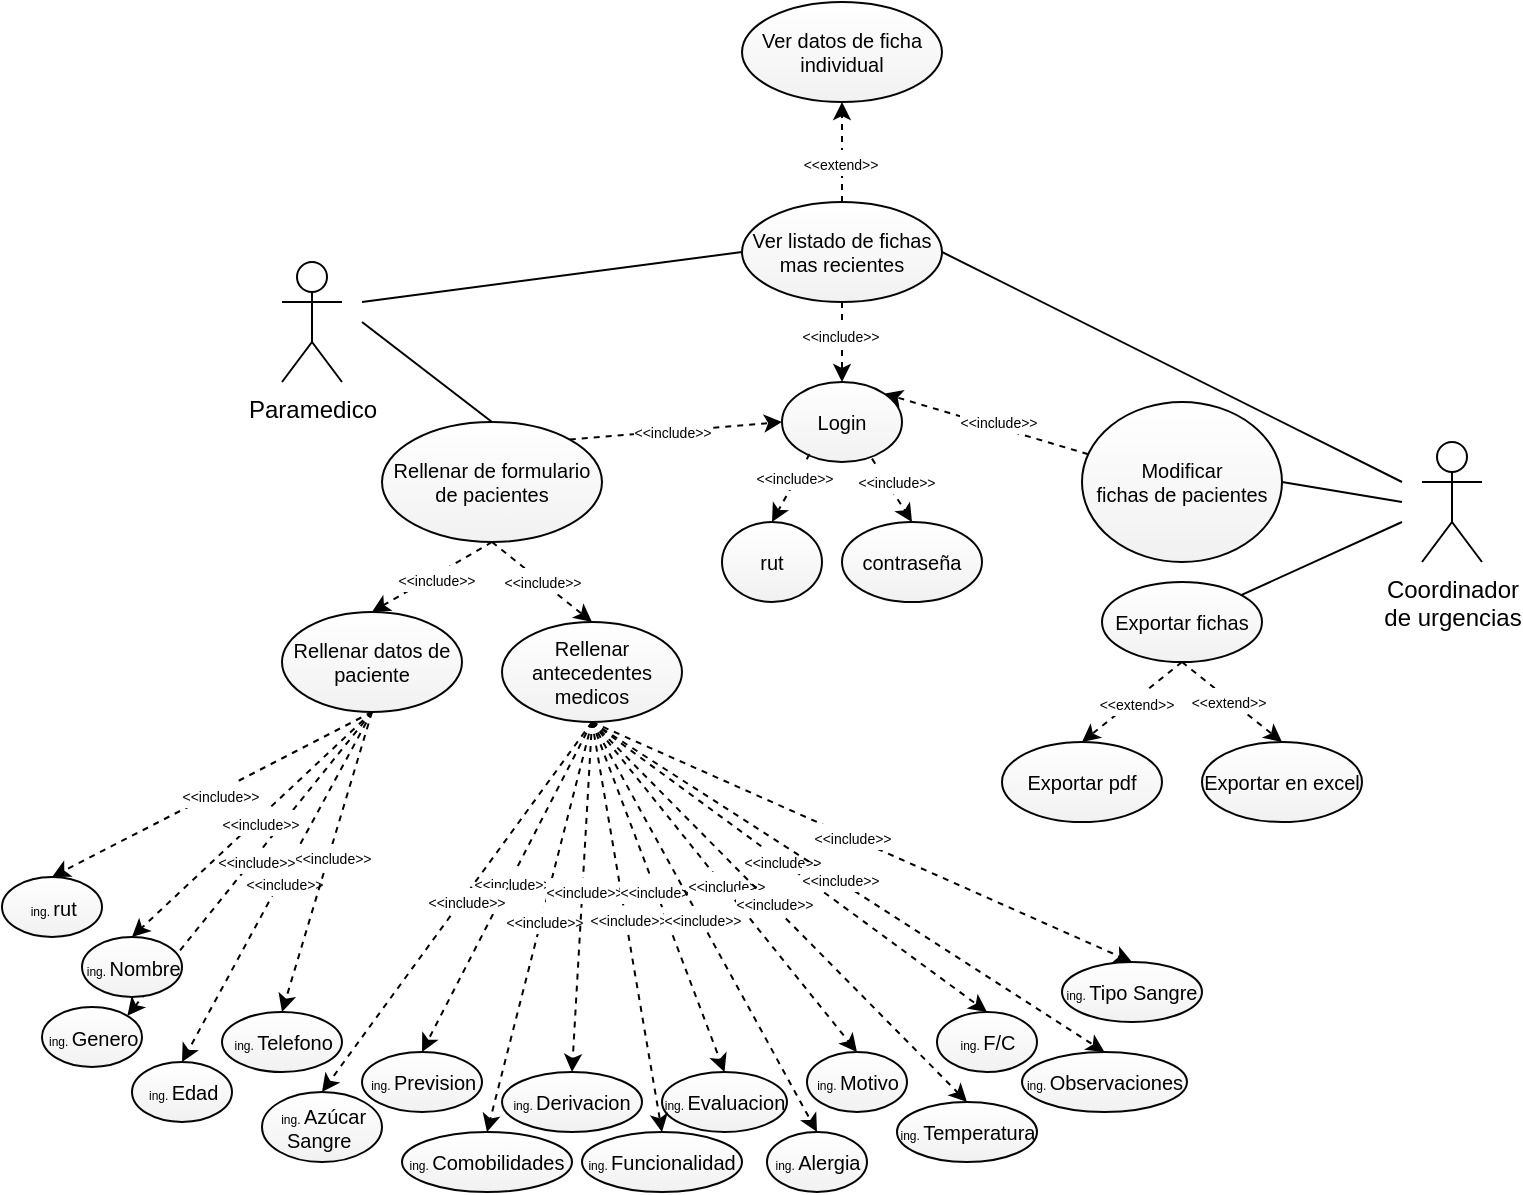 <mxfile version="28.2.7" pages="5">
  <diagram name="Caso de uso" id="tlU48s2WsU2dKEw_Oe5l">
    <mxGraphModel dx="1182" dy="655" grid="1" gridSize="10" guides="1" tooltips="1" connect="1" arrows="1" fold="1" page="1" pageScale="1" pageWidth="827" pageHeight="1169" math="0" shadow="0">
      <root>
        <mxCell id="0" />
        <mxCell id="1" parent="0" />
        <mxCell id="vN3kP4pHd-1gidfyCN6H-2" style="rounded=0;orthogonalLoop=1;jettySize=auto;html=1;entryX=0;entryY=0.5;entryDx=0;entryDy=0;endArrow=none;endFill=0;" edge="1" parent="1" target="vN3kP4pHd-1gidfyCN6H-1">
          <mxGeometry relative="1" as="geometry">
            <mxPoint x="200" y="280" as="sourcePoint" />
          </mxGeometry>
        </mxCell>
        <mxCell id="bLASmsxA6q1UtcwoNBWZ-2" value="Paramedico" style="shape=umlActor;verticalLabelPosition=bottom;verticalAlign=top;html=1;outlineConnect=0;" parent="1" vertex="1">
          <mxGeometry x="160" y="260" width="30" height="60" as="geometry" />
        </mxCell>
        <mxCell id="bLASmsxA6q1UtcwoNBWZ-9" style="rounded=0;orthogonalLoop=1;jettySize=auto;html=1;dashed=1;exitX=1;exitY=0;exitDx=0;exitDy=0;entryX=0;entryY=0.5;entryDx=0;entryDy=0;" parent="1" source="6U4AAA-lf9R21xQM8rmU-2" target="6U4AAA-lf9R21xQM8rmU-1" edge="1">
          <mxGeometry relative="1" as="geometry">
            <mxPoint x="430" y="410" as="sourcePoint" />
            <mxPoint x="500.0" y="410" as="targetPoint" />
          </mxGeometry>
        </mxCell>
        <mxCell id="6U4AAA-lf9R21xQM8rmU-7" value="&lt;font style=&quot;font-size: 7px;&quot;&gt;&amp;lt;&amp;lt;include&amp;gt;&amp;gt;&lt;/font&gt;" style="edgeLabel;html=1;align=center;verticalAlign=middle;resizable=0;points=[];" parent="bLASmsxA6q1UtcwoNBWZ-9" vertex="1" connectable="0">
          <mxGeometry x="-0.043" y="1" relative="1" as="geometry">
            <mxPoint as="offset" />
          </mxGeometry>
        </mxCell>
        <mxCell id="bLASmsxA6q1UtcwoNBWZ-23" style="rounded=0;orthogonalLoop=1;jettySize=auto;html=1;entryX=1;entryY=0.5;entryDx=0;entryDy=0;endArrow=none;endFill=0;" parent="1" target="bLASmsxA6q1UtcwoNBWZ-24" edge="1">
          <mxGeometry relative="1" as="geometry">
            <mxPoint x="720" y="380.0" as="targetPoint" />
            <mxPoint x="720" y="380" as="sourcePoint" />
          </mxGeometry>
        </mxCell>
        <mxCell id="vN3kP4pHd-1gidfyCN6H-3" style="rounded=0;orthogonalLoop=1;jettySize=auto;html=1;entryX=1;entryY=0.5;entryDx=0;entryDy=0;endArrow=none;endFill=0;" edge="1" parent="1" target="vN3kP4pHd-1gidfyCN6H-1">
          <mxGeometry relative="1" as="geometry">
            <mxPoint x="720" y="370" as="sourcePoint" />
          </mxGeometry>
        </mxCell>
        <mxCell id="bLASmsxA6q1UtcwoNBWZ-16" value="Coordinador&lt;div&gt;de urgencias&lt;/div&gt;" style="shape=umlActor;verticalLabelPosition=bottom;verticalAlign=top;html=1;outlineConnect=0;" parent="1" vertex="1">
          <mxGeometry x="730" y="350" width="30" height="60" as="geometry" />
        </mxCell>
        <mxCell id="6U4AAA-lf9R21xQM8rmU-16" style="rounded=0;orthogonalLoop=1;jettySize=auto;html=1;entryX=1;entryY=0;entryDx=0;entryDy=0;dashed=1;" parent="1" source="bLASmsxA6q1UtcwoNBWZ-24" target="6U4AAA-lf9R21xQM8rmU-1" edge="1">
          <mxGeometry relative="1" as="geometry" />
        </mxCell>
        <mxCell id="6U4AAA-lf9R21xQM8rmU-17" value="&lt;font style=&quot;font-size: 7px;&quot;&gt;&amp;lt;&amp;lt;include&amp;gt;&amp;gt;&lt;/font&gt;" style="edgeLabel;html=1;align=center;verticalAlign=middle;resizable=0;points=[];" parent="6U4AAA-lf9R21xQM8rmU-16" vertex="1" connectable="0">
          <mxGeometry x="-0.096" relative="1" as="geometry">
            <mxPoint x="1" y="-4" as="offset" />
          </mxGeometry>
        </mxCell>
        <mxCell id="bLASmsxA6q1UtcwoNBWZ-24" value="Modificar&lt;div&gt;fichas de pacientes&lt;/div&gt;" style="ellipse;whiteSpace=wrap;html=1;fillColor=#FFFFFF;gradientColor=#F1F1F1;strokeColor=#050505;fontSize=10;" parent="1" vertex="1">
          <mxGeometry x="560" y="330" width="100" height="80" as="geometry" />
        </mxCell>
        <mxCell id="6U4AAA-lf9R21xQM8rmU-12" style="rounded=0;orthogonalLoop=1;jettySize=auto;html=1;entryX=0.5;entryY=0;entryDx=0;entryDy=0;dashed=1;exitX=0.75;exitY=0.958;exitDx=0;exitDy=0;exitPerimeter=0;" parent="1" source="6U4AAA-lf9R21xQM8rmU-1" target="6U4AAA-lf9R21xQM8rmU-10" edge="1">
          <mxGeometry relative="1" as="geometry" />
        </mxCell>
        <mxCell id="6U4AAA-lf9R21xQM8rmU-15" value="&lt;font style=&quot;font-size: 7px;&quot;&gt;&amp;lt;&amp;lt;include&amp;gt;&amp;gt;&lt;/font&gt;" style="edgeLabel;html=1;align=center;verticalAlign=middle;resizable=0;points=[];" parent="6U4AAA-lf9R21xQM8rmU-12" vertex="1" connectable="0">
          <mxGeometry x="-0.185" relative="1" as="geometry">
            <mxPoint x="3" y="-3" as="offset" />
          </mxGeometry>
        </mxCell>
        <mxCell id="6U4AAA-lf9R21xQM8rmU-1" value="Login" style="ellipse;whiteSpace=wrap;html=1;fillColor=#FFFFFF;gradientColor=#F1F1F1;strokeColor=#050505;fontSize=10;" parent="1" vertex="1">
          <mxGeometry x="410" y="320" width="60" height="40" as="geometry" />
        </mxCell>
        <mxCell id="6U4AAA-lf9R21xQM8rmU-3" value="" style="rounded=0;orthogonalLoop=1;jettySize=auto;html=1;exitX=0.5;exitY=0;exitDx=0;exitDy=0;endArrow=none;endFill=0;" parent="1" source="6U4AAA-lf9R21xQM8rmU-2" edge="1">
          <mxGeometry relative="1" as="geometry">
            <mxPoint x="200" y="290" as="targetPoint" />
          </mxGeometry>
        </mxCell>
        <mxCell id="6U4AAA-lf9R21xQM8rmU-2" value="Rellenar de formulario de pacientes" style="ellipse;whiteSpace=wrap;html=1;fillColor=#FFFFFF;gradientColor=#F1F1F1;strokeColor=#050505;fontSize=10;" parent="1" vertex="1">
          <mxGeometry x="210" y="340" width="110" height="60" as="geometry" />
        </mxCell>
        <mxCell id="6U4AAA-lf9R21xQM8rmU-10" value="contraseña" style="ellipse;whiteSpace=wrap;html=1;fillColor=#FFFFFF;gradientColor=#F1F1F1;strokeColor=#050505;fontSize=10;" parent="1" vertex="1">
          <mxGeometry x="440" y="390" width="70" height="40" as="geometry" />
        </mxCell>
        <mxCell id="p02RN6oJ43iDcdZr5VjU-3" value="rut" style="ellipse;whiteSpace=wrap;html=1;fillColor=#FFFFFF;gradientColor=#F1F1F1;strokeColor=#050505;fontSize=10;" parent="1" vertex="1">
          <mxGeometry x="380" y="390" width="50" height="40" as="geometry" />
        </mxCell>
        <mxCell id="p02RN6oJ43iDcdZr5VjU-50" style="rounded=0;orthogonalLoop=1;jettySize=auto;html=1;dashed=1;entryX=0.5;entryY=0;entryDx=0;entryDy=0;exitX=0.23;exitY=0.9;exitDx=0;exitDy=0;exitPerimeter=0;" parent="1" source="6U4AAA-lf9R21xQM8rmU-1" target="p02RN6oJ43iDcdZr5VjU-3" edge="1">
          <mxGeometry relative="1" as="geometry">
            <mxPoint x="400" y="360" as="sourcePoint" />
            <mxPoint x="656" y="430" as="targetPoint" />
          </mxGeometry>
        </mxCell>
        <mxCell id="p02RN6oJ43iDcdZr5VjU-51" value="&lt;font style=&quot;font-size: 7px;&quot;&gt;&amp;lt;&amp;lt;include&amp;gt;&amp;gt;&lt;/font&gt;" style="edgeLabel;html=1;align=center;verticalAlign=middle;resizable=0;points=[];" parent="p02RN6oJ43iDcdZr5VjU-50" vertex="1" connectable="0">
          <mxGeometry x="-0.043" y="1" relative="1" as="geometry">
            <mxPoint y="-6" as="offset" />
          </mxGeometry>
        </mxCell>
        <mxCell id="vN3kP4pHd-1gidfyCN6H-5" style="edgeStyle=orthogonalEdgeStyle;rounded=0;orthogonalLoop=1;jettySize=auto;html=1;entryX=0.5;entryY=0;entryDx=0;entryDy=0;dashed=1;" edge="1" parent="1" source="vN3kP4pHd-1gidfyCN6H-1" target="6U4AAA-lf9R21xQM8rmU-1">
          <mxGeometry relative="1" as="geometry" />
        </mxCell>
        <mxCell id="vN3kP4pHd-1gidfyCN6H-6" value="&lt;span style=&quot;font-size: 7px;&quot;&gt;&amp;lt;&amp;lt;include&amp;gt;&amp;gt;&lt;/span&gt;" style="edgeLabel;html=1;align=center;verticalAlign=middle;resizable=0;points=[];" vertex="1" connectable="0" parent="vN3kP4pHd-1gidfyCN6H-5">
          <mxGeometry x="-0.229" y="-1" relative="1" as="geometry">
            <mxPoint as="offset" />
          </mxGeometry>
        </mxCell>
        <mxCell id="vN3kP4pHd-1gidfyCN6H-74" style="rounded=0;orthogonalLoop=1;jettySize=auto;html=1;entryX=0.5;entryY=1;entryDx=0;entryDy=0;endArrow=classic;endFill=1;dashed=1;" edge="1" parent="1" source="vN3kP4pHd-1gidfyCN6H-1" target="vN3kP4pHd-1gidfyCN6H-8">
          <mxGeometry relative="1" as="geometry" />
        </mxCell>
        <mxCell id="vN3kP4pHd-1gidfyCN6H-75" value="&lt;span style=&quot;font-size: 7px;&quot;&gt;&amp;lt;&amp;lt;extend&amp;gt;&amp;gt;&lt;/span&gt;" style="edgeLabel;html=1;align=center;verticalAlign=middle;resizable=0;points=[];" vertex="1" connectable="0" parent="vN3kP4pHd-1gidfyCN6H-74">
          <mxGeometry x="-0.227" y="1" relative="1" as="geometry">
            <mxPoint y="-1" as="offset" />
          </mxGeometry>
        </mxCell>
        <mxCell id="vN3kP4pHd-1gidfyCN6H-1" value="Ver listado de fichas mas recientes" style="ellipse;whiteSpace=wrap;html=1;fillColor=#FFFFFF;gradientColor=#F1F1F1;strokeColor=#050505;fontSize=10;" vertex="1" parent="1">
          <mxGeometry x="390" y="230" width="100" height="50" as="geometry" />
        </mxCell>
        <mxCell id="vN3kP4pHd-1gidfyCN6H-77" style="rounded=0;orthogonalLoop=1;jettySize=auto;html=1;endArrow=none;endFill=0;" edge="1" parent="1" source="vN3kP4pHd-1gidfyCN6H-7">
          <mxGeometry relative="1" as="geometry">
            <mxPoint x="720.0" y="390" as="targetPoint" />
          </mxGeometry>
        </mxCell>
        <mxCell id="Vu_-6fpMWB3TCORpC9Rd-5" style="rounded=0;orthogonalLoop=1;jettySize=auto;html=1;exitX=0.5;exitY=1;exitDx=0;exitDy=0;entryX=0.5;entryY=0;entryDx=0;entryDy=0;dashed=1;" edge="1" parent="1" source="vN3kP4pHd-1gidfyCN6H-7" target="Vu_-6fpMWB3TCORpC9Rd-3">
          <mxGeometry relative="1" as="geometry" />
        </mxCell>
        <mxCell id="Vu_-6fpMWB3TCORpC9Rd-12" value="&lt;span style=&quot;font-size: 7px;&quot;&gt;&amp;lt;&amp;lt;extend&amp;gt;&amp;gt;&lt;/span&gt;" style="edgeLabel;html=1;align=center;verticalAlign=middle;resizable=0;points=[];spacing=2;" vertex="1" connectable="0" parent="Vu_-6fpMWB3TCORpC9Rd-5">
          <mxGeometry x="-0.029" y="1" relative="1" as="geometry">
            <mxPoint as="offset" />
          </mxGeometry>
        </mxCell>
        <mxCell id="Vu_-6fpMWB3TCORpC9Rd-7" style="rounded=0;orthogonalLoop=1;jettySize=auto;html=1;entryX=0.5;entryY=0;entryDx=0;entryDy=0;dashed=1;exitX=0.5;exitY=1;exitDx=0;exitDy=0;" edge="1" parent="1" source="vN3kP4pHd-1gidfyCN6H-7" target="Vu_-6fpMWB3TCORpC9Rd-1">
          <mxGeometry relative="1" as="geometry" />
        </mxCell>
        <mxCell id="Vu_-6fpMWB3TCORpC9Rd-14" value="&lt;span style=&quot;font-size: 7px;&quot;&gt;&amp;lt;&amp;lt;extend&amp;gt;&amp;gt;&lt;/span&gt;" style="edgeLabel;html=1;align=center;verticalAlign=middle;resizable=0;points=[];spacing=2;" vertex="1" connectable="0" parent="Vu_-6fpMWB3TCORpC9Rd-7">
          <mxGeometry x="-0.077" y="-1" relative="1" as="geometry">
            <mxPoint as="offset" />
          </mxGeometry>
        </mxCell>
        <mxCell id="vN3kP4pHd-1gidfyCN6H-7" value="Exportar fichas" style="ellipse;whiteSpace=wrap;html=1;fillColor=#FFFFFF;gradientColor=#F1F1F1;strokeColor=#050505;fontSize=10;" vertex="1" parent="1">
          <mxGeometry x="570" y="420" width="80" height="40" as="geometry" />
        </mxCell>
        <mxCell id="vN3kP4pHd-1gidfyCN6H-8" value="Ver datos de ficha individual" style="ellipse;whiteSpace=wrap;html=1;fillColor=#FFFFFF;gradientColor=#F1F1F1;strokeColor=#050505;fontSize=10;" vertex="1" parent="1">
          <mxGeometry x="390" y="130" width="100" height="50" as="geometry" />
        </mxCell>
        <mxCell id="vN3kP4pHd-1gidfyCN6H-29" value="&lt;span style=&quot;color: light-dark(rgb(0, 0, 0), rgb(255, 255, 255)); background-color: transparent; font-size: 6px;&quot;&gt;&amp;nbsp;ing.&lt;/span&gt;&lt;span style=&quot;color: light-dark(rgb(0, 0, 0), rgb(255, 255, 255)); background-color: transparent; font-size: 6px;&quot;&gt;&amp;nbsp;&lt;/span&gt;Prevision" style="ellipse;whiteSpace=wrap;html=1;fillColor=#FFFFFF;gradientColor=#F1F1F1;strokeColor=#050505;fontSize=10;" vertex="1" parent="1">
          <mxGeometry x="200" y="655" width="60" height="30" as="geometry" />
        </mxCell>
        <mxCell id="vN3kP4pHd-1gidfyCN6H-30" value="&lt;div&gt;&lt;span style=&quot;background-color: transparent; color: light-dark(rgb(0, 0, 0), rgb(255, 255, 255)); font-size: 6px;&quot;&gt;&amp;nbsp;ing.&lt;/span&gt;&lt;span style=&quot;background-color: transparent; color: light-dark(rgb(0, 0, 0), rgb(255, 255, 255)); font-size: 6px;&quot;&gt;&amp;nbsp;&lt;/span&gt;Azúcar&lt;/div&gt;&lt;div&gt;Sangre&amp;nbsp;&lt;/div&gt;" style="ellipse;whiteSpace=wrap;html=1;fillColor=#FFFFFF;gradientColor=#F1F1F1;strokeColor=#050505;fontSize=10;" vertex="1" parent="1">
          <mxGeometry x="150" y="675" width="60" height="35" as="geometry" />
        </mxCell>
        <mxCell id="vN3kP4pHd-1gidfyCN6H-31" value="&lt;div&gt;&lt;span style=&quot;font-size: 6px; background-color: transparent; color: light-dark(rgb(0, 0, 0), rgb(255, 255, 255));&quot;&gt;&amp;nbsp;ing.&lt;/span&gt;&lt;span style=&quot;font-size: 6px; background-color: transparent; color: light-dark(rgb(0, 0, 0), rgb(255, 255, 255));&quot;&gt;&amp;nbsp;&lt;/span&gt;Genero&lt;/div&gt;" style="ellipse;whiteSpace=wrap;html=1;fillColor=#FFFFFF;gradientColor=#F1F1F1;strokeColor=#050505;fontSize=10;" vertex="1" parent="1">
          <mxGeometry x="40" y="632.5" width="50" height="30" as="geometry" />
        </mxCell>
        <mxCell id="vN3kP4pHd-1gidfyCN6H-32" value="&lt;div&gt;&lt;span style=&quot;font-size: 6px; background-color: transparent; color: light-dark(rgb(0, 0, 0), rgb(255, 255, 255));&quot;&gt;&amp;nbsp;ing.&lt;/span&gt;&lt;span style=&quot;font-size: 6px; background-color: transparent; color: light-dark(rgb(0, 0, 0), rgb(255, 255, 255));&quot;&gt;&amp;nbsp;&lt;/span&gt;Edad&lt;/div&gt;" style="ellipse;whiteSpace=wrap;html=1;fillColor=#FFFFFF;gradientColor=#F1F1F1;strokeColor=#050505;fontSize=10;" vertex="1" parent="1">
          <mxGeometry x="85" y="660" width="50" height="30" as="geometry" />
        </mxCell>
        <mxCell id="vN3kP4pHd-1gidfyCN6H-33" value="&lt;div&gt;&lt;span style=&quot;font-size: 6px; background-color: transparent; color: light-dark(rgb(0, 0, 0), rgb(255, 255, 255));&quot;&gt;&amp;nbsp;ing.&lt;/span&gt;&lt;span style=&quot;font-size: 6px; background-color: transparent; color: light-dark(rgb(0, 0, 0), rgb(255, 255, 255));&quot;&gt;&amp;nbsp;&lt;/span&gt;Telefono&lt;/div&gt;" style="ellipse;whiteSpace=wrap;html=1;fillColor=#FFFFFF;gradientColor=#F1F1F1;strokeColor=#050505;fontSize=10;" vertex="1" parent="1">
          <mxGeometry x="130" y="635" width="60" height="30" as="geometry" />
        </mxCell>
        <mxCell id="vN3kP4pHd-1gidfyCN6H-34" value="&lt;span style=&quot;color: light-dark(rgb(0, 0, 0), rgb(255, 255, 255)); background-color: transparent; font-size: 6px;&quot;&gt;ing.&lt;/span&gt;&lt;span style=&quot;color: light-dark(rgb(0, 0, 0), rgb(255, 255, 255)); background-color: transparent; font-size: 6px;&quot;&gt;&amp;nbsp;&lt;/span&gt;Comobilidades" style="ellipse;whiteSpace=wrap;html=1;fillColor=#FFFFFF;gradientColor=#F1F1F1;strokeColor=#050505;fontSize=10;" vertex="1" parent="1">
          <mxGeometry x="220" y="695" width="85" height="30" as="geometry" />
        </mxCell>
        <mxCell id="vN3kP4pHd-1gidfyCN6H-35" value="&lt;div&gt;&lt;span style=&quot;background-color: transparent; color: light-dark(rgb(0, 0, 0), rgb(255, 255, 255)); font-size: 6px;&quot;&gt;ing.&lt;/span&gt;&lt;span style=&quot;background-color: transparent; color: light-dark(rgb(0, 0, 0), rgb(255, 255, 255)); font-size: 6px;&quot;&gt;&amp;nbsp;&lt;/span&gt;Funcionalidad&lt;/div&gt;" style="ellipse;whiteSpace=wrap;html=1;fillColor=#FFFFFF;gradientColor=#F1F1F1;strokeColor=#050505;fontSize=10;" vertex="1" parent="1">
          <mxGeometry x="310" y="695" width="80" height="30" as="geometry" />
        </mxCell>
        <mxCell id="vN3kP4pHd-1gidfyCN6H-36" value="&lt;span style=&quot;color: light-dark(rgb(0, 0, 0), rgb(255, 255, 255)); background-color: transparent; font-size: 6px;&quot;&gt;ing.&lt;/span&gt;&lt;span style=&quot;color: light-dark(rgb(0, 0, 0), rgb(255, 255, 255)); background-color: transparent; font-size: 6px;&quot;&gt;&amp;nbsp;&lt;/span&gt;Derivacion" style="ellipse;whiteSpace=wrap;html=1;fillColor=#FFFFFF;gradientColor=#F1F1F1;strokeColor=#050505;fontSize=10;" vertex="1" parent="1">
          <mxGeometry x="270" y="665" width="70" height="30" as="geometry" />
        </mxCell>
        <mxCell id="vN3kP4pHd-1gidfyCN6H-37" value="&lt;span style=&quot;color: light-dark(rgb(0, 0, 0), rgb(255, 255, 255)); background-color: transparent; font-size: 6px;&quot;&gt;ing.&lt;/span&gt;&lt;span style=&quot;color: light-dark(rgb(0, 0, 0), rgb(255, 255, 255)); background-color: transparent; font-size: 6px;&quot;&gt;&amp;nbsp;&lt;/span&gt;Evaluacion" style="ellipse;whiteSpace=wrap;html=1;fillColor=#FFFFFF;gradientColor=#F1F1F1;strokeColor=#050505;fontSize=10;" vertex="1" parent="1">
          <mxGeometry x="350" y="665" width="62.5" height="30" as="geometry" />
        </mxCell>
        <mxCell id="vN3kP4pHd-1gidfyCN6H-38" value="&lt;span style=&quot;color: light-dark(rgb(0, 0, 0), rgb(255, 255, 255)); background-color: transparent; font-size: 6px;&quot;&gt;ing.&lt;/span&gt;&lt;span style=&quot;color: light-dark(rgb(0, 0, 0), rgb(255, 255, 255)); background-color: transparent; font-size: 6px;&quot;&gt;&amp;nbsp;&lt;/span&gt;Alergia" style="ellipse;whiteSpace=wrap;html=1;fillColor=#FFFFFF;gradientColor=#F1F1F1;strokeColor=#050505;fontSize=10;" vertex="1" parent="1">
          <mxGeometry x="402.5" y="695" width="50" height="30" as="geometry" />
        </mxCell>
        <mxCell id="vN3kP4pHd-1gidfyCN6H-39" value="&lt;span style=&quot;color: light-dark(rgb(0, 0, 0), rgb(255, 255, 255)); background-color: transparent; font-size: 6px;&quot;&gt;ing.&lt;/span&gt;&lt;span style=&quot;color: light-dark(rgb(0, 0, 0), rgb(255, 255, 255)); background-color: transparent; font-size: 6px;&quot;&gt;&amp;nbsp;&lt;/span&gt;Motivo" style="ellipse;whiteSpace=wrap;html=1;fillColor=#FFFFFF;gradientColor=#F1F1F1;strokeColor=#050505;fontSize=10;" vertex="1" parent="1">
          <mxGeometry x="422.5" y="655" width="50" height="30" as="geometry" />
        </mxCell>
        <mxCell id="vN3kP4pHd-1gidfyCN6H-40" value="&lt;div&gt;&lt;span style=&quot;background-color: transparent; color: light-dark(rgb(0, 0, 0), rgb(255, 255, 255)); font-size: 6px;&quot;&gt;ing.&lt;/span&gt;&lt;span style=&quot;background-color: transparent; color: light-dark(rgb(0, 0, 0), rgb(255, 255, 255)); font-size: 6px;&quot;&gt;&amp;nbsp;&lt;/span&gt;F/C&lt;/div&gt;" style="ellipse;whiteSpace=wrap;html=1;fillColor=#FFFFFF;gradientColor=#F1F1F1;strokeColor=#050505;fontSize=10;" vertex="1" parent="1">
          <mxGeometry x="487.5" y="635" width="50" height="30" as="geometry" />
        </mxCell>
        <mxCell id="vN3kP4pHd-1gidfyCN6H-41" value="&lt;div&gt;&lt;span style=&quot;background-color: transparent; color: light-dark(rgb(0, 0, 0), rgb(255, 255, 255)); font-size: 6px;&quot;&gt;ing.&lt;/span&gt;&lt;span style=&quot;background-color: transparent; color: light-dark(rgb(0, 0, 0), rgb(255, 255, 255)); font-size: 6px;&quot;&gt;&amp;nbsp;&lt;/span&gt;Temperatura&lt;/div&gt;" style="ellipse;whiteSpace=wrap;html=1;fillColor=#FFFFFF;gradientColor=#F1F1F1;strokeColor=#050505;fontSize=10;" vertex="1" parent="1">
          <mxGeometry x="467.5" y="680" width="70" height="30" as="geometry" />
        </mxCell>
        <mxCell id="vN3kP4pHd-1gidfyCN6H-42" value="&lt;span style=&quot;color: light-dark(rgb(0, 0, 0), rgb(255, 255, 255)); background-color: transparent; font-size: 6px;&quot;&gt;ing.&lt;/span&gt;&lt;span style=&quot;color: light-dark(rgb(0, 0, 0), rgb(255, 255, 255)); background-color: transparent; font-size: 6px;&quot;&gt;&amp;nbsp;&lt;/span&gt;Observaciones" style="ellipse;whiteSpace=wrap;html=1;fillColor=#FFFFFF;gradientColor=#F1F1F1;strokeColor=#050505;fontSize=10;" vertex="1" parent="1">
          <mxGeometry x="530" y="655" width="82.5" height="30" as="geometry" />
        </mxCell>
        <mxCell id="vN3kP4pHd-1gidfyCN6H-43" style="rounded=0;orthogonalLoop=1;jettySize=auto;html=1;dashed=1;exitX=0.5;exitY=1;exitDx=0;exitDy=0;entryX=0.5;entryY=0;entryDx=0;entryDy=0;" edge="1" parent="1" source="vN3kP4pHd-1gidfyCN6H-79" target="vN3kP4pHd-1gidfyCN6H-29">
          <mxGeometry relative="1" as="geometry">
            <mxPoint x="320" y="485" as="sourcePoint" />
            <mxPoint x="576" y="445" as="targetPoint" />
          </mxGeometry>
        </mxCell>
        <mxCell id="vN3kP4pHd-1gidfyCN6H-44" value="&lt;font style=&quot;font-size: 7px;&quot;&gt;&amp;lt;&amp;lt;include&amp;gt;&amp;gt;&lt;/font&gt;" style="edgeLabel;html=1;align=center;verticalAlign=middle;resizable=0;points=[];" vertex="1" connectable="0" parent="vN3kP4pHd-1gidfyCN6H-43">
          <mxGeometry x="-0.043" y="1" relative="1" as="geometry">
            <mxPoint as="offset" />
          </mxGeometry>
        </mxCell>
        <mxCell id="vN3kP4pHd-1gidfyCN6H-45" style="rounded=0;orthogonalLoop=1;jettySize=auto;html=1;dashed=1;exitX=0.5;exitY=1;exitDx=0;exitDy=0;entryX=0.5;entryY=0;entryDx=0;entryDy=0;" edge="1" parent="1" source="vN3kP4pHd-1gidfyCN6H-79" target="vN3kP4pHd-1gidfyCN6H-30">
          <mxGeometry relative="1" as="geometry">
            <mxPoint x="320" y="485" as="sourcePoint" />
            <mxPoint x="546" y="525" as="targetPoint" />
          </mxGeometry>
        </mxCell>
        <mxCell id="vN3kP4pHd-1gidfyCN6H-46" value="&lt;font style=&quot;font-size: 7px;&quot;&gt;&amp;lt;&amp;lt;include&amp;gt;&amp;gt;&lt;/font&gt;" style="edgeLabel;html=1;align=center;verticalAlign=middle;resizable=0;points=[];" vertex="1" connectable="0" parent="vN3kP4pHd-1gidfyCN6H-45">
          <mxGeometry x="-0.043" y="1" relative="1" as="geometry">
            <mxPoint as="offset" />
          </mxGeometry>
        </mxCell>
        <mxCell id="vN3kP4pHd-1gidfyCN6H-47" style="rounded=0;orthogonalLoop=1;jettySize=auto;html=1;dashed=1;entryX=0.5;entryY=0;entryDx=0;entryDy=0;exitX=0.5;exitY=1;exitDx=0;exitDy=0;" edge="1" parent="1" source="vN3kP4pHd-1gidfyCN6H-78" target="vN3kP4pHd-1gidfyCN6H-32">
          <mxGeometry relative="1" as="geometry">
            <mxPoint x="270" y="490" as="sourcePoint" />
            <mxPoint x="381" y="540" as="targetPoint" />
          </mxGeometry>
        </mxCell>
        <mxCell id="vN3kP4pHd-1gidfyCN6H-48" value="&lt;font style=&quot;font-size: 7px;&quot;&gt;&amp;lt;&amp;lt;include&amp;gt;&amp;gt;&lt;/font&gt;" style="edgeLabel;html=1;align=center;verticalAlign=middle;resizable=0;points=[];" vertex="1" connectable="0" parent="vN3kP4pHd-1gidfyCN6H-47">
          <mxGeometry x="-0.043" y="1" relative="1" as="geometry">
            <mxPoint as="offset" />
          </mxGeometry>
        </mxCell>
        <mxCell id="vN3kP4pHd-1gidfyCN6H-49" style="rounded=0;orthogonalLoop=1;jettySize=auto;html=1;dashed=1;entryX=0.5;entryY=0;entryDx=0;entryDy=0;exitX=0.5;exitY=1;exitDx=0;exitDy=0;" edge="1" parent="1" source="vN3kP4pHd-1gidfyCN6H-79" target="vN3kP4pHd-1gidfyCN6H-34">
          <mxGeometry relative="1" as="geometry">
            <mxPoint x="320" y="485" as="sourcePoint" />
            <mxPoint x="551" y="605" as="targetPoint" />
          </mxGeometry>
        </mxCell>
        <mxCell id="vN3kP4pHd-1gidfyCN6H-50" value="&lt;font style=&quot;font-size: 7px;&quot;&gt;&amp;lt;&amp;lt;include&amp;gt;&amp;gt;&lt;/font&gt;" style="edgeLabel;html=1;align=center;verticalAlign=middle;resizable=0;points=[];" vertex="1" connectable="0" parent="vN3kP4pHd-1gidfyCN6H-49">
          <mxGeometry x="-0.043" y="1" relative="1" as="geometry">
            <mxPoint as="offset" />
          </mxGeometry>
        </mxCell>
        <mxCell id="vN3kP4pHd-1gidfyCN6H-51" style="rounded=0;orthogonalLoop=1;jettySize=auto;html=1;dashed=1;exitX=0.5;exitY=1;exitDx=0;exitDy=0;entryX=0.5;entryY=0;entryDx=0;entryDy=0;" edge="1" parent="1" source="vN3kP4pHd-1gidfyCN6H-78" target="vN3kP4pHd-1gidfyCN6H-33">
          <mxGeometry relative="1" as="geometry">
            <mxPoint x="270" y="490" as="sourcePoint" />
            <mxPoint x="381" y="630" as="targetPoint" />
          </mxGeometry>
        </mxCell>
        <mxCell id="vN3kP4pHd-1gidfyCN6H-52" value="&lt;font style=&quot;font-size: 7px;&quot;&gt;&amp;lt;&amp;lt;include&amp;gt;&amp;gt;&lt;/font&gt;" style="edgeLabel;html=1;align=center;verticalAlign=middle;resizable=0;points=[];" vertex="1" connectable="0" parent="vN3kP4pHd-1gidfyCN6H-51">
          <mxGeometry x="-0.043" y="1" relative="1" as="geometry">
            <mxPoint as="offset" />
          </mxGeometry>
        </mxCell>
        <mxCell id="vN3kP4pHd-1gidfyCN6H-53" style="rounded=0;orthogonalLoop=1;jettySize=auto;html=1;dashed=1;exitX=0.5;exitY=1;exitDx=0;exitDy=0;entryX=0.5;entryY=0;entryDx=0;entryDy=0;" edge="1" parent="1" source="vN3kP4pHd-1gidfyCN6H-79" target="vN3kP4pHd-1gidfyCN6H-36">
          <mxGeometry relative="1" as="geometry">
            <mxPoint x="320" y="485" as="sourcePoint" />
            <mxPoint x="486" y="645" as="targetPoint" />
          </mxGeometry>
        </mxCell>
        <mxCell id="vN3kP4pHd-1gidfyCN6H-54" value="&lt;font style=&quot;font-size: 7px;&quot;&gt;&amp;lt;&amp;lt;include&amp;gt;&amp;gt;&lt;/font&gt;" style="edgeLabel;html=1;align=center;verticalAlign=middle;resizable=0;points=[];" vertex="1" connectable="0" parent="vN3kP4pHd-1gidfyCN6H-53">
          <mxGeometry x="-0.043" y="1" relative="1" as="geometry">
            <mxPoint as="offset" />
          </mxGeometry>
        </mxCell>
        <mxCell id="vN3kP4pHd-1gidfyCN6H-55" style="rounded=0;orthogonalLoop=1;jettySize=auto;html=1;dashed=1;entryX=0.5;entryY=0;entryDx=0;entryDy=0;exitX=0.5;exitY=1;exitDx=0;exitDy=0;" edge="1" parent="1" source="vN3kP4pHd-1gidfyCN6H-79" target="vN3kP4pHd-1gidfyCN6H-35">
          <mxGeometry relative="1" as="geometry">
            <mxPoint x="320" y="485" as="sourcePoint" />
            <mxPoint x="536" y="605" as="targetPoint" />
          </mxGeometry>
        </mxCell>
        <mxCell id="vN3kP4pHd-1gidfyCN6H-56" value="&lt;font style=&quot;font-size: 7px;&quot;&gt;&amp;lt;&amp;lt;include&amp;gt;&amp;gt;&lt;/font&gt;" style="edgeLabel;html=1;align=center;verticalAlign=middle;resizable=0;points=[];" vertex="1" connectable="0" parent="vN3kP4pHd-1gidfyCN6H-55">
          <mxGeometry x="-0.043" y="1" relative="1" as="geometry">
            <mxPoint as="offset" />
          </mxGeometry>
        </mxCell>
        <mxCell id="vN3kP4pHd-1gidfyCN6H-57" style="rounded=0;orthogonalLoop=1;jettySize=auto;html=1;dashed=1;exitX=0.5;exitY=1;exitDx=0;exitDy=0;entryX=0.5;entryY=0;entryDx=0;entryDy=0;" edge="1" parent="1" source="vN3kP4pHd-1gidfyCN6H-79" target="vN3kP4pHd-1gidfyCN6H-37">
          <mxGeometry relative="1" as="geometry">
            <mxPoint x="320" y="485" as="sourcePoint" />
            <mxPoint x="486" y="675" as="targetPoint" />
          </mxGeometry>
        </mxCell>
        <mxCell id="vN3kP4pHd-1gidfyCN6H-58" value="&lt;font style=&quot;font-size: 7px;&quot;&gt;&amp;lt;&amp;lt;include&amp;gt;&amp;gt;&lt;/font&gt;" style="edgeLabel;html=1;align=center;verticalAlign=middle;resizable=0;points=[];" vertex="1" connectable="0" parent="vN3kP4pHd-1gidfyCN6H-57">
          <mxGeometry x="-0.043" y="1" relative="1" as="geometry">
            <mxPoint as="offset" />
          </mxGeometry>
        </mxCell>
        <mxCell id="vN3kP4pHd-1gidfyCN6H-59" style="rounded=0;orthogonalLoop=1;jettySize=auto;html=1;dashed=1;exitX=0.5;exitY=1;exitDx=0;exitDy=0;entryX=0.5;entryY=0;entryDx=0;entryDy=0;" edge="1" parent="1" source="vN3kP4pHd-1gidfyCN6H-79" target="vN3kP4pHd-1gidfyCN6H-38">
          <mxGeometry relative="1" as="geometry">
            <mxPoint x="320" y="485" as="sourcePoint" />
            <mxPoint x="440" y="695.0" as="targetPoint" />
          </mxGeometry>
        </mxCell>
        <mxCell id="vN3kP4pHd-1gidfyCN6H-60" value="&lt;font style=&quot;font-size: 7px;&quot;&gt;&amp;lt;&amp;lt;include&amp;gt;&amp;gt;&lt;/font&gt;" style="edgeLabel;html=1;align=center;verticalAlign=middle;resizable=0;points=[];" vertex="1" connectable="0" parent="vN3kP4pHd-1gidfyCN6H-59">
          <mxGeometry x="-0.043" y="1" relative="1" as="geometry">
            <mxPoint as="offset" />
          </mxGeometry>
        </mxCell>
        <mxCell id="vN3kP4pHd-1gidfyCN6H-61" style="rounded=0;orthogonalLoop=1;jettySize=auto;html=1;dashed=1;exitX=0.5;exitY=1;exitDx=0;exitDy=0;entryX=0.5;entryY=0;entryDx=0;entryDy=0;" edge="1" parent="1" source="vN3kP4pHd-1gidfyCN6H-79" target="vN3kP4pHd-1gidfyCN6H-39">
          <mxGeometry relative="1" as="geometry">
            <mxPoint x="320" y="485" as="sourcePoint" />
            <mxPoint x="586" y="635" as="targetPoint" />
          </mxGeometry>
        </mxCell>
        <mxCell id="vN3kP4pHd-1gidfyCN6H-62" value="&lt;font style=&quot;font-size: 7px;&quot;&gt;&amp;lt;&amp;lt;include&amp;gt;&amp;gt;&lt;/font&gt;" style="edgeLabel;html=1;align=center;verticalAlign=middle;resizable=0;points=[];" vertex="1" connectable="0" parent="vN3kP4pHd-1gidfyCN6H-61">
          <mxGeometry x="-0.043" y="1" relative="1" as="geometry">
            <mxPoint x="2" y="2" as="offset" />
          </mxGeometry>
        </mxCell>
        <mxCell id="vN3kP4pHd-1gidfyCN6H-63" style="rounded=0;orthogonalLoop=1;jettySize=auto;html=1;dashed=1;entryX=0.5;entryY=0;entryDx=0;entryDy=0;exitX=0.5;exitY=1;exitDx=0;exitDy=0;" edge="1" parent="1" source="vN3kP4pHd-1gidfyCN6H-79" target="vN3kP4pHd-1gidfyCN6H-41">
          <mxGeometry relative="1" as="geometry">
            <mxPoint x="320" y="485" as="sourcePoint" />
            <mxPoint x="666" y="635" as="targetPoint" />
          </mxGeometry>
        </mxCell>
        <mxCell id="vN3kP4pHd-1gidfyCN6H-64" value="&lt;font style=&quot;font-size: 7px;&quot;&gt;&amp;lt;&amp;lt;include&amp;gt;&amp;gt;&lt;/font&gt;" style="edgeLabel;html=1;align=center;verticalAlign=middle;resizable=0;points=[];" vertex="1" connectable="0" parent="vN3kP4pHd-1gidfyCN6H-63">
          <mxGeometry x="-0.043" y="1" relative="1" as="geometry">
            <mxPoint as="offset" />
          </mxGeometry>
        </mxCell>
        <mxCell id="vN3kP4pHd-1gidfyCN6H-65" style="rounded=0;orthogonalLoop=1;jettySize=auto;html=1;dashed=1;exitX=0.5;exitY=1;exitDx=0;exitDy=0;entryX=0.5;entryY=0;entryDx=0;entryDy=0;" edge="1" parent="1" source="vN3kP4pHd-1gidfyCN6H-79" target="vN3kP4pHd-1gidfyCN6H-40">
          <mxGeometry relative="1" as="geometry">
            <mxPoint x="320" y="485" as="sourcePoint" />
            <mxPoint x="656" y="665" as="targetPoint" />
          </mxGeometry>
        </mxCell>
        <mxCell id="vN3kP4pHd-1gidfyCN6H-66" value="&lt;font style=&quot;font-size: 7px;&quot;&gt;&amp;lt;&amp;lt;include&amp;gt;&amp;gt;&lt;/font&gt;" style="edgeLabel;html=1;align=center;verticalAlign=middle;resizable=0;points=[];" vertex="1" connectable="0" parent="vN3kP4pHd-1gidfyCN6H-65">
          <mxGeometry x="-0.043" y="1" relative="1" as="geometry">
            <mxPoint as="offset" />
          </mxGeometry>
        </mxCell>
        <mxCell id="vN3kP4pHd-1gidfyCN6H-67" style="rounded=0;orthogonalLoop=1;jettySize=auto;html=1;dashed=1;exitX=0.5;exitY=1;exitDx=0;exitDy=0;entryX=0.5;entryY=0;entryDx=0;entryDy=0;" edge="1" parent="1" source="vN3kP4pHd-1gidfyCN6H-79" target="vN3kP4pHd-1gidfyCN6H-42">
          <mxGeometry relative="1" as="geometry">
            <mxPoint x="320" y="485" as="sourcePoint" />
            <mxPoint x="706" y="645" as="targetPoint" />
          </mxGeometry>
        </mxCell>
        <mxCell id="vN3kP4pHd-1gidfyCN6H-68" value="&lt;font style=&quot;font-size: 7px;&quot;&gt;&amp;lt;&amp;lt;include&amp;gt;&amp;gt;&lt;/font&gt;" style="edgeLabel;html=1;align=center;verticalAlign=middle;resizable=0;points=[];" vertex="1" connectable="0" parent="vN3kP4pHd-1gidfyCN6H-67">
          <mxGeometry x="-0.043" y="1" relative="1" as="geometry">
            <mxPoint as="offset" />
          </mxGeometry>
        </mxCell>
        <mxCell id="vN3kP4pHd-1gidfyCN6H-69" style="rounded=0;orthogonalLoop=1;jettySize=auto;html=1;dashed=1;exitX=0.5;exitY=1;exitDx=0;exitDy=0;entryX=1;entryY=0;entryDx=0;entryDy=0;" edge="1" parent="1" source="vN3kP4pHd-1gidfyCN6H-78" target="vN3kP4pHd-1gidfyCN6H-31">
          <mxGeometry relative="1" as="geometry">
            <mxPoint x="270" y="490" as="sourcePoint" />
            <mxPoint x="601" y="530" as="targetPoint" />
          </mxGeometry>
        </mxCell>
        <mxCell id="vN3kP4pHd-1gidfyCN6H-70" value="&lt;font style=&quot;font-size: 7px;&quot;&gt;&amp;lt;&amp;lt;include&amp;gt;&amp;gt;&lt;/font&gt;" style="edgeLabel;html=1;align=center;verticalAlign=middle;resizable=0;points=[];" vertex="1" connectable="0" parent="vN3kP4pHd-1gidfyCN6H-69">
          <mxGeometry x="-0.043" y="1" relative="1" as="geometry">
            <mxPoint as="offset" />
          </mxGeometry>
        </mxCell>
        <mxCell id="vN3kP4pHd-1gidfyCN6H-71" style="edgeStyle=orthogonalEdgeStyle;rounded=0;orthogonalLoop=1;jettySize=auto;html=1;exitX=0.5;exitY=1;exitDx=0;exitDy=0;" edge="1" parent="1" source="vN3kP4pHd-1gidfyCN6H-40" target="vN3kP4pHd-1gidfyCN6H-40">
          <mxGeometry relative="1" as="geometry" />
        </mxCell>
        <mxCell id="vN3kP4pHd-1gidfyCN6H-78" value="Rellenar datos de paciente" style="ellipse;whiteSpace=wrap;html=1;fillColor=#FFFFFF;gradientColor=#F1F1F1;strokeColor=#050505;fontSize=10;" vertex="1" parent="1">
          <mxGeometry x="160" y="435" width="90" height="50" as="geometry" />
        </mxCell>
        <mxCell id="vN3kP4pHd-1gidfyCN6H-79" value="Rellenar antecedentes medicos" style="ellipse;whiteSpace=wrap;html=1;fillColor=#FFFFFF;gradientColor=#F1F1F1;strokeColor=#050505;fontSize=10;" vertex="1" parent="1">
          <mxGeometry x="270" y="440" width="90" height="50" as="geometry" />
        </mxCell>
        <mxCell id="vN3kP4pHd-1gidfyCN6H-82" style="rounded=0;orthogonalLoop=1;jettySize=auto;html=1;dashed=1;exitX=0.5;exitY=1;exitDx=0;exitDy=0;entryX=0.5;entryY=0;entryDx=0;entryDy=0;" edge="1" parent="1" source="6U4AAA-lf9R21xQM8rmU-2" target="vN3kP4pHd-1gidfyCN6H-79">
          <mxGeometry relative="1" as="geometry">
            <mxPoint x="230" y="419" as="sourcePoint" />
            <mxPoint x="336" y="410" as="targetPoint" />
          </mxGeometry>
        </mxCell>
        <mxCell id="vN3kP4pHd-1gidfyCN6H-83" value="&lt;font style=&quot;font-size: 7px;&quot;&gt;&amp;lt;&amp;lt;include&amp;gt;&amp;gt;&lt;/font&gt;" style="edgeLabel;html=1;align=center;verticalAlign=middle;resizable=0;points=[];" vertex="1" connectable="0" parent="vN3kP4pHd-1gidfyCN6H-82">
          <mxGeometry x="-0.043" y="1" relative="1" as="geometry">
            <mxPoint as="offset" />
          </mxGeometry>
        </mxCell>
        <mxCell id="vN3kP4pHd-1gidfyCN6H-84" style="rounded=0;orthogonalLoop=1;jettySize=auto;html=1;dashed=1;exitX=0.5;exitY=1;exitDx=0;exitDy=0;entryX=0.5;entryY=0;entryDx=0;entryDy=0;" edge="1" parent="1" source="6U4AAA-lf9R21xQM8rmU-2" target="vN3kP4pHd-1gidfyCN6H-78">
          <mxGeometry relative="1" as="geometry">
            <mxPoint x="230" y="419" as="sourcePoint" />
            <mxPoint x="336" y="410" as="targetPoint" />
          </mxGeometry>
        </mxCell>
        <mxCell id="vN3kP4pHd-1gidfyCN6H-85" value="&lt;font style=&quot;font-size: 7px;&quot;&gt;&amp;lt;&amp;lt;include&amp;gt;&amp;gt;&lt;/font&gt;" style="edgeLabel;html=1;align=center;verticalAlign=middle;resizable=0;points=[];" vertex="1" connectable="0" parent="vN3kP4pHd-1gidfyCN6H-84">
          <mxGeometry x="-0.043" y="1" relative="1" as="geometry">
            <mxPoint as="offset" />
          </mxGeometry>
        </mxCell>
        <mxCell id="vN3kP4pHd-1gidfyCN6H-88" value="&lt;div&gt;&lt;span style=&quot;font-size: 6px; background-color: transparent; color: light-dark(rgb(0, 0, 0), rgb(255, 255, 255));&quot;&gt;&amp;nbsp;ing.&lt;/span&gt;&lt;span style=&quot;font-size: 6px; background-color: transparent; color: light-dark(rgb(0, 0, 0), rgb(255, 255, 255));&quot;&gt;&amp;nbsp;&lt;/span&gt;Nombre&lt;/div&gt;" style="ellipse;whiteSpace=wrap;html=1;fillColor=#FFFFFF;gradientColor=#F1F1F1;strokeColor=#050505;fontSize=10;" vertex="1" parent="1">
          <mxGeometry x="60" y="597.5" width="50" height="30" as="geometry" />
        </mxCell>
        <mxCell id="vN3kP4pHd-1gidfyCN6H-89" style="rounded=0;orthogonalLoop=1;jettySize=auto;html=1;dashed=1;exitX=0.5;exitY=1;exitDx=0;exitDy=0;entryX=0.5;entryY=0;entryDx=0;entryDy=0;" edge="1" parent="1" target="vN3kP4pHd-1gidfyCN6H-88" source="vN3kP4pHd-1gidfyCN6H-78">
          <mxGeometry relative="1" as="geometry">
            <mxPoint x="102.5" y="435" as="sourcePoint" />
            <mxPoint x="278.5" y="580" as="targetPoint" />
          </mxGeometry>
        </mxCell>
        <mxCell id="vN3kP4pHd-1gidfyCN6H-90" value="&lt;font style=&quot;font-size: 7px;&quot;&gt;&amp;lt;&amp;lt;include&amp;gt;&amp;gt;&lt;/font&gt;" style="edgeLabel;html=1;align=center;verticalAlign=middle;resizable=0;points=[];" vertex="1" connectable="0" parent="vN3kP4pHd-1gidfyCN6H-89">
          <mxGeometry x="-0.043" y="1" relative="1" as="geometry">
            <mxPoint as="offset" />
          </mxGeometry>
        </mxCell>
        <mxCell id="vN3kP4pHd-1gidfyCN6H-94" value="&lt;font style=&quot;font-size: 6px;&quot;&gt;&amp;nbsp;ing. &lt;/font&gt;rut" style="ellipse;whiteSpace=wrap;html=1;fillColor=#FFFFFF;gradientColor=#F1F1F1;strokeColor=#050505;fontSize=10;" vertex="1" parent="1">
          <mxGeometry x="20" y="567.5" width="50" height="30" as="geometry" />
        </mxCell>
        <mxCell id="vN3kP4pHd-1gidfyCN6H-95" style="rounded=0;orthogonalLoop=1;jettySize=auto;html=1;dashed=1;exitX=0.5;exitY=1;exitDx=0;exitDy=0;entryX=0.5;entryY=0;entryDx=0;entryDy=0;" edge="1" parent="1" target="vN3kP4pHd-1gidfyCN6H-94" source="vN3kP4pHd-1gidfyCN6H-78">
          <mxGeometry relative="1" as="geometry">
            <mxPoint x="102.5" y="400" as="sourcePoint" />
            <mxPoint x="278.5" y="545" as="targetPoint" />
          </mxGeometry>
        </mxCell>
        <mxCell id="vN3kP4pHd-1gidfyCN6H-96" value="&lt;font style=&quot;font-size: 7px;&quot;&gt;&amp;lt;&amp;lt;include&amp;gt;&amp;gt;&lt;/font&gt;" style="edgeLabel;html=1;align=center;verticalAlign=middle;resizable=0;points=[];" vertex="1" connectable="0" parent="vN3kP4pHd-1gidfyCN6H-95">
          <mxGeometry x="-0.043" y="1" relative="1" as="geometry">
            <mxPoint as="offset" />
          </mxGeometry>
        </mxCell>
        <mxCell id="vN3kP4pHd-1gidfyCN6H-99" value="&lt;span style=&quot;color: light-dark(rgb(0, 0, 0), rgb(255, 255, 255)); background-color: transparent; font-size: 6px;&quot;&gt;ing.&lt;/span&gt;&lt;span style=&quot;color: light-dark(rgb(0, 0, 0), rgb(255, 255, 255)); background-color: transparent; font-size: 6px;&quot;&gt;&amp;nbsp;&lt;/span&gt;Tipo Sangre" style="ellipse;whiteSpace=wrap;html=1;fillColor=#FFFFFF;gradientColor=#F1F1F1;strokeColor=#050505;fontSize=10;" vertex="1" parent="1">
          <mxGeometry x="550" y="610" width="70" height="30" as="geometry" />
        </mxCell>
        <mxCell id="vN3kP4pHd-1gidfyCN6H-100" style="rounded=0;orthogonalLoop=1;jettySize=auto;html=1;dashed=1;exitX=0.5;exitY=1;exitDx=0;exitDy=0;entryX=0.5;entryY=0;entryDx=0;entryDy=0;" edge="1" parent="1" source="vN3kP4pHd-1gidfyCN6H-79" target="vN3kP4pHd-1gidfyCN6H-99">
          <mxGeometry relative="1" as="geometry">
            <mxPoint x="480" y="570" as="sourcePoint" />
            <mxPoint x="698" y="705" as="targetPoint" />
          </mxGeometry>
        </mxCell>
        <mxCell id="vN3kP4pHd-1gidfyCN6H-101" value="&lt;font style=&quot;font-size: 7px;&quot;&gt;&amp;lt;&amp;lt;include&amp;gt;&amp;gt;&lt;/font&gt;" style="edgeLabel;html=1;align=center;verticalAlign=middle;resizable=0;points=[];" vertex="1" connectable="0" parent="vN3kP4pHd-1gidfyCN6H-100">
          <mxGeometry x="-0.043" y="1" relative="1" as="geometry">
            <mxPoint as="offset" />
          </mxGeometry>
        </mxCell>
        <mxCell id="Vu_-6fpMWB3TCORpC9Rd-1" value="Exportar en excel" style="ellipse;whiteSpace=wrap;html=1;fillColor=#FFFFFF;gradientColor=#F1F1F1;strokeColor=#050505;fontSize=10;" vertex="1" parent="1">
          <mxGeometry x="620" y="500" width="80" height="40" as="geometry" />
        </mxCell>
        <mxCell id="Vu_-6fpMWB3TCORpC9Rd-3" value="Exportar pdf" style="ellipse;whiteSpace=wrap;html=1;fillColor=#FFFFFF;gradientColor=#F1F1F1;strokeColor=#050505;fontSize=10;" vertex="1" parent="1">
          <mxGeometry x="520" y="500" width="80" height="40" as="geometry" />
        </mxCell>
      </root>
    </mxGraphModel>
  </diagram>
  <diagram id="G5EK50WYAFNhMdVRnCrR" name="Secuencia">
    <mxGraphModel dx="1426" dy="750" grid="1" gridSize="10" guides="1" tooltips="1" connect="1" arrows="1" fold="1" page="1" pageScale="1" pageWidth="827" pageHeight="1169" math="0" shadow="0">
      <root>
        <mxCell id="0" />
        <mxCell id="1" parent="0" />
        <mxCell id="kjp3VHHz3tLaPo_W6ad_-1" value="Paramedico" style="shape=umlActor;verticalLabelPosition=bottom;verticalAlign=top;html=1;outlineConnect=0;" parent="1" vertex="1">
          <mxGeometry x="90" y="200" width="20" height="40" as="geometry" />
        </mxCell>
        <mxCell id="kjp3VHHz3tLaPo_W6ad_-3" value="" style="endArrow=none;html=1;rounded=0;" parent="1" edge="1">
          <mxGeometry width="50" height="50" relative="1" as="geometry">
            <mxPoint x="100" y="720" as="sourcePoint" />
            <mxPoint x="100" y="280" as="targetPoint" />
          </mxGeometry>
        </mxCell>
        <mxCell id="kjp3VHHz3tLaPo_W6ad_-2" value="" style="endArrow=none;html=1;rounded=0;shape=flexArrow;fillColor=light-dark(#ffffff, #1a1a1a);gradientColor=light-dark(#f0f0f0, #535353);strokeColor=#000000;" parent="1" edge="1">
          <mxGeometry width="50" height="50" relative="1" as="geometry">
            <mxPoint x="100" y="530" as="sourcePoint" />
            <mxPoint x="100" y="310" as="targetPoint" />
          </mxGeometry>
        </mxCell>
        <mxCell id="kjp3VHHz3tLaPo_W6ad_-8" value="" style="endArrow=none;html=1;rounded=0;" parent="1" edge="1">
          <mxGeometry width="50" height="50" relative="1" as="geometry">
            <mxPoint x="420" y="720" as="sourcePoint" />
            <mxPoint x="420" y="280" as="targetPoint" />
            <Array as="points">
              <mxPoint x="420" y="400" />
            </Array>
          </mxGeometry>
        </mxCell>
        <mxCell id="kjp3VHHz3tLaPo_W6ad_-13" value="Coordinador&lt;div&gt;de urgencias&lt;/div&gt;" style="shape=umlActor;verticalLabelPosition=bottom;verticalAlign=top;html=1;outlineConnect=0;" parent="1" vertex="1">
          <mxGeometry x="730" y="200" width="20" height="40" as="geometry" />
        </mxCell>
        <mxCell id="kjp3VHHz3tLaPo_W6ad_-14" value="" style="endArrow=none;html=1;rounded=0;" parent="1" source="fkWQTK0O395qIvkpwu9k-3" edge="1">
          <mxGeometry width="50" height="50" relative="1" as="geometry">
            <mxPoint x="740" y="680" as="sourcePoint" />
            <mxPoint x="740" y="280" as="targetPoint" />
          </mxGeometry>
        </mxCell>
        <mxCell id="kjp3VHHz3tLaPo_W6ad_-15" value="" style="endArrow=none;html=1;rounded=0;shape=flexArrow;fillColor=light-dark(#ffffff, #1a1a1a);gradientColor=light-dark(#f0f0f0, #535353);strokeColor=#000000;" parent="1" edge="1">
          <mxGeometry width="50" height="50" relative="1" as="geometry">
            <mxPoint x="740" y="690" as="sourcePoint" />
            <mxPoint x="740" y="350" as="targetPoint" />
          </mxGeometry>
        </mxCell>
        <mxCell id="4Sc3ec-6qv8xjf8Ng-Rm-3" value="" style="endArrow=classic;html=1;rounded=0;" parent="1" edge="1">
          <mxGeometry width="50" height="50" relative="1" as="geometry">
            <mxPoint x="110" y="320" as="sourcePoint" />
            <mxPoint x="250" y="320" as="targetPoint" />
          </mxGeometry>
        </mxCell>
        <mxCell id="4Sc3ec-6qv8xjf8Ng-Rm-27" value="Inicio&lt;div&gt;de sesion&lt;/div&gt;" style="edgeLabel;html=1;align=center;verticalAlign=middle;resizable=0;points=[];fontSize=9;" parent="4Sc3ec-6qv8xjf8Ng-Rm-3" vertex="1" connectable="0">
          <mxGeometry x="-0.092" y="1" relative="1" as="geometry">
            <mxPoint x="6" as="offset" />
          </mxGeometry>
        </mxCell>
        <mxCell id="4Sc3ec-6qv8xjf8Ng-Rm-9" value="" style="endArrow=none;html=1;rounded=0;" parent="1" edge="1">
          <mxGeometry width="50" height="50" relative="1" as="geometry">
            <mxPoint x="260" y="720" as="sourcePoint" />
            <mxPoint x="260" y="280" as="targetPoint" />
          </mxGeometry>
        </mxCell>
        <mxCell id="4Sc3ec-6qv8xjf8Ng-Rm-10" value="" style="endArrow=none;html=1;rounded=0;shape=flexArrow;fillColor=light-dark(#ffffff, #1a1a1a);gradientColor=light-dark(#f0f0f0, #535353);strokeColor=#000000;" parent="1" edge="1">
          <mxGeometry width="50" height="50" relative="1" as="geometry">
            <mxPoint x="260" y="370" as="sourcePoint" />
            <mxPoint x="260" y="310" as="targetPoint" />
          </mxGeometry>
        </mxCell>
        <mxCell id="4Sc3ec-6qv8xjf8Ng-Rm-17" value="" style="group" parent="1" vertex="1" connectable="0">
          <mxGeometry x="230" y="200" width="60" height="70" as="geometry" />
        </mxCell>
        <mxCell id="4Sc3ec-6qv8xjf8Ng-Rm-15" value="" style="shape=note;size=20;whiteSpace=wrap;html=1;" parent="4Sc3ec-6qv8xjf8Ng-Rm-17" vertex="1">
          <mxGeometry x="10" width="40" height="40" as="geometry" />
        </mxCell>
        <mxCell id="4Sc3ec-6qv8xjf8Ng-Rm-16" value="&lt;div&gt;&lt;font style=&quot;font-size: 9px;&quot;&gt;(Interfaz)&lt;/font&gt;&lt;/div&gt;Formulario" style="text;html=1;align=center;verticalAlign=middle;whiteSpace=wrap;rounded=0;" parent="4Sc3ec-6qv8xjf8Ng-Rm-17" vertex="1">
          <mxGeometry y="40" width="60" height="30" as="geometry" />
        </mxCell>
        <mxCell id="4Sc3ec-6qv8xjf8Ng-Rm-21" value="" style="endArrow=none;html=1;rounded=0;" parent="1" edge="1">
          <mxGeometry width="50" height="50" relative="1" as="geometry">
            <mxPoint x="580" y="720" as="sourcePoint" />
            <mxPoint x="580" y="280" as="targetPoint" />
          </mxGeometry>
        </mxCell>
        <mxCell id="4Sc3ec-6qv8xjf8Ng-Rm-22" value="" style="endArrow=none;html=1;rounded=0;shape=flexArrow;fillColor=light-dark(#ffffff, #1a1a1a);gradientColor=light-dark(#f0f0f0, #535353);strokeColor=#000000;" parent="1" edge="1">
          <mxGeometry width="50" height="50" relative="1" as="geometry">
            <mxPoint x="420" y="450" as="sourcePoint" />
            <mxPoint x="420" y="390" as="targetPoint" />
          </mxGeometry>
        </mxCell>
        <mxCell id="4Sc3ec-6qv8xjf8Ng-Rm-28" value="" style="endArrow=classic;dashed=1;html=1;rounded=0;endFill=1;" parent="1" edge="1">
          <mxGeometry width="50" height="50" relative="1" as="geometry">
            <mxPoint x="250" y="360" as="sourcePoint" />
            <mxPoint x="110" y="360" as="targetPoint" />
          </mxGeometry>
        </mxCell>
        <mxCell id="4Sc3ec-6qv8xjf8Ng-Rm-29" value="Acceso&lt;div&gt;al formulario&lt;/div&gt;" style="edgeLabel;html=1;align=center;verticalAlign=middle;resizable=0;points=[];fontSize=9;" parent="4Sc3ec-6qv8xjf8Ng-Rm-28" vertex="1" connectable="0">
          <mxGeometry x="0.017" y="-2" relative="1" as="geometry">
            <mxPoint x="6" as="offset" />
          </mxGeometry>
        </mxCell>
        <mxCell id="4Sc3ec-6qv8xjf8Ng-Rm-30" value="" style="endArrow=classic;html=1;rounded=0;" parent="1" edge="1">
          <mxGeometry width="50" height="50" relative="1" as="geometry">
            <mxPoint x="110" y="480" as="sourcePoint" />
            <mxPoint x="250" y="480" as="targetPoint" />
          </mxGeometry>
        </mxCell>
        <mxCell id="4Sc3ec-6qv8xjf8Ng-Rm-31" value="Ingreso de&amp;nbsp;&amp;nbsp;&lt;span style=&quot;background-color: light-dark(#ffffff, var(--ge-dark-color, #121212)); color: light-dark(rgb(0, 0, 0), rgb(255, 255, 255));&quot;&gt;datos&lt;/span&gt;&lt;div&gt;&lt;span style=&quot;background-color: light-dark(#ffffff, var(--ge-dark-color, #121212)); color: light-dark(rgb(0, 0, 0), rgb(255, 255, 255));&quot;&gt;del paciente&lt;/span&gt;&lt;/div&gt;" style="edgeLabel;html=1;align=center;verticalAlign=middle;resizable=0;points=[];fontSize=9;" parent="4Sc3ec-6qv8xjf8Ng-Rm-30" vertex="1" connectable="0">
          <mxGeometry x="-0.092" y="1" relative="1" as="geometry">
            <mxPoint x="6" as="offset" />
          </mxGeometry>
        </mxCell>
        <mxCell id="4Sc3ec-6qv8xjf8Ng-Rm-32" value="" style="endArrow=classic;html=1;rounded=0;" parent="1" edge="1">
          <mxGeometry width="50" height="50" relative="1" as="geometry">
            <mxPoint x="270" y="480" as="sourcePoint" />
            <mxPoint x="410" y="480" as="targetPoint" />
          </mxGeometry>
        </mxCell>
        <mxCell id="4Sc3ec-6qv8xjf8Ng-Rm-33" value="Envio de datos&lt;div&gt;a la BD&lt;/div&gt;" style="edgeLabel;html=1;align=center;verticalAlign=middle;resizable=0;points=[];fontSize=9;" parent="4Sc3ec-6qv8xjf8Ng-Rm-32" vertex="1" connectable="0">
          <mxGeometry x="-0.092" y="1" relative="1" as="geometry">
            <mxPoint x="6" as="offset" />
          </mxGeometry>
        </mxCell>
        <mxCell id="4Sc3ec-6qv8xjf8Ng-Rm-35" value="" style="endArrow=classic;html=1;rounded=0;edgeStyle=orthogonalEdgeStyle;" parent="1" edge="1">
          <mxGeometry width="50" height="50" relative="1" as="geometry">
            <mxPoint x="430" y="480" as="sourcePoint" />
            <mxPoint x="430" y="520" as="targetPoint" />
            <Array as="points">
              <mxPoint x="480" y="480" />
              <mxPoint x="480" y="520" />
            </Array>
          </mxGeometry>
        </mxCell>
        <mxCell id="4Sc3ec-6qv8xjf8Ng-Rm-36" value="Comprobacion&lt;div&gt;de datos&lt;/div&gt;" style="edgeLabel;html=1;align=center;verticalAlign=middle;resizable=0;points=[];fontSize=9;" parent="4Sc3ec-6qv8xjf8Ng-Rm-35" vertex="1" connectable="0">
          <mxGeometry x="-0.022" y="-1" relative="1" as="geometry">
            <mxPoint x="1" as="offset" />
          </mxGeometry>
        </mxCell>
        <mxCell id="4Sc3ec-6qv8xjf8Ng-Rm-37" value="" style="endArrow=classic;dashed=1;html=1;rounded=0;endFill=1;" parent="1" edge="1">
          <mxGeometry width="50" height="50" relative="1" as="geometry">
            <mxPoint x="410" y="520" as="sourcePoint" />
            <mxPoint x="270" y="520" as="targetPoint" />
          </mxGeometry>
        </mxCell>
        <mxCell id="4Sc3ec-6qv8xjf8Ng-Rm-38" value="Enviar resultado&lt;div&gt;de comprobacion&lt;/div&gt;" style="edgeLabel;html=1;align=center;verticalAlign=middle;resizable=0;points=[];fontSize=9;" parent="4Sc3ec-6qv8xjf8Ng-Rm-37" vertex="1" connectable="0">
          <mxGeometry x="0.017" y="-2" relative="1" as="geometry">
            <mxPoint as="offset" />
          </mxGeometry>
        </mxCell>
        <mxCell id="4Sc3ec-6qv8xjf8Ng-Rm-40" value="" style="endArrow=classic;dashed=1;html=1;rounded=0;endFill=1;" parent="1" edge="1">
          <mxGeometry width="50" height="50" relative="1" as="geometry">
            <mxPoint x="250" y="520" as="sourcePoint" />
            <mxPoint x="110" y="520" as="targetPoint" />
          </mxGeometry>
        </mxCell>
        <mxCell id="4Sc3ec-6qv8xjf8Ng-Rm-41" value="Mostrar resultado&lt;div&gt;de comprobacion&lt;/div&gt;" style="edgeLabel;html=1;align=center;verticalAlign=middle;resizable=0;points=[];fontSize=9;" parent="4Sc3ec-6qv8xjf8Ng-Rm-40" vertex="1" connectable="0">
          <mxGeometry x="0.017" y="-2" relative="1" as="geometry">
            <mxPoint as="offset" />
          </mxGeometry>
        </mxCell>
        <mxCell id="4Sc3ec-6qv8xjf8Ng-Rm-46" value="" style="endArrow=none;html=1;rounded=0;shape=flexArrow;fillColor=light-dark(#ffffff, #1a1a1a);gradientColor=light-dark(#f0f0f0, #535353);strokeColor=#000000;" parent="1" edge="1">
          <mxGeometry width="50" height="50" relative="1" as="geometry">
            <mxPoint x="260" y="530" as="sourcePoint" />
            <mxPoint x="259.77" y="470" as="targetPoint" />
          </mxGeometry>
        </mxCell>
        <mxCell id="4Sc3ec-6qv8xjf8Ng-Rm-47" value="" style="endArrow=none;html=1;rounded=0;shape=flexArrow;fillColor=light-dark(#ffffff, #1a1a1a);gradientColor=light-dark(#f0f0f0, #535353);strokeColor=#000000;" parent="1" edge="1">
          <mxGeometry width="50" height="50" relative="1" as="geometry">
            <mxPoint x="420" y="570" as="sourcePoint" />
            <mxPoint x="420" y="470" as="targetPoint" />
          </mxGeometry>
        </mxCell>
        <mxCell id="4Sc3ec-6qv8xjf8Ng-Rm-51" value="" style="endArrow=classic;html=1;rounded=0;" parent="1" edge="1">
          <mxGeometry width="50" height="50" relative="1" as="geometry">
            <mxPoint x="730" y="400" as="sourcePoint" />
            <mxPoint x="590" y="400" as="targetPoint" />
          </mxGeometry>
        </mxCell>
        <mxCell id="4Sc3ec-6qv8xjf8Ng-Rm-52" value="Inicio&lt;div&gt;de sesion&lt;/div&gt;" style="edgeLabel;html=1;align=center;verticalAlign=middle;resizable=0;points=[];fontSize=9;" parent="4Sc3ec-6qv8xjf8Ng-Rm-51" vertex="1" connectable="0">
          <mxGeometry x="-0.092" y="1" relative="1" as="geometry">
            <mxPoint x="-7" as="offset" />
          </mxGeometry>
        </mxCell>
        <mxCell id="4Sc3ec-6qv8xjf8Ng-Rm-54" value="" style="endArrow=classic;dashed=1;html=1;rounded=0;endFill=1;" parent="1" edge="1">
          <mxGeometry width="50" height="50" relative="1" as="geometry">
            <mxPoint x="590" y="440" as="sourcePoint" />
            <mxPoint x="730" y="440" as="targetPoint" />
          </mxGeometry>
        </mxCell>
        <mxCell id="4Sc3ec-6qv8xjf8Ng-Rm-55" value="Acceso&lt;div&gt;al listado de fichas&lt;/div&gt;" style="edgeLabel;html=1;align=center;verticalAlign=middle;resizable=0;points=[];fontSize=9;" parent="4Sc3ec-6qv8xjf8Ng-Rm-54" vertex="1" connectable="0">
          <mxGeometry x="0.017" y="-2" relative="1" as="geometry">
            <mxPoint x="-1" as="offset" />
          </mxGeometry>
        </mxCell>
        <mxCell id="FoTmNfhUvuEGVstSip7y-3" value="" style="endArrow=none;html=1;rounded=0;shape=flexArrow;fillColor=light-dark(#ffffff, #1a1a1a);gradientColor=light-dark(#f0f0f0, #535353);strokeColor=#000000;" parent="1" edge="1">
          <mxGeometry width="50" height="50" relative="1" as="geometry">
            <mxPoint x="580" y="570" as="sourcePoint" />
            <mxPoint x="580" y="550" as="targetPoint" />
          </mxGeometry>
        </mxCell>
        <mxCell id="FoTmNfhUvuEGVstSip7y-6" value="" style="endArrow=classic;dashed=1;html=1;rounded=0;endFill=1;" parent="1" edge="1">
          <mxGeometry width="50" height="50" relative="1" as="geometry">
            <mxPoint x="430" y="560" as="sourcePoint" />
            <mxPoint x="571.143" y="560" as="targetPoint" />
          </mxGeometry>
        </mxCell>
        <mxCell id="FoTmNfhUvuEGVstSip7y-7" value="Alertar sobre nuevos&lt;div&gt;formularios&lt;/div&gt;" style="edgeLabel;html=1;align=center;verticalAlign=middle;resizable=0;points=[];fontSize=9;" parent="FoTmNfhUvuEGVstSip7y-6" vertex="1" connectable="0">
          <mxGeometry x="0.017" y="-2" relative="1" as="geometry">
            <mxPoint as="offset" />
          </mxGeometry>
        </mxCell>
        <mxCell id="FoTmNfhUvuEGVstSip7y-8" value="" style="endArrow=classic;dashed=1;html=1;rounded=0;endFill=1;" parent="1" edge="1">
          <mxGeometry width="50" height="50" relative="1" as="geometry">
            <mxPoint x="590" y="560" as="sourcePoint" />
            <mxPoint x="730" y="560" as="targetPoint" />
          </mxGeometry>
        </mxCell>
        <mxCell id="FoTmNfhUvuEGVstSip7y-9" value="Reproducir&lt;div&gt;Notificacion&lt;/div&gt;" style="edgeLabel;html=1;align=center;verticalAlign=middle;resizable=0;points=[];fontSize=9;" parent="FoTmNfhUvuEGVstSip7y-8" vertex="1" connectable="0">
          <mxGeometry x="0.017" y="-2" relative="1" as="geometry">
            <mxPoint x="-1" as="offset" />
          </mxGeometry>
        </mxCell>
        <mxCell id="FoTmNfhUvuEGVstSip7y-10" value="" style="endArrow=none;html=1;rounded=0;shape=flexArrow;fillColor=light-dark(#ffffff, #1a1a1a);gradientColor=light-dark(#f0f0f0, #535353);strokeColor=#000000;" parent="1" edge="1">
          <mxGeometry width="50" height="50" relative="1" as="geometry">
            <mxPoint x="580" y="685" as="sourcePoint" />
            <mxPoint x="580" y="625" as="targetPoint" />
          </mxGeometry>
        </mxCell>
        <mxCell id="FoTmNfhUvuEGVstSip7y-11" value="" style="endArrow=classic;html=1;rounded=0;" parent="1" edge="1">
          <mxGeometry width="50" height="50" relative="1" as="geometry">
            <mxPoint x="730" y="635" as="sourcePoint" />
            <mxPoint x="590" y="635" as="targetPoint" />
          </mxGeometry>
        </mxCell>
        <mxCell id="FoTmNfhUvuEGVstSip7y-12" value="Consultar ficha" style="edgeLabel;html=1;align=center;verticalAlign=middle;resizable=0;points=[];fontSize=9;" parent="FoTmNfhUvuEGVstSip7y-11" vertex="1" connectable="0">
          <mxGeometry x="-0.092" y="1" relative="1" as="geometry">
            <mxPoint x="-7" as="offset" />
          </mxGeometry>
        </mxCell>
        <mxCell id="FoTmNfhUvuEGVstSip7y-13" value="" style="endArrow=classic;dashed=1;html=1;rounded=0;endFill=1;" parent="1" edge="1">
          <mxGeometry width="50" height="50" relative="1" as="geometry">
            <mxPoint x="590" y="675" as="sourcePoint" />
            <mxPoint x="730" y="675" as="targetPoint" />
          </mxGeometry>
        </mxCell>
        <mxCell id="FoTmNfhUvuEGVstSip7y-14" value="Mostrar Ficha&lt;div&gt;de Paciente&lt;/div&gt;" style="edgeLabel;html=1;align=center;verticalAlign=middle;resizable=0;points=[];fontSize=9;" parent="FoTmNfhUvuEGVstSip7y-13" vertex="1" connectable="0">
          <mxGeometry x="0.017" y="-2" relative="1" as="geometry">
            <mxPoint x="-1" as="offset" />
          </mxGeometry>
        </mxCell>
        <mxCell id="iMPOjNZv3il-x0fv1yPr-1" value="" style="endArrow=none;html=1;rounded=0;shape=flexArrow;fillColor=light-dark(#ffffff, #1a1a1a);gradientColor=light-dark(#f0f0f0, #535353);strokeColor=#000000;" parent="1" edge="1">
          <mxGeometry width="50" height="50" relative="1" as="geometry">
            <mxPoint x="420" y="684" as="sourcePoint" />
            <mxPoint x="420" y="624" as="targetPoint" />
          </mxGeometry>
        </mxCell>
        <mxCell id="iMPOjNZv3il-x0fv1yPr-2" value="" style="endArrow=classic;html=1;rounded=0;" parent="1" edge="1">
          <mxGeometry width="50" height="50" relative="1" as="geometry">
            <mxPoint x="570" y="634" as="sourcePoint" />
            <mxPoint x="430" y="634" as="targetPoint" />
          </mxGeometry>
        </mxCell>
        <mxCell id="iMPOjNZv3il-x0fv1yPr-3" value="Preguntar por&amp;nbsp;&lt;span style=&quot;background-color: light-dark(#ffffff, var(--ge-dark-color, #121212)); color: light-dark(rgb(0, 0, 0), rgb(255, 255, 255));&quot;&gt;datos&lt;/span&gt;&lt;div&gt;&lt;span style=&quot;color: light-dark(rgb(0, 0, 0), rgb(255, 255, 255)); background-color: light-dark(#ffffff, var(--ge-dark-color, #121212));&quot;&gt;de&amp;nbsp;&lt;/span&gt;&lt;span style=&quot;color: light-dark(rgb(0, 0, 0), rgb(255, 255, 255)); background-color: light-dark(#ffffff, var(--ge-dark-color, #121212));&quot;&gt;ficha a la DB&lt;/span&gt;&lt;/div&gt;" style="edgeLabel;html=1;align=center;verticalAlign=middle;resizable=0;points=[];fontSize=9;" parent="iMPOjNZv3il-x0fv1yPr-2" vertex="1" connectable="0">
          <mxGeometry x="-0.092" y="1" relative="1" as="geometry">
            <mxPoint x="-7" as="offset" />
          </mxGeometry>
        </mxCell>
        <mxCell id="iMPOjNZv3il-x0fv1yPr-4" value="" style="endArrow=classic;dashed=1;html=1;rounded=0;endFill=1;" parent="1" edge="1">
          <mxGeometry width="50" height="50" relative="1" as="geometry">
            <mxPoint x="430" y="674" as="sourcePoint" />
            <mxPoint x="570" y="674" as="targetPoint" />
          </mxGeometry>
        </mxCell>
        <mxCell id="iMPOjNZv3il-x0fv1yPr-5" value="Enviar datos de ficha" style="edgeLabel;html=1;align=center;verticalAlign=middle;resizable=0;points=[];fontSize=9;" parent="iMPOjNZv3il-x0fv1yPr-4" vertex="1" connectable="0">
          <mxGeometry x="0.017" y="-2" relative="1" as="geometry">
            <mxPoint x="-1" as="offset" />
          </mxGeometry>
        </mxCell>
        <mxCell id="jAdWEJtVJmHa0eBxNwMs-2" value="" style="group" parent="1" vertex="1" connectable="0">
          <mxGeometry x="360" y="200" width="120" height="70" as="geometry" />
        </mxCell>
        <mxCell id="kjp3VHHz3tLaPo_W6ad_-17" value="" style="strokeWidth=1;html=1;shape=mxgraph.flowchart.database;whiteSpace=wrap;" parent="jAdWEJtVJmHa0eBxNwMs-2" vertex="1">
          <mxGeometry x="40" width="40" height="40" as="geometry" />
        </mxCell>
        <mxCell id="kjp3VHHz3tLaPo_W6ad_-19" value="Base de datos" style="text;html=1;align=center;verticalAlign=middle;whiteSpace=wrap;rounded=0;" parent="jAdWEJtVJmHa0eBxNwMs-2" vertex="1">
          <mxGeometry y="40" width="120" height="30" as="geometry" />
        </mxCell>
        <mxCell id="jAdWEJtVJmHa0eBxNwMs-3" value="" style="group" parent="1" vertex="1" connectable="0">
          <mxGeometry x="520" y="200" width="120" height="70" as="geometry" />
        </mxCell>
        <mxCell id="4Sc3ec-6qv8xjf8Ng-Rm-24" value="" style="shape=note;size=20;whiteSpace=wrap;html=1;" parent="jAdWEJtVJmHa0eBxNwMs-3" vertex="1">
          <mxGeometry x="40" width="40" height="40" as="geometry" />
        </mxCell>
        <mxCell id="4Sc3ec-6qv8xjf8Ng-Rm-25" value="&lt;div&gt;&lt;span style=&quot;font-size: 9px;&quot;&gt;(Interfaz)&lt;/span&gt;&lt;/div&gt;Vista de fichas" style="text;html=1;align=center;verticalAlign=middle;whiteSpace=wrap;rounded=0;" parent="jAdWEJtVJmHa0eBxNwMs-3" vertex="1">
          <mxGeometry y="40" width="120" height="30" as="geometry" />
        </mxCell>
        <mxCell id="fkWQTK0O395qIvkpwu9k-4" value="" style="endArrow=none;html=1;rounded=0;" parent="1" target="fkWQTK0O395qIvkpwu9k-3" edge="1">
          <mxGeometry width="50" height="50" relative="1" as="geometry">
            <mxPoint x="740" y="720" as="sourcePoint" />
            <mxPoint x="740" y="320" as="targetPoint" />
          </mxGeometry>
        </mxCell>
        <mxCell id="fkWQTK0O395qIvkpwu9k-3" value="" style="verticalLabelPosition=bottom;verticalAlign=top;html=1;shape=mxgraph.basic.x" parent="1" vertex="1">
          <mxGeometry x="730" y="700" width="20" height="15" as="geometry" />
        </mxCell>
        <mxCell id="fkWQTK0O395qIvkpwu9k-5" value="" style="endArrow=classic;html=1;rounded=0;edgeStyle=orthogonalEdgeStyle;" parent="1" edge="1">
          <mxGeometry width="50" height="50" relative="1" as="geometry">
            <mxPoint x="410" y="400" as="sourcePoint" />
            <mxPoint x="410" y="440" as="targetPoint" />
            <Array as="points">
              <mxPoint x="370" y="400" />
              <mxPoint x="370" y="440" />
            </Array>
          </mxGeometry>
        </mxCell>
        <mxCell id="fkWQTK0O395qIvkpwu9k-6" value="Digitación&lt;div&gt;de datos&lt;/div&gt;" style="edgeLabel;html=1;align=center;verticalAlign=middle;resizable=0;points=[];fontSize=9;" parent="fkWQTK0O395qIvkpwu9k-5" vertex="1" connectable="0">
          <mxGeometry x="-0.022" y="-1" relative="1" as="geometry">
            <mxPoint x="1" y="1" as="offset" />
          </mxGeometry>
        </mxCell>
        <mxCell id="fkWQTK0O395qIvkpwu9k-7" value="" style="endArrow=classic;html=1;rounded=0;edgeStyle=orthogonalEdgeStyle;" parent="1" edge="1">
          <mxGeometry width="50" height="50" relative="1" as="geometry">
            <mxPoint x="430" y="320" as="sourcePoint" />
            <mxPoint x="430" y="360" as="targetPoint" />
            <Array as="points">
              <mxPoint x="480" y="320" />
              <mxPoint x="480" y="360" />
            </Array>
          </mxGeometry>
        </mxCell>
        <mxCell id="fkWQTK0O395qIvkpwu9k-8" value="Comprobacion&lt;div&gt;de datos&lt;/div&gt;" style="edgeLabel;html=1;align=center;verticalAlign=middle;resizable=0;points=[];fontSize=9;" parent="fkWQTK0O395qIvkpwu9k-7" vertex="1" connectable="0">
          <mxGeometry x="-0.022" y="-1" relative="1" as="geometry">
            <mxPoint x="1" as="offset" />
          </mxGeometry>
        </mxCell>
        <mxCell id="fkWQTK0O395qIvkpwu9k-9" value="" style="endArrow=classic;html=1;rounded=0;" parent="1" edge="1">
          <mxGeometry width="50" height="50" relative="1" as="geometry">
            <mxPoint x="270" y="320" as="sourcePoint" />
            <mxPoint x="410" y="320" as="targetPoint" />
          </mxGeometry>
        </mxCell>
        <mxCell id="fkWQTK0O395qIvkpwu9k-10" value="Digitación&lt;div&gt;de datos&lt;/div&gt;" style="edgeLabel;html=1;align=center;verticalAlign=middle;resizable=0;points=[];fontSize=9;" parent="fkWQTK0O395qIvkpwu9k-9" vertex="1" connectable="0">
          <mxGeometry x="-0.092" y="1" relative="1" as="geometry">
            <mxPoint x="6" as="offset" />
          </mxGeometry>
        </mxCell>
        <mxCell id="fkWQTK0O395qIvkpwu9k-11" value="" style="endArrow=none;html=1;rounded=0;shape=flexArrow;fillColor=light-dark(#ffffff, #1a1a1a);gradientColor=light-dark(#f0f0f0, #535353);strokeColor=#000000;" parent="1" edge="1">
          <mxGeometry width="50" height="50" relative="1" as="geometry">
            <mxPoint x="419.71" y="370" as="sourcePoint" />
            <mxPoint x="419.71" y="310" as="targetPoint" />
          </mxGeometry>
        </mxCell>
        <mxCell id="fkWQTK0O395qIvkpwu9k-12" value="" style="endArrow=classic;dashed=1;html=1;rounded=0;endFill=1;" parent="1" edge="1">
          <mxGeometry width="50" height="50" relative="1" as="geometry">
            <mxPoint x="400" y="360" as="sourcePoint" />
            <mxPoint x="270" y="360" as="targetPoint" />
          </mxGeometry>
        </mxCell>
        <mxCell id="fkWQTK0O395qIvkpwu9k-13" value="Permitir acceso&lt;div&gt;al formulario&lt;/div&gt;" style="edgeLabel;html=1;align=center;verticalAlign=middle;resizable=0;points=[];fontSize=9;" parent="fkWQTK0O395qIvkpwu9k-12" vertex="1" connectable="0">
          <mxGeometry x="0.017" y="-2" relative="1" as="geometry">
            <mxPoint x="6" as="offset" />
          </mxGeometry>
        </mxCell>
        <mxCell id="fkWQTK0O395qIvkpwu9k-18" value="" style="endArrow=classic;html=1;rounded=0;" parent="1" edge="1">
          <mxGeometry width="50" height="50" relative="1" as="geometry">
            <mxPoint x="570" y="400" as="sourcePoint" />
            <mxPoint x="430" y="400" as="targetPoint" />
          </mxGeometry>
        </mxCell>
        <mxCell id="fkWQTK0O395qIvkpwu9k-19" value="Digitación&lt;div&gt;de datos&lt;/div&gt;" style="edgeLabel;html=1;align=center;verticalAlign=middle;resizable=0;points=[];fontSize=9;" parent="fkWQTK0O395qIvkpwu9k-18" vertex="1" connectable="0">
          <mxGeometry x="-0.092" y="1" relative="1" as="geometry">
            <mxPoint x="6" as="offset" />
          </mxGeometry>
        </mxCell>
        <mxCell id="fkWQTK0O395qIvkpwu9k-20" value="" style="endArrow=none;html=1;rounded=0;shape=flexArrow;fillColor=light-dark(#ffffff, #1a1a1a);gradientColor=light-dark(#f0f0f0, #535353);strokeColor=#000000;" parent="1" edge="1">
          <mxGeometry width="50" height="50" relative="1" as="geometry">
            <mxPoint x="579.71" y="450" as="sourcePoint" />
            <mxPoint x="579.71" y="390" as="targetPoint" />
          </mxGeometry>
        </mxCell>
        <mxCell id="fkWQTK0O395qIvkpwu9k-21" value="" style="endArrow=classic;dashed=1;html=1;rounded=0;endFill=1;" parent="1" edge="1">
          <mxGeometry width="50" height="50" relative="1" as="geometry">
            <mxPoint x="430" y="440" as="sourcePoint" />
            <mxPoint x="570" y="440" as="targetPoint" />
          </mxGeometry>
        </mxCell>
        <mxCell id="fkWQTK0O395qIvkpwu9k-22" value="Permitir acceso&lt;div&gt;al formulario&lt;/div&gt;" style="edgeLabel;html=1;align=center;verticalAlign=middle;resizable=0;points=[];fontSize=9;" parent="fkWQTK0O395qIvkpwu9k-21" vertex="1" connectable="0">
          <mxGeometry x="0.017" y="-2" relative="1" as="geometry">
            <mxPoint x="6" as="offset" />
          </mxGeometry>
        </mxCell>
      </root>
    </mxGraphModel>
  </diagram>
  <diagram id="xO6f_HMgJr-2rthEAoC0" name="Despliegue">
    <mxGraphModel dx="1773" dy="983" grid="1" gridSize="10" guides="1" tooltips="1" connect="1" arrows="1" fold="1" page="1" pageScale="1" pageWidth="827" pageHeight="1169" math="0" shadow="0">
      <root>
        <mxCell id="0" />
        <mxCell id="1" parent="0" />
        <mxCell id="GjWf8Jr7Xcxpcu32AAqg-1" value="Web server" style="verticalAlign=top;align=left;spacingTop=8;spacingLeft=2;spacingRight=12;shape=cube;size=10;direction=south;fontStyle=4;html=1;whiteSpace=wrap;fillColor=#FFFFFF;gradientColor=#EDEDED;strokeColor=#000000;gradientDirection=east;" parent="1" vertex="1">
          <mxGeometry x="360" y="230" width="120" height="210" as="geometry" />
        </mxCell>
        <mxCell id="GjWf8Jr7Xcxpcu32AAqg-2" value="Python Anywhere" style="shape=module;align=left;spacingLeft=20;align=center;verticalAlign=top;whiteSpace=wrap;html=1;" parent="1" vertex="1">
          <mxGeometry x="370" y="270" width="90" height="50" as="geometry" />
        </mxCell>
        <mxCell id="GjWf8Jr7Xcxpcu32AAqg-3" value="Servicios&lt;div&gt;views.py&lt;/div&gt;" style="shape=module;align=left;spacingLeft=20;align=center;verticalAlign=top;whiteSpace=wrap;html=1;" parent="1" vertex="1">
          <mxGeometry x="370" y="340" width="90" height="50" as="geometry" />
        </mxCell>
        <mxCell id="GjWf8Jr7Xcxpcu32AAqg-6" value="Servicios&lt;div&gt;views.py&lt;/div&gt;&lt;div&gt;&lt;br&gt;&lt;/div&gt;&lt;div&gt;index&lt;/div&gt;&lt;div&gt;loginAdmin&lt;/div&gt;&lt;div&gt;loginFuncionario&lt;/div&gt;&lt;div&gt;menuParamedico&lt;/div&gt;&lt;div&gt;menuHospital&lt;/div&gt;&lt;div&gt;verFormulario&lt;/div&gt;&lt;div&gt;verFormularios editarDatos&lt;/div&gt;&lt;div&gt;convertirPDF&lt;/div&gt;&lt;div&gt;convertirExcel&lt;/div&gt;&lt;div&gt;derivarPaciente&lt;/div&gt;" style="shape=module;align=left;spacingLeft=20;align=center;verticalAlign=top;whiteSpace=wrap;html=1;gradientDirection=east;" parent="1" vertex="1">
          <mxGeometry x="750" y="180" width="140" height="280" as="geometry" />
        </mxCell>
        <mxCell id="GjWf8Jr7Xcxpcu32AAqg-8" value="Database service" style="verticalAlign=top;align=left;spacingTop=8;spacingLeft=2;spacingRight=12;shape=cube;size=10;direction=south;fontStyle=4;html=1;whiteSpace=wrap;fillColor=#FFFFFF;gradientColor=#EDEDED;strokeColor=#000000;gradientDirection=east;" parent="1" vertex="1">
          <mxGeometry x="560" y="230" width="120" height="100" as="geometry" />
        </mxCell>
        <mxCell id="GjWf8Jr7Xcxpcu32AAqg-9" value="MySQL" style="shape=module;align=left;spacingLeft=20;align=center;verticalAlign=top;whiteSpace=wrap;html=1;" parent="1" vertex="1">
          <mxGeometry x="570" y="270" width="90" height="50" as="geometry" />
        </mxCell>
        <mxCell id="GjWf8Jr7Xcxpcu32AAqg-11" value="" style="endArrow=classic;startArrow=classic;html=1;rounded=0;edgeStyle=orthogonalEdgeStyle;" parent="1" edge="1">
          <mxGeometry width="50" height="50" relative="1" as="geometry">
            <mxPoint x="490" y="390" as="sourcePoint" />
            <mxPoint x="550" y="290" as="targetPoint" />
            <Array as="points">
              <mxPoint x="520" y="390" />
              <mxPoint x="520" y="290" />
            </Array>
          </mxGeometry>
        </mxCell>
        <mxCell id="GjWf8Jr7Xcxpcu32AAqg-12" value="&lt;div&gt;(tcp/ip)&lt;/div&gt;sqlclient&lt;div&gt;pymysql&lt;/div&gt;" style="edgeLabel;html=1;align=center;verticalAlign=middle;resizable=0;points=[];" parent="GjWf8Jr7Xcxpcu32AAqg-11" vertex="1" connectable="0">
          <mxGeometry x="-0.029" y="3" relative="1" as="geometry">
            <mxPoint y="3" as="offset" />
          </mxGeometry>
        </mxCell>
        <mxCell id="Z8AveosGcoNL473mNT2u-1" value="PC" style="verticalAlign=top;align=left;spacingTop=8;spacingLeft=2;spacingRight=12;shape=cube;size=10;direction=south;fontStyle=4;html=1;whiteSpace=wrap;fillColor=#FFFFFF;gradientColor=#EDEDED;strokeColor=#000000;gradientDirection=east;" parent="1" vertex="1">
          <mxGeometry x="160" y="80" width="120" height="210" as="geometry" />
        </mxCell>
        <mxCell id="Z8AveosGcoNL473mNT2u-2" value="Operating System" style="shape=module;align=left;spacingLeft=20;align=center;verticalAlign=top;whiteSpace=wrap;html=1;" parent="1" vertex="1">
          <mxGeometry x="170" y="120" width="90" height="50" as="geometry" />
        </mxCell>
        <mxCell id="Z8AveosGcoNL473mNT2u-3" value="Web Browser" style="shape=module;align=left;spacingLeft=20;align=center;verticalAlign=top;whiteSpace=wrap;html=1;" parent="1" vertex="1">
          <mxGeometry x="170" y="190" width="90" height="50" as="geometry" />
        </mxCell>
        <mxCell id="Z8AveosGcoNL473mNT2u-6" value="" style="endArrow=classic;startArrow=classic;html=1;rounded=0;edgeStyle=orthogonalEdgeStyle;entryX=0;entryY=0;entryDx=110;entryDy=120;entryPerimeter=0;" parent="1" edge="1" target="GjWf8Jr7Xcxpcu32AAqg-1">
          <mxGeometry width="50" height="50" relative="1" as="geometry">
            <mxPoint x="290" y="180" as="sourcePoint" />
            <mxPoint x="350" y="180" as="targetPoint" />
            <Array as="points">
              <mxPoint x="320" y="180" />
              <mxPoint x="320" y="340" />
            </Array>
          </mxGeometry>
        </mxCell>
        <mxCell id="Z8AveosGcoNL473mNT2u-7" value="&lt;div&gt;http&lt;/div&gt;" style="edgeLabel;html=1;align=center;verticalAlign=middle;resizable=0;points=[];" parent="Z8AveosGcoNL473mNT2u-6" vertex="1" connectable="0">
          <mxGeometry x="-0.029" y="3" relative="1" as="geometry">
            <mxPoint y="3" as="offset" />
          </mxGeometry>
        </mxCell>
        <mxCell id="ED9U1XdGAg4A0JJ4J_pY-1" value="Cordinador&lt;div&gt;de urgencias&lt;/div&gt;" style="shape=umlActor;verticalLabelPosition=bottom;verticalAlign=top;html=1;outlineConnect=0;" parent="1" vertex="1">
          <mxGeometry x="60" y="160" width="20" height="40" as="geometry" />
        </mxCell>
        <mxCell id="ED9U1XdGAg4A0JJ4J_pY-2" value="" style="endArrow=classic;startArrow=classic;html=1;rounded=0;edgeStyle=orthogonalEdgeStyle;" parent="1" edge="1">
          <mxGeometry width="50" height="50" relative="1" as="geometry">
            <mxPoint x="90" y="180" as="sourcePoint" />
            <mxPoint x="150" y="180" as="targetPoint" />
            <Array as="points">
              <mxPoint x="150" y="180" />
            </Array>
          </mxGeometry>
        </mxCell>
        <mxCell id="ED9U1XdGAg4A0JJ4J_pY-3" value="interfaz" style="edgeLabel;html=1;align=center;verticalAlign=middle;resizable=0;points=[];" parent="ED9U1XdGAg4A0JJ4J_pY-2" vertex="1" connectable="0">
          <mxGeometry x="-0.029" y="3" relative="1" as="geometry">
            <mxPoint y="3" as="offset" />
          </mxGeometry>
        </mxCell>
        <mxCell id="OOEXdsNYORitJk6v5Rh7-1" value="Tablet" style="verticalAlign=top;align=left;spacingTop=8;spacingLeft=2;spacingRight=12;shape=cube;size=10;direction=south;fontStyle=4;html=1;whiteSpace=wrap;fillColor=#FFFFFF;gradientColor=#EDEDED;strokeColor=#000000;gradientDirection=east;" vertex="1" parent="1">
          <mxGeometry x="160" y="350" width="120" height="210" as="geometry" />
        </mxCell>
        <mxCell id="OOEXdsNYORitJk6v5Rh7-2" value="Operating System" style="shape=module;align=left;spacingLeft=20;align=center;verticalAlign=top;whiteSpace=wrap;html=1;" vertex="1" parent="1">
          <mxGeometry x="170" y="390" width="90" height="50" as="geometry" />
        </mxCell>
        <mxCell id="OOEXdsNYORitJk6v5Rh7-3" value="Web Browser" style="shape=module;align=left;spacingLeft=20;align=center;verticalAlign=top;whiteSpace=wrap;html=1;" vertex="1" parent="1">
          <mxGeometry x="170" y="460" width="90" height="50" as="geometry" />
        </mxCell>
        <mxCell id="OOEXdsNYORitJk6v5Rh7-4" value="Paramedico" style="shape=umlActor;verticalLabelPosition=bottom;verticalAlign=top;html=1;outlineConnect=0;" vertex="1" parent="1">
          <mxGeometry x="60" y="430" width="20" height="40" as="geometry" />
        </mxCell>
        <mxCell id="OOEXdsNYORitJk6v5Rh7-5" value="" style="endArrow=classic;startArrow=classic;html=1;rounded=0;edgeStyle=orthogonalEdgeStyle;" edge="1" parent="1">
          <mxGeometry width="50" height="50" relative="1" as="geometry">
            <mxPoint x="90" y="450" as="sourcePoint" />
            <mxPoint x="150" y="450" as="targetPoint" />
            <Array as="points">
              <mxPoint x="150" y="450" />
            </Array>
          </mxGeometry>
        </mxCell>
        <mxCell id="OOEXdsNYORitJk6v5Rh7-6" value="interfaz" style="edgeLabel;html=1;align=center;verticalAlign=middle;resizable=0;points=[];" vertex="1" connectable="0" parent="OOEXdsNYORitJk6v5Rh7-5">
          <mxGeometry x="-0.029" y="3" relative="1" as="geometry">
            <mxPoint y="3" as="offset" />
          </mxGeometry>
        </mxCell>
        <mxCell id="OOEXdsNYORitJk6v5Rh7-7" style="edgeStyle=orthogonalEdgeStyle;rounded=0;orthogonalLoop=1;jettySize=auto;html=1;entryX=0;entryY=0;entryDx=110;entryDy=120;entryPerimeter=0;startArrow=classic;startFill=1;" edge="1" parent="1" target="GjWf8Jr7Xcxpcu32AAqg-1">
          <mxGeometry relative="1" as="geometry">
            <mxPoint x="290" y="450" as="sourcePoint" />
            <Array as="points">
              <mxPoint x="320" y="450" />
              <mxPoint x="320" y="340" />
            </Array>
          </mxGeometry>
        </mxCell>
        <mxCell id="OOEXdsNYORitJk6v5Rh7-8" value="http" style="edgeLabel;html=1;align=center;verticalAlign=middle;resizable=0;points=[];" vertex="1" connectable="0" parent="OOEXdsNYORitJk6v5Rh7-7">
          <mxGeometry x="0.042" y="1" relative="1" as="geometry">
            <mxPoint as="offset" />
          </mxGeometry>
        </mxCell>
      </root>
    </mxGraphModel>
  </diagram>
  <diagram id="odO7Cqy_YwFzKJqTUVDJ" name="Clases">
    <mxGraphModel dx="5704" dy="3000" grid="1" gridSize="10" guides="1" tooltips="1" connect="1" arrows="1" fold="1" page="1" pageScale="1" pageWidth="827" pageHeight="1169" math="0" shadow="0">
      <root>
        <mxCell id="0" />
        <mxCell id="1" parent="0" />
        <mxCell id="haFOG0XA0pnnrHGQ7bNb-1" value="Persona" style="swimlane;fontStyle=1;align=center;verticalAlign=top;childLayout=stackLayout;horizontal=1;startSize=26;horizontalStack=0;resizeParent=1;resizeParentMax=0;resizeLast=0;collapsible=1;marginBottom=0;whiteSpace=wrap;html=1;" vertex="1" parent="1">
          <mxGeometry x="1050" y="640" width="190" height="684" as="geometry" />
        </mxCell>
        <mxCell id="haFOG0XA0pnnrHGQ7bNb-2" value="- id: int" style="text;strokeColor=none;fillColor=none;align=left;verticalAlign=top;spacingLeft=4;spacingRight=4;overflow=hidden;rotatable=0;points=[[0,0.5],[1,0.5]];portConstraint=eastwest;whiteSpace=wrap;html=1;" vertex="1" parent="haFOG0XA0pnnrHGQ7bNb-1">
          <mxGeometry y="26" width="190" height="26" as="geometry" />
        </mxCell>
        <mxCell id="haFOG0XA0pnnrHGQ7bNb-3" value="+ nombre: str" style="text;strokeColor=none;fillColor=none;align=left;verticalAlign=top;spacingLeft=4;spacingRight=4;overflow=hidden;rotatable=0;points=[[0,0.5],[1,0.5]];portConstraint=eastwest;whiteSpace=wrap;html=1;" vertex="1" parent="haFOG0XA0pnnrHGQ7bNb-1">
          <mxGeometry y="52" width="190" height="26" as="geometry" />
        </mxCell>
        <mxCell id="haFOG0XA0pnnrHGQ7bNb-4" value="+ apellidoP: str" style="text;strokeColor=none;fillColor=none;align=left;verticalAlign=top;spacingLeft=4;spacingRight=4;overflow=hidden;rotatable=0;points=[[0,0.5],[1,0.5]];portConstraint=eastwest;whiteSpace=wrap;html=1;" vertex="1" parent="haFOG0XA0pnnrHGQ7bNb-1">
          <mxGeometry y="78" width="190" height="26" as="geometry" />
        </mxCell>
        <mxCell id="haFOG0XA0pnnrHGQ7bNb-5" value="+ apellidoM: str" style="text;strokeColor=none;fillColor=none;align=left;verticalAlign=top;spacingLeft=4;spacingRight=4;overflow=hidden;rotatable=0;points=[[0,0.5],[1,0.5]];portConstraint=eastwest;whiteSpace=wrap;html=1;" vertex="1" parent="haFOG0XA0pnnrHGQ7bNb-1">
          <mxGeometry y="104" width="190" height="26" as="geometry" />
        </mxCell>
        <mxCell id="haFOG0XA0pnnrHGQ7bNb-6" value="- rut: str" style="text;strokeColor=none;fillColor=none;align=left;verticalAlign=top;spacingLeft=4;spacingRight=4;overflow=hidden;rotatable=0;points=[[0,0.5],[1,0.5]];portConstraint=eastwest;whiteSpace=wrap;html=1;" vertex="1" parent="haFOG0XA0pnnrHGQ7bNb-1">
          <mxGeometry y="130" width="190" height="26" as="geometry" />
        </mxCell>
        <mxCell id="haFOG0XA0pnnrHGQ7bNb-7" value="+ edad: int" style="text;strokeColor=none;fillColor=none;align=left;verticalAlign=top;spacingLeft=4;spacingRight=4;overflow=hidden;rotatable=0;points=[[0,0.5],[1,0.5]];portConstraint=eastwest;whiteSpace=wrap;html=1;" vertex="1" parent="haFOG0XA0pnnrHGQ7bNb-1">
          <mxGeometry y="156" width="190" height="26" as="geometry" />
        </mxCell>
        <mxCell id="haFOG0XA0pnnrHGQ7bNb-8" value="- dirección: str" style="text;strokeColor=none;fillColor=none;align=left;verticalAlign=top;spacingLeft=4;spacingRight=4;overflow=hidden;rotatable=0;points=[[0,0.5],[1,0.5]];portConstraint=eastwest;whiteSpace=wrap;html=1;" vertex="1" parent="haFOG0XA0pnnrHGQ7bNb-1">
          <mxGeometry y="182" width="190" height="26" as="geometry" />
        </mxCell>
        <mxCell id="haFOG0XA0pnnrHGQ7bNb-9" value="- telefono: int" style="text;strokeColor=none;fillColor=none;align=left;verticalAlign=top;spacingLeft=4;spacingRight=4;overflow=hidden;rotatable=0;points=[[0,0.5],[1,0.5]];portConstraint=eastwest;whiteSpace=wrap;html=1;" vertex="1" parent="haFOG0XA0pnnrHGQ7bNb-1">
          <mxGeometry y="208" width="190" height="26" as="geometry" />
        </mxCell>
        <mxCell id="haFOG0XA0pnnrHGQ7bNb-10" value="" style="line;strokeWidth=1;fillColor=none;align=left;verticalAlign=middle;spacingTop=-1;spacingLeft=3;spacingRight=3;rotatable=0;labelPosition=right;points=[];portConstraint=eastwest;strokeColor=inherit;" vertex="1" parent="haFOG0XA0pnnrHGQ7bNb-1">
          <mxGeometry y="234" width="190" height="8" as="geometry" />
        </mxCell>
        <mxCell id="haFOG0XA0pnnrHGQ7bNb-11" value="+ Persona()" style="text;strokeColor=none;fillColor=none;align=left;verticalAlign=top;spacingLeft=4;spacingRight=4;overflow=hidden;rotatable=0;points=[[0,0.5],[1,0.5]];portConstraint=eastwest;whiteSpace=wrap;html=1;" vertex="1" parent="haFOG0XA0pnnrHGQ7bNb-1">
          <mxGeometry y="242" width="190" height="26" as="geometry" />
        </mxCell>
        <mxCell id="haFOG0XA0pnnrHGQ7bNb-12" value="+ getId(): int" style="text;strokeColor=none;fillColor=none;align=left;verticalAlign=top;spacingLeft=4;spacingRight=4;overflow=hidden;rotatable=0;points=[[0,0.5],[1,0.5]];portConstraint=eastwest;whiteSpace=wrap;html=1;" vertex="1" parent="haFOG0XA0pnnrHGQ7bNb-1">
          <mxGeometry y="268" width="190" height="26" as="geometry" />
        </mxCell>
        <mxCell id="haFOG0XA0pnnrHGQ7bNb-13" value="+ setId(id: int)" style="text;strokeColor=none;fillColor=none;align=left;verticalAlign=top;spacingLeft=4;spacingRight=4;overflow=hidden;rotatable=0;points=[[0,0.5],[1,0.5]];portConstraint=eastwest;whiteSpace=wrap;html=1;" vertex="1" parent="haFOG0XA0pnnrHGQ7bNb-1">
          <mxGeometry y="294" width="190" height="26" as="geometry" />
        </mxCell>
        <mxCell id="haFOG0XA0pnnrHGQ7bNb-14" value="+ getNombre(): str&amp;nbsp;" style="text;strokeColor=none;fillColor=none;align=left;verticalAlign=top;spacingLeft=4;spacingRight=4;overflow=hidden;rotatable=0;points=[[0,0.5],[1,0.5]];portConstraint=eastwest;whiteSpace=wrap;html=1;" vertex="1" parent="haFOG0XA0pnnrHGQ7bNb-1">
          <mxGeometry y="320" width="190" height="26" as="geometry" />
        </mxCell>
        <mxCell id="haFOG0XA0pnnrHGQ7bNb-15" value="+ setNombre(nombre: str)" style="text;strokeColor=none;fillColor=none;align=left;verticalAlign=top;spacingLeft=4;spacingRight=4;overflow=hidden;rotatable=0;points=[[0,0.5],[1,0.5]];portConstraint=eastwest;whiteSpace=wrap;html=1;" vertex="1" parent="haFOG0XA0pnnrHGQ7bNb-1">
          <mxGeometry y="346" width="190" height="26" as="geometry" />
        </mxCell>
        <mxCell id="haFOG0XA0pnnrHGQ7bNb-16" value="+ getApellidoP(): str" style="text;strokeColor=none;fillColor=none;align=left;verticalAlign=top;spacingLeft=4;spacingRight=4;overflow=hidden;rotatable=0;points=[[0,0.5],[1,0.5]];portConstraint=eastwest;whiteSpace=wrap;html=1;" vertex="1" parent="haFOG0XA0pnnrHGQ7bNb-1">
          <mxGeometry y="372" width="190" height="26" as="geometry" />
        </mxCell>
        <mxCell id="haFOG0XA0pnnrHGQ7bNb-17" value="+ setApellidoP(apellidoP: str)" style="text;strokeColor=none;fillColor=none;align=left;verticalAlign=top;spacingLeft=4;spacingRight=4;overflow=hidden;rotatable=0;points=[[0,0.5],[1,0.5]];portConstraint=eastwest;whiteSpace=wrap;html=1;" vertex="1" parent="haFOG0XA0pnnrHGQ7bNb-1">
          <mxGeometry y="398" width="190" height="26" as="geometry" />
        </mxCell>
        <mxCell id="haFOG0XA0pnnrHGQ7bNb-18" value="+ getApellidoM(): str" style="text;strokeColor=none;fillColor=none;align=left;verticalAlign=top;spacingLeft=4;spacingRight=4;overflow=hidden;rotatable=0;points=[[0,0.5],[1,0.5]];portConstraint=eastwest;whiteSpace=wrap;html=1;" vertex="1" parent="haFOG0XA0pnnrHGQ7bNb-1">
          <mxGeometry y="424" width="190" height="26" as="geometry" />
        </mxCell>
        <mxCell id="haFOG0XA0pnnrHGQ7bNb-19" value="+ setApellidoM(apellidoM: str)" style="text;strokeColor=none;fillColor=none;align=left;verticalAlign=top;spacingLeft=4;spacingRight=4;overflow=hidden;rotatable=0;points=[[0,0.5],[1,0.5]];portConstraint=eastwest;whiteSpace=wrap;html=1;" vertex="1" parent="haFOG0XA0pnnrHGQ7bNb-1">
          <mxGeometry y="450" width="190" height="26" as="geometry" />
        </mxCell>
        <mxCell id="haFOG0XA0pnnrHGQ7bNb-20" value="+ getRut(): str" style="text;strokeColor=none;fillColor=none;align=left;verticalAlign=top;spacingLeft=4;spacingRight=4;overflow=hidden;rotatable=0;points=[[0,0.5],[1,0.5]];portConstraint=eastwest;whiteSpace=wrap;html=1;" vertex="1" parent="haFOG0XA0pnnrHGQ7bNb-1">
          <mxGeometry y="476" width="190" height="26" as="geometry" />
        </mxCell>
        <mxCell id="haFOG0XA0pnnrHGQ7bNb-21" value="+ setRut(rut: str)" style="text;strokeColor=none;fillColor=none;align=left;verticalAlign=top;spacingLeft=4;spacingRight=4;overflow=hidden;rotatable=0;points=[[0,0.5],[1,0.5]];portConstraint=eastwest;whiteSpace=wrap;html=1;" vertex="1" parent="haFOG0XA0pnnrHGQ7bNb-1">
          <mxGeometry y="502" width="190" height="26" as="geometry" />
        </mxCell>
        <mxCell id="haFOG0XA0pnnrHGQ7bNb-22" value="+ getEdad(): int" style="text;strokeColor=none;fillColor=none;align=left;verticalAlign=top;spacingLeft=4;spacingRight=4;overflow=hidden;rotatable=0;points=[[0,0.5],[1,0.5]];portConstraint=eastwest;whiteSpace=wrap;html=1;" vertex="1" parent="haFOG0XA0pnnrHGQ7bNb-1">
          <mxGeometry y="528" width="190" height="26" as="geometry" />
        </mxCell>
        <mxCell id="haFOG0XA0pnnrHGQ7bNb-23" value="+ setEdad(edad: int)" style="text;strokeColor=none;fillColor=none;align=left;verticalAlign=top;spacingLeft=4;spacingRight=4;overflow=hidden;rotatable=0;points=[[0,0.5],[1,0.5]];portConstraint=eastwest;whiteSpace=wrap;html=1;" vertex="1" parent="haFOG0XA0pnnrHGQ7bNb-1">
          <mxGeometry y="554" width="190" height="26" as="geometry" />
        </mxCell>
        <mxCell id="haFOG0XA0pnnrHGQ7bNb-24" value="+ getDireccion(): str" style="text;strokeColor=none;fillColor=none;align=left;verticalAlign=top;spacingLeft=4;spacingRight=4;overflow=hidden;rotatable=0;points=[[0,0.5],[1,0.5]];portConstraint=eastwest;whiteSpace=wrap;html=1;" vertex="1" parent="haFOG0XA0pnnrHGQ7bNb-1">
          <mxGeometry y="580" width="190" height="26" as="geometry" />
        </mxCell>
        <mxCell id="haFOG0XA0pnnrHGQ7bNb-25" value="+ setDireccion(direccion: str)" style="text;strokeColor=none;fillColor=none;align=left;verticalAlign=top;spacingLeft=4;spacingRight=4;overflow=hidden;rotatable=0;points=[[0,0.5],[1,0.5]];portConstraint=eastwest;whiteSpace=wrap;html=1;" vertex="1" parent="haFOG0XA0pnnrHGQ7bNb-1">
          <mxGeometry y="606" width="190" height="26" as="geometry" />
        </mxCell>
        <mxCell id="haFOG0XA0pnnrHGQ7bNb-26" value="+ getTelefono(): int" style="text;strokeColor=none;fillColor=none;align=left;verticalAlign=top;spacingLeft=4;spacingRight=4;overflow=hidden;rotatable=0;points=[[0,0.5],[1,0.5]];portConstraint=eastwest;whiteSpace=wrap;html=1;" vertex="1" parent="haFOG0XA0pnnrHGQ7bNb-1">
          <mxGeometry y="632" width="190" height="26" as="geometry" />
        </mxCell>
        <mxCell id="haFOG0XA0pnnrHGQ7bNb-27" value="+ setTelefono(telefono: int)" style="text;strokeColor=none;fillColor=none;align=left;verticalAlign=top;spacingLeft=4;spacingRight=4;overflow=hidden;rotatable=0;points=[[0,0.5],[1,0.5]];portConstraint=eastwest;whiteSpace=wrap;html=1;" vertex="1" parent="haFOG0XA0pnnrHGQ7bNb-1">
          <mxGeometry y="658" width="190" height="26" as="geometry" />
        </mxCell>
        <mxCell id="haFOG0XA0pnnrHGQ7bNb-28" style="edgeStyle=orthogonalEdgeStyle;rounded=0;orthogonalLoop=1;jettySize=auto;html=1;endArrow=block;endFill=0;" edge="1" parent="1" source="haFOG0XA0pnnrHGQ7bNb-29" target="haFOG0XA0pnnrHGQ7bNb-1">
          <mxGeometry relative="1" as="geometry">
            <Array as="points">
              <mxPoint x="875" y="1050" />
              <mxPoint x="875" y="982" />
            </Array>
          </mxGeometry>
        </mxCell>
        <mxCell id="haFOG0XA0pnnrHGQ7bNb-29" value="Paciente" style="swimlane;fontStyle=1;align=center;verticalAlign=top;childLayout=stackLayout;horizontal=1;startSize=26;horizontalStack=0;resizeParent=1;resizeParentMax=0;resizeLast=0;collapsible=1;marginBottom=0;whiteSpace=wrap;html=1;" vertex="1" parent="1">
          <mxGeometry x="400" y="780" width="300" height="918" as="geometry" />
        </mxCell>
        <mxCell id="haFOG0XA0pnnrHGQ7bNb-30" value="+ prevision: str" style="text;strokeColor=none;fillColor=none;align=left;verticalAlign=top;spacingLeft=4;spacingRight=4;overflow=hidden;rotatable=0;points=[[0,0.5],[1,0.5]];portConstraint=eastwest;whiteSpace=wrap;html=1;" vertex="1" parent="haFOG0XA0pnnrHGQ7bNb-29">
          <mxGeometry y="26" width="300" height="26" as="geometry" />
        </mxCell>
        <mxCell id="haFOG0XA0pnnrHGQ7bNb-31" value="+ AccidenteLaboral: bool" style="text;strokeColor=none;fillColor=none;align=left;verticalAlign=top;spacingLeft=4;spacingRight=4;overflow=hidden;rotatable=0;points=[[0,0.5],[1,0.5]];portConstraint=eastwest;whiteSpace=wrap;html=1;" vertex="1" parent="haFOG0XA0pnnrHGQ7bNb-29">
          <mxGeometry y="52" width="300" height="26" as="geometry" />
        </mxCell>
        <mxCell id="haFOG0XA0pnnrHGQ7bNb-32" value="+ comorbilidades: str" style="text;strokeColor=none;fillColor=none;align=left;verticalAlign=top;spacingLeft=4;spacingRight=4;overflow=hidden;rotatable=0;points=[[0,0.5],[1,0.5]];portConstraint=eastwest;whiteSpace=wrap;html=1;" vertex="1" parent="haFOG0XA0pnnrHGQ7bNb-29">
          <mxGeometry y="78" width="300" height="26" as="geometry" />
        </mxCell>
        <mxCell id="haFOG0XA0pnnrHGQ7bNb-33" value="+ alergia: str" style="text;strokeColor=none;fillColor=none;align=left;verticalAlign=top;spacingLeft=4;spacingRight=4;overflow=hidden;rotatable=0;points=[[0,0.5],[1,0.5]];portConstraint=eastwest;whiteSpace=wrap;html=1;" vertex="1" parent="haFOG0XA0pnnrHGQ7bNb-29">
          <mxGeometry y="104" width="300" height="26" as="geometry" />
        </mxCell>
        <mxCell id="haFOG0XA0pnnrHGQ7bNb-34" value="+ motivoConsulta: str" style="text;strokeColor=none;fillColor=none;align=left;verticalAlign=top;spacingLeft=4;spacingRight=4;overflow=hidden;rotatable=0;points=[[0,0.5],[1,0.5]];portConstraint=eastwest;whiteSpace=wrap;html=1;" vertex="1" parent="haFOG0XA0pnnrHGQ7bNb-29">
          <mxGeometry y="130" width="300" height="26" as="geometry" />
        </mxCell>
        <mxCell id="haFOG0XA0pnnrHGQ7bNb-35" value="+ csv: str" style="text;strokeColor=none;fillColor=none;align=left;verticalAlign=top;spacingLeft=4;spacingRight=4;overflow=hidden;rotatable=0;points=[[0,0.5],[1,0.5]];portConstraint=eastwest;whiteSpace=wrap;html=1;" vertex="1" parent="haFOG0XA0pnnrHGQ7bNb-29">
          <mxGeometry y="156" width="300" height="26" as="geometry" />
        </mxCell>
        <mxCell id="haFOG0XA0pnnrHGQ7bNb-36" value="+ fc: int" style="text;strokeColor=none;fillColor=none;align=left;verticalAlign=top;spacingLeft=4;spacingRight=4;overflow=hidden;rotatable=0;points=[[0,0.5],[1,0.5]];portConstraint=eastwest;whiteSpace=wrap;html=1;" vertex="1" parent="haFOG0XA0pnnrHGQ7bNb-29">
          <mxGeometry y="182" width="300" height="26" as="geometry" />
        </mxCell>
        <mxCell id="haFOG0XA0pnnrHGQ7bNb-37" value="+ fr: int" style="text;strokeColor=none;fillColor=none;align=left;verticalAlign=top;spacingLeft=4;spacingRight=4;overflow=hidden;rotatable=0;points=[[0,0.5],[1,0.5]];portConstraint=eastwest;whiteSpace=wrap;html=1;" vertex="1" parent="haFOG0XA0pnnrHGQ7bNb-29">
          <mxGeometry y="208" width="300" height="26" as="geometry" />
        </mxCell>
        <mxCell id="haFOG0XA0pnnrHGQ7bNb-38" value="+ satO2: int" style="text;strokeColor=none;fillColor=none;align=left;verticalAlign=top;spacingLeft=4;spacingRight=4;overflow=hidden;rotatable=0;points=[[0,0.5],[1,0.5]];portConstraint=eastwest;whiteSpace=wrap;html=1;" vertex="1" parent="haFOG0XA0pnnrHGQ7bNb-29">
          <mxGeometry y="234" width="300" height="26" as="geometry" />
        </mxCell>
        <mxCell id="haFOG0XA0pnnrHGQ7bNb-39" value="+ temperaturaC: int" style="text;strokeColor=none;fillColor=none;align=left;verticalAlign=top;spacingLeft=4;spacingRight=4;overflow=hidden;rotatable=0;points=[[0,0.5],[1,0.5]];portConstraint=eastwest;whiteSpace=wrap;html=1;" vertex="1" parent="haFOG0XA0pnnrHGQ7bNb-29">
          <mxGeometry y="260" width="300" height="26" as="geometry" />
        </mxCell>
        <mxCell id="haFOG0XA0pnnrHGQ7bNb-40" value="+ solicitudes: str" style="text;strokeColor=none;fillColor=none;align=left;verticalAlign=top;spacingLeft=4;spacingRight=4;overflow=hidden;rotatable=0;points=[[0,0.5],[1,0.5]];portConstraint=eastwest;whiteSpace=wrap;html=1;" vertex="1" parent="haFOG0XA0pnnrHGQ7bNb-29">
          <mxGeometry y="286" width="300" height="26" as="geometry" />
        </mxCell>
        <mxCell id="haFOG0XA0pnnrHGQ7bNb-41" value="" style="line;strokeWidth=1;fillColor=none;align=left;verticalAlign=middle;spacingTop=-1;spacingLeft=3;spacingRight=3;rotatable=0;labelPosition=right;points=[];portConstraint=eastwest;strokeColor=inherit;" vertex="1" parent="haFOG0XA0pnnrHGQ7bNb-29">
          <mxGeometry y="312" width="300" height="8" as="geometry" />
        </mxCell>
        <mxCell id="haFOG0XA0pnnrHGQ7bNb-42" value="+ Paciente()" style="text;strokeColor=none;fillColor=none;align=left;verticalAlign=top;spacingLeft=4;spacingRight=4;overflow=hidden;rotatable=0;points=[[0,0.5],[1,0.5]];portConstraint=eastwest;whiteSpace=wrap;html=1;" vertex="1" parent="haFOG0XA0pnnrHGQ7bNb-29">
          <mxGeometry y="320" width="300" height="26" as="geometry" />
        </mxCell>
        <mxCell id="haFOG0XA0pnnrHGQ7bNb-43" value="+ getPrevision(): str" style="text;strokeColor=none;fillColor=none;align=left;verticalAlign=top;spacingLeft=4;spacingRight=4;overflow=hidden;rotatable=0;points=[[0,0.5],[1,0.5]];portConstraint=eastwest;whiteSpace=wrap;html=1;" vertex="1" parent="haFOG0XA0pnnrHGQ7bNb-29">
          <mxGeometry y="346" width="300" height="26" as="geometry" />
        </mxCell>
        <mxCell id="haFOG0XA0pnnrHGQ7bNb-44" value="+ setPrevision(prevision: str)" style="text;strokeColor=none;fillColor=none;align=left;verticalAlign=top;spacingLeft=4;spacingRight=4;overflow=hidden;rotatable=0;points=[[0,0.5],[1,0.5]];portConstraint=eastwest;whiteSpace=wrap;html=1;" vertex="1" parent="haFOG0XA0pnnrHGQ7bNb-29">
          <mxGeometry y="372" width="300" height="26" as="geometry" />
        </mxCell>
        <mxCell id="haFOG0XA0pnnrHGQ7bNb-45" value="+ getAccidenteLaboral(): bool" style="text;strokeColor=none;fillColor=none;align=left;verticalAlign=top;spacingLeft=4;spacingRight=4;overflow=hidden;rotatable=0;points=[[0,0.5],[1,0.5]];portConstraint=eastwest;whiteSpace=wrap;html=1;" vertex="1" parent="haFOG0XA0pnnrHGQ7bNb-29">
          <mxGeometry y="398" width="300" height="26" as="geometry" />
        </mxCell>
        <mxCell id="haFOG0XA0pnnrHGQ7bNb-46" value="+ setAccidennteLaboral(accidenteLaboral: str)" style="text;strokeColor=none;fillColor=none;align=left;verticalAlign=top;spacingLeft=4;spacingRight=4;overflow=hidden;rotatable=0;points=[[0,0.5],[1,0.5]];portConstraint=eastwest;whiteSpace=wrap;html=1;" vertex="1" parent="haFOG0XA0pnnrHGQ7bNb-29">
          <mxGeometry y="424" width="300" height="26" as="geometry" />
        </mxCell>
        <mxCell id="haFOG0XA0pnnrHGQ7bNb-47" value="+ getComorbilidades(): str" style="text;strokeColor=none;fillColor=none;align=left;verticalAlign=top;spacingLeft=4;spacingRight=4;overflow=hidden;rotatable=0;points=[[0,0.5],[1,0.5]];portConstraint=eastwest;whiteSpace=wrap;html=1;" vertex="1" parent="haFOG0XA0pnnrHGQ7bNb-29">
          <mxGeometry y="450" width="300" height="26" as="geometry" />
        </mxCell>
        <mxCell id="haFOG0XA0pnnrHGQ7bNb-48" value="+ setComorbilidades(comorbilidades: str)" style="text;strokeColor=none;fillColor=none;align=left;verticalAlign=top;spacingLeft=4;spacingRight=4;overflow=hidden;rotatable=0;points=[[0,0.5],[1,0.5]];portConstraint=eastwest;whiteSpace=wrap;html=1;" vertex="1" parent="haFOG0XA0pnnrHGQ7bNb-29">
          <mxGeometry y="476" width="300" height="26" as="geometry" />
        </mxCell>
        <mxCell id="haFOG0XA0pnnrHGQ7bNb-49" value="+ getAlergia(): str" style="text;strokeColor=none;fillColor=none;align=left;verticalAlign=top;spacingLeft=4;spacingRight=4;overflow=hidden;rotatable=0;points=[[0,0.5],[1,0.5]];portConstraint=eastwest;whiteSpace=wrap;html=1;" vertex="1" parent="haFOG0XA0pnnrHGQ7bNb-29">
          <mxGeometry y="502" width="300" height="26" as="geometry" />
        </mxCell>
        <mxCell id="haFOG0XA0pnnrHGQ7bNb-50" value="+ setAlergia(alergia: str)" style="text;strokeColor=none;fillColor=none;align=left;verticalAlign=top;spacingLeft=4;spacingRight=4;overflow=hidden;rotatable=0;points=[[0,0.5],[1,0.5]];portConstraint=eastwest;whiteSpace=wrap;html=1;" vertex="1" parent="haFOG0XA0pnnrHGQ7bNb-29">
          <mxGeometry y="528" width="300" height="26" as="geometry" />
        </mxCell>
        <mxCell id="haFOG0XA0pnnrHGQ7bNb-51" value="+ getMotivoConsulta(): str" style="text;strokeColor=none;fillColor=none;align=left;verticalAlign=top;spacingLeft=4;spacingRight=4;overflow=hidden;rotatable=0;points=[[0,0.5],[1,0.5]];portConstraint=eastwest;whiteSpace=wrap;html=1;" vertex="1" parent="haFOG0XA0pnnrHGQ7bNb-29">
          <mxGeometry y="554" width="300" height="26" as="geometry" />
        </mxCell>
        <mxCell id="haFOG0XA0pnnrHGQ7bNb-52" value="+ setMotivoConsulta(motivoConsulta: str)" style="text;strokeColor=none;fillColor=none;align=left;verticalAlign=top;spacingLeft=4;spacingRight=4;overflow=hidden;rotatable=0;points=[[0,0.5],[1,0.5]];portConstraint=eastwest;whiteSpace=wrap;html=1;" vertex="1" parent="haFOG0XA0pnnrHGQ7bNb-29">
          <mxGeometry y="580" width="300" height="26" as="geometry" />
        </mxCell>
        <mxCell id="haFOG0XA0pnnrHGQ7bNb-53" value="+ getCsv(): str" style="text;strokeColor=none;fillColor=none;align=left;verticalAlign=top;spacingLeft=4;spacingRight=4;overflow=hidden;rotatable=0;points=[[0,0.5],[1,0.5]];portConstraint=eastwest;whiteSpace=wrap;html=1;" vertex="1" parent="haFOG0XA0pnnrHGQ7bNb-29">
          <mxGeometry y="606" width="300" height="26" as="geometry" />
        </mxCell>
        <mxCell id="haFOG0XA0pnnrHGQ7bNb-54" value="+ setCsv(csv: str)" style="text;strokeColor=none;fillColor=none;align=left;verticalAlign=top;spacingLeft=4;spacingRight=4;overflow=hidden;rotatable=0;points=[[0,0.5],[1,0.5]];portConstraint=eastwest;whiteSpace=wrap;html=1;" vertex="1" parent="haFOG0XA0pnnrHGQ7bNb-29">
          <mxGeometry y="632" width="300" height="26" as="geometry" />
        </mxCell>
        <mxCell id="haFOG0XA0pnnrHGQ7bNb-55" value="+ getFc(): int" style="text;strokeColor=none;fillColor=none;align=left;verticalAlign=top;spacingLeft=4;spacingRight=4;overflow=hidden;rotatable=0;points=[[0,0.5],[1,0.5]];portConstraint=eastwest;whiteSpace=wrap;html=1;" vertex="1" parent="haFOG0XA0pnnrHGQ7bNb-29">
          <mxGeometry y="658" width="300" height="26" as="geometry" />
        </mxCell>
        <mxCell id="haFOG0XA0pnnrHGQ7bNb-56" value="+ setFc(fc: int)" style="text;strokeColor=none;fillColor=none;align=left;verticalAlign=top;spacingLeft=4;spacingRight=4;overflow=hidden;rotatable=0;points=[[0,0.5],[1,0.5]];portConstraint=eastwest;whiteSpace=wrap;html=1;" vertex="1" parent="haFOG0XA0pnnrHGQ7bNb-29">
          <mxGeometry y="684" width="300" height="26" as="geometry" />
        </mxCell>
        <mxCell id="haFOG0XA0pnnrHGQ7bNb-57" value="+ getFr(): int" style="text;strokeColor=none;fillColor=none;align=left;verticalAlign=top;spacingLeft=4;spacingRight=4;overflow=hidden;rotatable=0;points=[[0,0.5],[1,0.5]];portConstraint=eastwest;whiteSpace=wrap;html=1;" vertex="1" parent="haFOG0XA0pnnrHGQ7bNb-29">
          <mxGeometry y="710" width="300" height="26" as="geometry" />
        </mxCell>
        <mxCell id="haFOG0XA0pnnrHGQ7bNb-58" value="+ setFr(fr: int)" style="text;strokeColor=none;fillColor=none;align=left;verticalAlign=top;spacingLeft=4;spacingRight=4;overflow=hidden;rotatable=0;points=[[0,0.5],[1,0.5]];portConstraint=eastwest;whiteSpace=wrap;html=1;" vertex="1" parent="haFOG0XA0pnnrHGQ7bNb-29">
          <mxGeometry y="736" width="300" height="26" as="geometry" />
        </mxCell>
        <mxCell id="haFOG0XA0pnnrHGQ7bNb-59" value="+ getSatO2(): int" style="text;strokeColor=none;fillColor=none;align=left;verticalAlign=top;spacingLeft=4;spacingRight=4;overflow=hidden;rotatable=0;points=[[0,0.5],[1,0.5]];portConstraint=eastwest;whiteSpace=wrap;html=1;" vertex="1" parent="haFOG0XA0pnnrHGQ7bNb-29">
          <mxGeometry y="762" width="300" height="26" as="geometry" />
        </mxCell>
        <mxCell id="haFOG0XA0pnnrHGQ7bNb-60" value="+ setSatO2(satO2: int)" style="text;strokeColor=none;fillColor=none;align=left;verticalAlign=top;spacingLeft=4;spacingRight=4;overflow=hidden;rotatable=0;points=[[0,0.5],[1,0.5]];portConstraint=eastwest;whiteSpace=wrap;html=1;" vertex="1" parent="haFOG0XA0pnnrHGQ7bNb-29">
          <mxGeometry y="788" width="300" height="26" as="geometry" />
        </mxCell>
        <mxCell id="haFOG0XA0pnnrHGQ7bNb-61" value="+ getTemperaturaC(): int" style="text;strokeColor=none;fillColor=none;align=left;verticalAlign=top;spacingLeft=4;spacingRight=4;overflow=hidden;rotatable=0;points=[[0,0.5],[1,0.5]];portConstraint=eastwest;whiteSpace=wrap;html=1;" vertex="1" parent="haFOG0XA0pnnrHGQ7bNb-29">
          <mxGeometry y="814" width="300" height="26" as="geometry" />
        </mxCell>
        <mxCell id="haFOG0XA0pnnrHGQ7bNb-62" value="+ setTemperaturaC(temperaturaC: int)" style="text;strokeColor=none;fillColor=none;align=left;verticalAlign=top;spacingLeft=4;spacingRight=4;overflow=hidden;rotatable=0;points=[[0,0.5],[1,0.5]];portConstraint=eastwest;whiteSpace=wrap;html=1;" vertex="1" parent="haFOG0XA0pnnrHGQ7bNb-29">
          <mxGeometry y="840" width="300" height="26" as="geometry" />
        </mxCell>
        <mxCell id="haFOG0XA0pnnrHGQ7bNb-63" value="+ getSolicitudes(); str" style="text;strokeColor=none;fillColor=none;align=left;verticalAlign=top;spacingLeft=4;spacingRight=4;overflow=hidden;rotatable=0;points=[[0,0.5],[1,0.5]];portConstraint=eastwest;whiteSpace=wrap;html=1;" vertex="1" parent="haFOG0XA0pnnrHGQ7bNb-29">
          <mxGeometry y="866" width="300" height="26" as="geometry" />
        </mxCell>
        <mxCell id="haFOG0XA0pnnrHGQ7bNb-64" value="+ setSolicitudes(solicitudes; str)" style="text;strokeColor=none;fillColor=none;align=left;verticalAlign=top;spacingLeft=4;spacingRight=4;overflow=hidden;rotatable=0;points=[[0,0.5],[1,0.5]];portConstraint=eastwest;whiteSpace=wrap;html=1;" vertex="1" parent="haFOG0XA0pnnrHGQ7bNb-29">
          <mxGeometry y="892" width="300" height="26" as="geometry" />
        </mxCell>
        <mxCell id="haFOG0XA0pnnrHGQ7bNb-65" style="edgeStyle=orthogonalEdgeStyle;rounded=0;orthogonalLoop=1;jettySize=auto;html=1;endArrow=block;endFill=0;entryX=0;entryY=0.5;entryDx=0;entryDy=0;" edge="1" parent="1" source="haFOG0XA0pnnrHGQ7bNb-67" target="haFOG0XA0pnnrHGQ7bNb-25">
          <mxGeometry relative="1" as="geometry">
            <mxPoint x="1140" y="1300" as="targetPoint" />
          </mxGeometry>
        </mxCell>
        <mxCell id="haFOG0XA0pnnrHGQ7bNb-66" style="edgeStyle=orthogonalEdgeStyle;rounded=0;orthogonalLoop=1;jettySize=auto;html=1;endArrow=none;endFill=0;" edge="1" parent="1" source="haFOG0XA0pnnrHGQ7bNb-67" target="haFOG0XA0pnnrHGQ7bNb-114">
          <mxGeometry relative="1" as="geometry">
            <Array as="points">
              <mxPoint x="875" y="2210" />
            </Array>
            <mxPoint x="875" y="2058" as="targetPoint" />
          </mxGeometry>
        </mxCell>
        <mxCell id="haFOG0XA0pnnrHGQ7bNb-67" value="Paramédico" style="swimlane;fontStyle=1;align=center;verticalAlign=top;childLayout=stackLayout;horizontal=1;startSize=26;horizontalStack=0;resizeParent=1;resizeParentMax=0;resizeLast=0;collapsible=1;marginBottom=0;whiteSpace=wrap;html=1;" vertex="1" parent="1">
          <mxGeometry x="750" y="1514" width="240" height="398" as="geometry" />
        </mxCell>
        <mxCell id="haFOG0XA0pnnrHGQ7bNb-68" value="- id: str" style="text;strokeColor=none;fillColor=none;align=left;verticalAlign=top;spacingLeft=4;spacingRight=4;overflow=hidden;rotatable=0;points=[[0,0.5],[1,0.5]];portConstraint=eastwest;whiteSpace=wrap;html=1;" vertex="1" parent="haFOG0XA0pnnrHGQ7bNb-67">
          <mxGeometry y="26" width="240" height="26" as="geometry" />
        </mxCell>
        <mxCell id="haFOG0XA0pnnrHGQ7bNb-69" value="+ ambulancia: str" style="text;strokeColor=none;fillColor=none;align=left;verticalAlign=top;spacingLeft=4;spacingRight=4;overflow=hidden;rotatable=0;points=[[0,0.5],[1,0.5]];portConstraint=eastwest;whiteSpace=wrap;html=1;" vertex="1" parent="haFOG0XA0pnnrHGQ7bNb-67">
          <mxGeometry y="52" width="240" height="26" as="geometry" />
        </mxCell>
        <mxCell id="haFOG0XA0pnnrHGQ7bNb-70" value="+ turno: str" style="text;strokeColor=none;fillColor=none;align=left;verticalAlign=top;spacingLeft=4;spacingRight=4;overflow=hidden;rotatable=0;points=[[0,0.5],[1,0.5]];portConstraint=eastwest;whiteSpace=wrap;html=1;" vertex="1" parent="haFOG0XA0pnnrHGQ7bNb-67">
          <mxGeometry y="78" width="240" height="26" as="geometry" />
        </mxCell>
        <mxCell id="haFOG0XA0pnnrHGQ7bNb-71" value="+ equipoTrabajo: str" style="text;strokeColor=none;fillColor=none;align=left;verticalAlign=top;spacingLeft=4;spacingRight=4;overflow=hidden;rotatable=0;points=[[0,0.5],[1,0.5]];portConstraint=eastwest;whiteSpace=wrap;html=1;" vertex="1" parent="haFOG0XA0pnnrHGQ7bNb-67">
          <mxGeometry y="104" width="240" height="26" as="geometry" />
        </mxCell>
        <mxCell id="haFOG0XA0pnnrHGQ7bNb-72" value="- contraseña: str" style="text;strokeColor=none;fillColor=none;align=left;verticalAlign=top;spacingLeft=4;spacingRight=4;overflow=hidden;rotatable=0;points=[[0,0.5],[1,0.5]];portConstraint=eastwest;whiteSpace=wrap;html=1;" vertex="1" parent="haFOG0XA0pnnrHGQ7bNb-67">
          <mxGeometry y="130" width="240" height="26" as="geometry" />
        </mxCell>
        <mxCell id="haFOG0XA0pnnrHGQ7bNb-73" value="" style="line;strokeWidth=1;fillColor=none;align=left;verticalAlign=middle;spacingTop=-1;spacingLeft=3;spacingRight=3;rotatable=0;labelPosition=right;points=[];portConstraint=eastwest;strokeColor=inherit;" vertex="1" parent="haFOG0XA0pnnrHGQ7bNb-67">
          <mxGeometry y="156" width="240" height="8" as="geometry" />
        </mxCell>
        <mxCell id="haFOG0XA0pnnrHGQ7bNb-74" value="+ Paramédico()" style="text;strokeColor=none;fillColor=none;align=left;verticalAlign=top;spacingLeft=4;spacingRight=4;overflow=hidden;rotatable=0;points=[[0,0.5],[1,0.5]];portConstraint=eastwest;whiteSpace=wrap;html=1;" vertex="1" parent="haFOG0XA0pnnrHGQ7bNb-67">
          <mxGeometry y="164" width="240" height="26" as="geometry" />
        </mxCell>
        <mxCell id="haFOG0XA0pnnrHGQ7bNb-75" value="+ getAmbulancia(): str" style="text;strokeColor=none;fillColor=none;align=left;verticalAlign=top;spacingLeft=4;spacingRight=4;overflow=hidden;rotatable=0;points=[[0,0.5],[1,0.5]];portConstraint=eastwest;whiteSpace=wrap;html=1;" vertex="1" parent="haFOG0XA0pnnrHGQ7bNb-67">
          <mxGeometry y="190" width="240" height="26" as="geometry" />
        </mxCell>
        <mxCell id="haFOG0XA0pnnrHGQ7bNb-76" value="+ setAmbulancia(ambulancia: str)" style="text;strokeColor=none;fillColor=none;align=left;verticalAlign=top;spacingLeft=4;spacingRight=4;overflow=hidden;rotatable=0;points=[[0,0.5],[1,0.5]];portConstraint=eastwest;whiteSpace=wrap;html=1;" vertex="1" parent="haFOG0XA0pnnrHGQ7bNb-67">
          <mxGeometry y="216" width="240" height="26" as="geometry" />
        </mxCell>
        <mxCell id="haFOG0XA0pnnrHGQ7bNb-77" value="+ getTurno(): str" style="text;strokeColor=none;fillColor=none;align=left;verticalAlign=top;spacingLeft=4;spacingRight=4;overflow=hidden;rotatable=0;points=[[0,0.5],[1,0.5]];portConstraint=eastwest;whiteSpace=wrap;html=1;" vertex="1" parent="haFOG0XA0pnnrHGQ7bNb-67">
          <mxGeometry y="242" width="240" height="26" as="geometry" />
        </mxCell>
        <mxCell id="haFOG0XA0pnnrHGQ7bNb-78" value="+ setTurno(turno: str)" style="text;strokeColor=none;fillColor=none;align=left;verticalAlign=top;spacingLeft=4;spacingRight=4;overflow=hidden;rotatable=0;points=[[0,0.5],[1,0.5]];portConstraint=eastwest;whiteSpace=wrap;html=1;" vertex="1" parent="haFOG0XA0pnnrHGQ7bNb-67">
          <mxGeometry y="268" width="240" height="26" as="geometry" />
        </mxCell>
        <mxCell id="haFOG0XA0pnnrHGQ7bNb-79" value="+ getEquipoTrabajo(): str" style="text;strokeColor=none;fillColor=none;align=left;verticalAlign=top;spacingLeft=4;spacingRight=4;overflow=hidden;rotatable=0;points=[[0,0.5],[1,0.5]];portConstraint=eastwest;whiteSpace=wrap;html=1;" vertex="1" parent="haFOG0XA0pnnrHGQ7bNb-67">
          <mxGeometry y="294" width="240" height="26" as="geometry" />
        </mxCell>
        <mxCell id="haFOG0XA0pnnrHGQ7bNb-80" value="+ setEquipoTrabajo(equipoTrabajo: str)" style="text;strokeColor=none;fillColor=none;align=left;verticalAlign=top;spacingLeft=4;spacingRight=4;overflow=hidden;rotatable=0;points=[[0,0.5],[1,0.5]];portConstraint=eastwest;whiteSpace=wrap;html=1;" vertex="1" parent="haFOG0XA0pnnrHGQ7bNb-67">
          <mxGeometry y="320" width="240" height="26" as="geometry" />
        </mxCell>
        <mxCell id="haFOG0XA0pnnrHGQ7bNb-81" value="+ getContraseña(): str" style="text;strokeColor=none;fillColor=none;align=left;verticalAlign=top;spacingLeft=4;spacingRight=4;overflow=hidden;rotatable=0;points=[[0,0.5],[1,0.5]];portConstraint=eastwest;whiteSpace=wrap;html=1;" vertex="1" parent="haFOG0XA0pnnrHGQ7bNb-67">
          <mxGeometry y="346" width="240" height="26" as="geometry" />
        </mxCell>
        <mxCell id="haFOG0XA0pnnrHGQ7bNb-82" value="+ setContraseña(contraseña: str)" style="text;strokeColor=none;fillColor=none;align=left;verticalAlign=top;spacingLeft=4;spacingRight=4;overflow=hidden;rotatable=0;points=[[0,0.5],[1,0.5]];portConstraint=eastwest;whiteSpace=wrap;html=1;" vertex="1" parent="haFOG0XA0pnnrHGQ7bNb-67">
          <mxGeometry y="372" width="240" height="26" as="geometry" />
        </mxCell>
        <mxCell id="haFOG0XA0pnnrHGQ7bNb-83" style="edgeStyle=orthogonalEdgeStyle;rounded=0;orthogonalLoop=1;jettySize=auto;html=1;endArrow=block;endFill=0;" edge="1" parent="1" source="haFOG0XA0pnnrHGQ7bNb-86" target="haFOG0XA0pnnrHGQ7bNb-1">
          <mxGeometry relative="1" as="geometry">
            <Array as="points">
              <mxPoint x="1145" y="1590" />
              <mxPoint x="1145" y="1590" />
            </Array>
          </mxGeometry>
        </mxCell>
        <mxCell id="haFOG0XA0pnnrHGQ7bNb-84" style="edgeStyle=orthogonalEdgeStyle;rounded=0;orthogonalLoop=1;jettySize=auto;html=1;entryX=0.25;entryY=0;entryDx=0;entryDy=0;endArrow=none;endFill=0;" edge="1" parent="1" source="haFOG0XA0pnnrHGQ7bNb-86" target="haFOG0XA0pnnrHGQ7bNb-114">
          <mxGeometry relative="1" as="geometry">
            <Array as="points">
              <mxPoint x="1140" y="2140" />
            </Array>
          </mxGeometry>
        </mxCell>
        <mxCell id="haFOG0XA0pnnrHGQ7bNb-85" style="edgeStyle=orthogonalEdgeStyle;rounded=0;orthogonalLoop=1;jettySize=auto;html=1;endArrow=diamondThin;endFill=1;" edge="1" parent="1" source="haFOG0XA0pnnrHGQ7bNb-86" target="haFOG0XA0pnnrHGQ7bNb-130">
          <mxGeometry relative="1" as="geometry">
            <Array as="points">
              <mxPoint x="1220" y="1410" />
              <mxPoint x="1610" y="1410" />
              <mxPoint x="1610" y="1630" />
            </Array>
          </mxGeometry>
        </mxCell>
        <mxCell id="haFOG0XA0pnnrHGQ7bNb-86" value="Recepcionista" style="swimlane;fontStyle=1;align=center;verticalAlign=top;childLayout=stackLayout;horizontal=1;startSize=26;horizontalStack=0;resizeParent=1;resizeParentMax=0;resizeLast=0;collapsible=1;marginBottom=0;whiteSpace=wrap;html=1;" vertex="1" parent="1">
          <mxGeometry x="1060" y="1670" width="200" height="242" as="geometry" />
        </mxCell>
        <mxCell id="haFOG0XA0pnnrHGQ7bNb-87" value="- id: str" style="text;strokeColor=none;fillColor=none;align=left;verticalAlign=top;spacingLeft=4;spacingRight=4;overflow=hidden;rotatable=0;points=[[0,0.5],[1,0.5]];portConstraint=eastwest;whiteSpace=wrap;html=1;" vertex="1" parent="haFOG0XA0pnnrHGQ7bNb-86">
          <mxGeometry y="26" width="200" height="26" as="geometry" />
        </mxCell>
        <mxCell id="haFOG0XA0pnnrHGQ7bNb-88" value="+ turno: str" style="text;strokeColor=none;fillColor=none;align=left;verticalAlign=top;spacingLeft=4;spacingRight=4;overflow=hidden;rotatable=0;points=[[0,0.5],[1,0.5]];portConstraint=eastwest;whiteSpace=wrap;html=1;" vertex="1" parent="haFOG0XA0pnnrHGQ7bNb-86">
          <mxGeometry y="52" width="200" height="26" as="geometry" />
        </mxCell>
        <mxCell id="haFOG0XA0pnnrHGQ7bNb-89" value="- contraseña: str" style="text;strokeColor=none;fillColor=none;align=left;verticalAlign=top;spacingLeft=4;spacingRight=4;overflow=hidden;rotatable=0;points=[[0,0.5],[1,0.5]];portConstraint=eastwest;whiteSpace=wrap;html=1;" vertex="1" parent="haFOG0XA0pnnrHGQ7bNb-86">
          <mxGeometry y="78" width="200" height="26" as="geometry" />
        </mxCell>
        <mxCell id="haFOG0XA0pnnrHGQ7bNb-90" value="" style="line;strokeWidth=1;fillColor=none;align=left;verticalAlign=middle;spacingTop=-1;spacingLeft=3;spacingRight=3;rotatable=0;labelPosition=right;points=[];portConstraint=eastwest;strokeColor=inherit;" vertex="1" parent="haFOG0XA0pnnrHGQ7bNb-86">
          <mxGeometry y="104" width="200" height="8" as="geometry" />
        </mxCell>
        <mxCell id="haFOG0XA0pnnrHGQ7bNb-91" value="+ Recepcionista()" style="text;strokeColor=none;fillColor=none;align=left;verticalAlign=top;spacingLeft=4;spacingRight=4;overflow=hidden;rotatable=0;points=[[0,0.5],[1,0.5]];portConstraint=eastwest;whiteSpace=wrap;html=1;" vertex="1" parent="haFOG0XA0pnnrHGQ7bNb-86">
          <mxGeometry y="112" width="200" height="26" as="geometry" />
        </mxCell>
        <mxCell id="haFOG0XA0pnnrHGQ7bNb-92" value="+ getTurno(): str" style="text;strokeColor=none;fillColor=none;align=left;verticalAlign=top;spacingLeft=4;spacingRight=4;overflow=hidden;rotatable=0;points=[[0,0.5],[1,0.5]];portConstraint=eastwest;whiteSpace=wrap;html=1;" vertex="1" parent="haFOG0XA0pnnrHGQ7bNb-86">
          <mxGeometry y="138" width="200" height="26" as="geometry" />
        </mxCell>
        <mxCell id="haFOG0XA0pnnrHGQ7bNb-93" value="+ setTurno(turno: str)" style="text;strokeColor=none;fillColor=none;align=left;verticalAlign=top;spacingLeft=4;spacingRight=4;overflow=hidden;rotatable=0;points=[[0,0.5],[1,0.5]];portConstraint=eastwest;whiteSpace=wrap;html=1;" vertex="1" parent="haFOG0XA0pnnrHGQ7bNb-86">
          <mxGeometry y="164" width="200" height="26" as="geometry" />
        </mxCell>
        <mxCell id="haFOG0XA0pnnrHGQ7bNb-94" value="+ getContraseña(): str" style="text;strokeColor=none;fillColor=none;align=left;verticalAlign=top;spacingLeft=4;spacingRight=4;overflow=hidden;rotatable=0;points=[[0,0.5],[1,0.5]];portConstraint=eastwest;whiteSpace=wrap;html=1;" vertex="1" parent="haFOG0XA0pnnrHGQ7bNb-86">
          <mxGeometry y="190" width="200" height="26" as="geometry" />
        </mxCell>
        <mxCell id="haFOG0XA0pnnrHGQ7bNb-95" value="+ setContraseña(contraseña: str)" style="text;strokeColor=none;fillColor=none;align=left;verticalAlign=top;spacingLeft=4;spacingRight=4;overflow=hidden;rotatable=0;points=[[0,0.5],[1,0.5]];portConstraint=eastwest;whiteSpace=wrap;html=1;" vertex="1" parent="haFOG0XA0pnnrHGQ7bNb-86">
          <mxGeometry y="216" width="200" height="26" as="geometry" />
        </mxCell>
        <mxCell id="haFOG0XA0pnnrHGQ7bNb-96" style="edgeStyle=orthogonalEdgeStyle;rounded=0;orthogonalLoop=1;jettySize=auto;html=1;entryX=0.999;entryY=0.678;entryDx=0;entryDy=0;entryPerimeter=0;endArrow=block;endFill=0;" edge="1" parent="1" source="haFOG0XA0pnnrHGQ7bNb-98" target="haFOG0XA0pnnrHGQ7bNb-24">
          <mxGeometry relative="1" as="geometry" />
        </mxCell>
        <mxCell id="haFOG0XA0pnnrHGQ7bNb-97" style="edgeStyle=orthogonalEdgeStyle;rounded=0;orthogonalLoop=1;jettySize=auto;html=1;entryX=0.75;entryY=0;entryDx=0;entryDy=0;endArrow=none;endFill=0;" edge="1" parent="1" source="haFOG0XA0pnnrHGQ7bNb-98" target="haFOG0XA0pnnrHGQ7bNb-114">
          <mxGeometry relative="1" as="geometry">
            <Array as="points">
              <mxPoint x="1440" y="2060" />
              <mxPoint x="1200" y="2060" />
              <mxPoint x="1200" y="2140" />
            </Array>
          </mxGeometry>
        </mxCell>
        <mxCell id="haFOG0XA0pnnrHGQ7bNb-98" value="Doctor" style="swimlane;fontStyle=1;align=center;verticalAlign=top;childLayout=stackLayout;horizontal=1;startSize=26;horizontalStack=0;resizeParent=1;resizeParentMax=0;resizeLast=0;collapsible=1;marginBottom=0;whiteSpace=wrap;html=1;" vertex="1" parent="1">
          <mxGeometry x="1320" y="1493" width="240" height="398" as="geometry" />
        </mxCell>
        <mxCell id="haFOG0XA0pnnrHGQ7bNb-99" value="- id: str" style="text;strokeColor=none;fillColor=none;align=left;verticalAlign=top;spacingLeft=4;spacingRight=4;overflow=hidden;rotatable=0;points=[[0,0.5],[1,0.5]];portConstraint=eastwest;whiteSpace=wrap;html=1;" vertex="1" parent="haFOG0XA0pnnrHGQ7bNb-98">
          <mxGeometry y="26" width="240" height="26" as="geometry" />
        </mxCell>
        <mxCell id="haFOG0XA0pnnrHGQ7bNb-100" value="+ especialidades: str" style="text;strokeColor=none;fillColor=none;align=left;verticalAlign=top;spacingLeft=4;spacingRight=4;overflow=hidden;rotatable=0;points=[[0,0.5],[1,0.5]];portConstraint=eastwest;whiteSpace=wrap;html=1;" vertex="1" parent="haFOG0XA0pnnrHGQ7bNb-98">
          <mxGeometry y="52" width="240" height="26" as="geometry" />
        </mxCell>
        <mxCell id="haFOG0XA0pnnrHGQ7bNb-101" value="+ boxActual: str" style="text;strokeColor=none;fillColor=none;align=left;verticalAlign=top;spacingLeft=4;spacingRight=4;overflow=hidden;rotatable=0;points=[[0,0.5],[1,0.5]];portConstraint=eastwest;whiteSpace=wrap;html=1;" vertex="1" parent="haFOG0XA0pnnrHGQ7bNb-98">
          <mxGeometry y="78" width="240" height="26" as="geometry" />
        </mxCell>
        <mxCell id="haFOG0XA0pnnrHGQ7bNb-102" value="+ turno: str" style="text;strokeColor=none;fillColor=none;align=left;verticalAlign=top;spacingLeft=4;spacingRight=4;overflow=hidden;rotatable=0;points=[[0,0.5],[1,0.5]];portConstraint=eastwest;whiteSpace=wrap;html=1;" vertex="1" parent="haFOG0XA0pnnrHGQ7bNb-98">
          <mxGeometry y="104" width="240" height="26" as="geometry" />
        </mxCell>
        <mxCell id="haFOG0XA0pnnrHGQ7bNb-103" value="- contraseña: str" style="text;strokeColor=none;fillColor=none;align=left;verticalAlign=top;spacingLeft=4;spacingRight=4;overflow=hidden;rotatable=0;points=[[0,0.5],[1,0.5]];portConstraint=eastwest;whiteSpace=wrap;html=1;" vertex="1" parent="haFOG0XA0pnnrHGQ7bNb-98">
          <mxGeometry y="130" width="240" height="26" as="geometry" />
        </mxCell>
        <mxCell id="haFOG0XA0pnnrHGQ7bNb-104" value="" style="line;strokeWidth=1;fillColor=none;align=left;verticalAlign=middle;spacingTop=-1;spacingLeft=3;spacingRight=3;rotatable=0;labelPosition=right;points=[];portConstraint=eastwest;strokeColor=inherit;" vertex="1" parent="haFOG0XA0pnnrHGQ7bNb-98">
          <mxGeometry y="156" width="240" height="8" as="geometry" />
        </mxCell>
        <mxCell id="haFOG0XA0pnnrHGQ7bNb-105" value="+ Doctor()" style="text;strokeColor=none;fillColor=none;align=left;verticalAlign=top;spacingLeft=4;spacingRight=4;overflow=hidden;rotatable=0;points=[[0,0.5],[1,0.5]];portConstraint=eastwest;whiteSpace=wrap;html=1;" vertex="1" parent="haFOG0XA0pnnrHGQ7bNb-98">
          <mxGeometry y="164" width="240" height="26" as="geometry" />
        </mxCell>
        <mxCell id="haFOG0XA0pnnrHGQ7bNb-106" value="+ getEspecialidades(): str" style="text;strokeColor=none;fillColor=none;align=left;verticalAlign=top;spacingLeft=4;spacingRight=4;overflow=hidden;rotatable=0;points=[[0,0.5],[1,0.5]];portConstraint=eastwest;whiteSpace=wrap;html=1;" vertex="1" parent="haFOG0XA0pnnrHGQ7bNb-98">
          <mxGeometry y="190" width="240" height="26" as="geometry" />
        </mxCell>
        <mxCell id="haFOG0XA0pnnrHGQ7bNb-107" value="+ setEspecialidades(especialidades: str)" style="text;strokeColor=none;fillColor=none;align=left;verticalAlign=top;spacingLeft=4;spacingRight=4;overflow=hidden;rotatable=0;points=[[0,0.5],[1,0.5]];portConstraint=eastwest;whiteSpace=wrap;html=1;" vertex="1" parent="haFOG0XA0pnnrHGQ7bNb-98">
          <mxGeometry y="216" width="240" height="26" as="geometry" />
        </mxCell>
        <mxCell id="haFOG0XA0pnnrHGQ7bNb-108" value="+ getBoxActual(): str" style="text;strokeColor=none;fillColor=none;align=left;verticalAlign=top;spacingLeft=4;spacingRight=4;overflow=hidden;rotatable=0;points=[[0,0.5],[1,0.5]];portConstraint=eastwest;whiteSpace=wrap;html=1;" vertex="1" parent="haFOG0XA0pnnrHGQ7bNb-98">
          <mxGeometry y="242" width="240" height="26" as="geometry" />
        </mxCell>
        <mxCell id="haFOG0XA0pnnrHGQ7bNb-109" value="+ setBoxActual(boxActual: str)" style="text;strokeColor=none;fillColor=none;align=left;verticalAlign=top;spacingLeft=4;spacingRight=4;overflow=hidden;rotatable=0;points=[[0,0.5],[1,0.5]];portConstraint=eastwest;whiteSpace=wrap;html=1;" vertex="1" parent="haFOG0XA0pnnrHGQ7bNb-98">
          <mxGeometry y="268" width="240" height="26" as="geometry" />
        </mxCell>
        <mxCell id="haFOG0XA0pnnrHGQ7bNb-110" value="+ getTurno(): str" style="text;strokeColor=none;fillColor=none;align=left;verticalAlign=top;spacingLeft=4;spacingRight=4;overflow=hidden;rotatable=0;points=[[0,0.5],[1,0.5]];portConstraint=eastwest;whiteSpace=wrap;html=1;" vertex="1" parent="haFOG0XA0pnnrHGQ7bNb-98">
          <mxGeometry y="294" width="240" height="26" as="geometry" />
        </mxCell>
        <mxCell id="haFOG0XA0pnnrHGQ7bNb-111" value="+ setTurno(turno: str)" style="text;strokeColor=none;fillColor=none;align=left;verticalAlign=top;spacingLeft=4;spacingRight=4;overflow=hidden;rotatable=0;points=[[0,0.5],[1,0.5]];portConstraint=eastwest;whiteSpace=wrap;html=1;" vertex="1" parent="haFOG0XA0pnnrHGQ7bNb-98">
          <mxGeometry y="320" width="240" height="26" as="geometry" />
        </mxCell>
        <mxCell id="haFOG0XA0pnnrHGQ7bNb-112" value="+ getContraseña(): str" style="text;strokeColor=none;fillColor=none;align=left;verticalAlign=top;spacingLeft=4;spacingRight=4;overflow=hidden;rotatable=0;points=[[0,0.5],[1,0.5]];portConstraint=eastwest;whiteSpace=wrap;html=1;" vertex="1" parent="haFOG0XA0pnnrHGQ7bNb-98">
          <mxGeometry y="346" width="240" height="26" as="geometry" />
        </mxCell>
        <mxCell id="haFOG0XA0pnnrHGQ7bNb-113" value="+ setContraseña(contraseña: str)" style="text;strokeColor=none;fillColor=none;align=left;verticalAlign=top;spacingLeft=4;spacingRight=4;overflow=hidden;rotatable=0;points=[[0,0.5],[1,0.5]];portConstraint=eastwest;whiteSpace=wrap;html=1;" vertex="1" parent="haFOG0XA0pnnrHGQ7bNb-98">
          <mxGeometry y="372" width="240" height="26" as="geometry" />
        </mxCell>
        <mxCell id="haFOG0XA0pnnrHGQ7bNb-114" value="Views" style="swimlane;fontStyle=1;align=center;verticalAlign=top;childLayout=stackLayout;horizontal=1;startSize=26;horizontalStack=0;resizeParent=1;resizeParentMax=0;resizeLast=0;collapsible=1;marginBottom=0;whiteSpace=wrap;html=1;" vertex="1" parent="1">
          <mxGeometry x="1015" y="2140" width="220" height="372" as="geometry" />
        </mxCell>
        <mxCell id="haFOG0XA0pnnrHGQ7bNb-115" value="+ recepcionista: Recepcionista" style="text;strokeColor=none;fillColor=none;align=left;verticalAlign=top;spacingLeft=4;spacingRight=4;overflow=hidden;rotatable=0;points=[[0,0.5],[1,0.5]];portConstraint=eastwest;whiteSpace=wrap;html=1;" vertex="1" parent="haFOG0XA0pnnrHGQ7bNb-114">
          <mxGeometry y="26" width="220" height="26" as="geometry" />
        </mxCell>
        <mxCell id="haFOG0XA0pnnrHGQ7bNb-116" value="+ doctor: Doctor" style="text;strokeColor=none;fillColor=none;align=left;verticalAlign=top;spacingLeft=4;spacingRight=4;overflow=hidden;rotatable=0;points=[[0,0.5],[1,0.5]];portConstraint=eastwest;whiteSpace=wrap;html=1;" vertex="1" parent="haFOG0XA0pnnrHGQ7bNb-114">
          <mxGeometry y="52" width="220" height="26" as="geometry" />
        </mxCell>
        <mxCell id="haFOG0XA0pnnrHGQ7bNb-117" value="" style="line;strokeWidth=1;fillColor=none;align=left;verticalAlign=middle;spacingTop=-1;spacingLeft=3;spacingRight=3;rotatable=0;labelPosition=right;points=[];portConstraint=eastwest;strokeColor=inherit;" vertex="1" parent="haFOG0XA0pnnrHGQ7bNb-114">
          <mxGeometry y="78" width="220" height="8" as="geometry" />
        </mxCell>
        <mxCell id="haFOG0XA0pnnrHGQ7bNb-118" value="+ FuncionesRD()" style="text;strokeColor=none;fillColor=none;align=left;verticalAlign=top;spacingLeft=4;spacingRight=4;overflow=hidden;rotatable=0;points=[[0,0.5],[1,0.5]];portConstraint=eastwest;whiteSpace=wrap;html=1;" vertex="1" parent="haFOG0XA0pnnrHGQ7bNb-114">
          <mxGeometry y="86" width="220" height="26" as="geometry" />
        </mxCell>
        <mxCell id="haFOG0XA0pnnrHGQ7bNb-119" value="+ index()" style="text;strokeColor=none;fillColor=none;align=left;verticalAlign=top;spacingLeft=4;spacingRight=4;overflow=hidden;rotatable=0;points=[[0,0.5],[1,0.5]];portConstraint=eastwest;whiteSpace=wrap;html=1;" vertex="1" parent="haFOG0XA0pnnrHGQ7bNb-114">
          <mxGeometry y="112" width="220" height="26" as="geometry" />
        </mxCell>
        <mxCell id="haFOG0XA0pnnrHGQ7bNb-120" value="+ loginAdmin()" style="text;strokeColor=none;fillColor=none;align=left;verticalAlign=top;spacingLeft=4;spacingRight=4;overflow=hidden;rotatable=0;points=[[0,0.5],[1,0.5]];portConstraint=eastwest;whiteSpace=wrap;html=1;" vertex="1" parent="haFOG0XA0pnnrHGQ7bNb-114">
          <mxGeometry y="138" width="220" height="26" as="geometry" />
        </mxCell>
        <mxCell id="haFOG0XA0pnnrHGQ7bNb-121" value="+ loginFuncionario()" style="text;strokeColor=none;fillColor=none;align=left;verticalAlign=top;spacingLeft=4;spacingRight=4;overflow=hidden;rotatable=0;points=[[0,0.5],[1,0.5]];portConstraint=eastwest;whiteSpace=wrap;html=1;" vertex="1" parent="haFOG0XA0pnnrHGQ7bNb-114">
          <mxGeometry y="164" width="220" height="26" as="geometry" />
        </mxCell>
        <mxCell id="haFOG0XA0pnnrHGQ7bNb-122" value="+ menuParamedico()" style="text;strokeColor=none;fillColor=none;align=left;verticalAlign=top;spacingLeft=4;spacingRight=4;overflow=hidden;rotatable=0;points=[[0,0.5],[1,0.5]];portConstraint=eastwest;whiteSpace=wrap;html=1;" vertex="1" parent="haFOG0XA0pnnrHGQ7bNb-114">
          <mxGeometry y="190" width="220" height="26" as="geometry" />
        </mxCell>
        <mxCell id="haFOG0XA0pnnrHGQ7bNb-123" value="+ menuHospital()" style="text;strokeColor=none;fillColor=none;align=left;verticalAlign=top;spacingLeft=4;spacingRight=4;overflow=hidden;rotatable=0;points=[[0,0.5],[1,0.5]];portConstraint=eastwest;whiteSpace=wrap;html=1;" vertex="1" parent="haFOG0XA0pnnrHGQ7bNb-114">
          <mxGeometry y="216" width="220" height="26" as="geometry" />
        </mxCell>
        <mxCell id="haFOG0XA0pnnrHGQ7bNb-124" value="+ verFormularios()" style="text;strokeColor=none;fillColor=none;align=left;verticalAlign=top;spacingLeft=4;spacingRight=4;overflow=hidden;rotatable=0;points=[[0,0.5],[1,0.5]];portConstraint=eastwest;whiteSpace=wrap;html=1;" vertex="1" parent="haFOG0XA0pnnrHGQ7bNb-114">
          <mxGeometry y="242" width="220" height="26" as="geometry" />
        </mxCell>
        <mxCell id="haFOG0XA0pnnrHGQ7bNb-125" value="+ editarDatos()" style="text;strokeColor=none;fillColor=none;align=left;verticalAlign=top;spacingLeft=4;spacingRight=4;overflow=hidden;rotatable=0;points=[[0,0.5],[1,0.5]];portConstraint=eastwest;whiteSpace=wrap;html=1;" vertex="1" parent="haFOG0XA0pnnrHGQ7bNb-114">
          <mxGeometry y="268" width="220" height="26" as="geometry" />
        </mxCell>
        <mxCell id="haFOG0XA0pnnrHGQ7bNb-126" value="+ convertirPDF()" style="text;strokeColor=none;fillColor=none;align=left;verticalAlign=top;spacingLeft=4;spacingRight=4;overflow=hidden;rotatable=0;points=[[0,0.5],[1,0.5]];portConstraint=eastwest;whiteSpace=wrap;html=1;" vertex="1" parent="haFOG0XA0pnnrHGQ7bNb-114">
          <mxGeometry y="294" width="220" height="26" as="geometry" />
        </mxCell>
        <mxCell id="haFOG0XA0pnnrHGQ7bNb-127" value="+ convertirExcel()" style="text;strokeColor=none;fillColor=none;align=left;verticalAlign=top;spacingLeft=4;spacingRight=4;overflow=hidden;rotatable=0;points=[[0,0.5],[1,0.5]];portConstraint=eastwest;whiteSpace=wrap;html=1;" vertex="1" parent="haFOG0XA0pnnrHGQ7bNb-114">
          <mxGeometry y="320" width="220" height="26" as="geometry" />
        </mxCell>
        <mxCell id="haFOG0XA0pnnrHGQ7bNb-128" value="+ derivarPaciente()" style="text;strokeColor=none;fillColor=none;align=left;verticalAlign=top;spacingLeft=4;spacingRight=4;overflow=hidden;rotatable=0;points=[[0,0.5],[1,0.5]];portConstraint=eastwest;whiteSpace=wrap;html=1;" vertex="1" parent="haFOG0XA0pnnrHGQ7bNb-114">
          <mxGeometry y="346" width="220" height="26" as="geometry" />
        </mxCell>
        <mxCell id="haFOG0XA0pnnrHGQ7bNb-129" style="edgeStyle=orthogonalEdgeStyle;rounded=0;orthogonalLoop=1;jettySize=auto;html=1;endArrow=none;endFill=0;startArrow=diamondThin;startFill=0;" edge="1" parent="1" source="haFOG0XA0pnnrHGQ7bNb-64" target="haFOG0XA0pnnrHGQ7bNb-114">
          <mxGeometry relative="1" as="geometry">
            <Array as="points">
              <mxPoint x="550" y="2270" />
            </Array>
            <mxPoint x="800" y="2130" as="targetPoint" />
          </mxGeometry>
        </mxCell>
        <mxCell id="haFOG0XA0pnnrHGQ7bNb-130" value="Hospital" style="swimlane;fontStyle=1;align=center;verticalAlign=top;childLayout=stackLayout;horizontal=1;startSize=26;horizontalStack=0;resizeParent=1;resizeParentMax=0;resizeLast=0;collapsible=1;marginBottom=0;whiteSpace=wrap;html=1;" vertex="1" parent="1">
          <mxGeometry x="1830" y="1568" width="270" height="528" as="geometry" />
        </mxCell>
        <mxCell id="haFOG0XA0pnnrHGQ7bNb-131" value="- id: int" style="text;strokeColor=none;fillColor=none;align=left;verticalAlign=top;spacingLeft=4;spacingRight=4;overflow=hidden;rotatable=0;points=[[0,0.5],[1,0.5]];portConstraint=eastwest;whiteSpace=wrap;html=1;" vertex="1" parent="haFOG0XA0pnnrHGQ7bNb-130">
          <mxGeometry y="26" width="270" height="26" as="geometry" />
        </mxCell>
        <mxCell id="haFOG0XA0pnnrHGQ7bNb-132" value="+ nombre: str" style="text;strokeColor=none;fillColor=none;align=left;verticalAlign=top;spacingLeft=4;spacingRight=4;overflow=hidden;rotatable=0;points=[[0,0.5],[1,0.5]];portConstraint=eastwest;whiteSpace=wrap;html=1;" vertex="1" parent="haFOG0XA0pnnrHGQ7bNb-130">
          <mxGeometry y="52" width="270" height="26" as="geometry" />
        </mxCell>
        <mxCell id="haFOG0XA0pnnrHGQ7bNb-133" value="+ direccion: str" style="text;strokeColor=none;fillColor=none;align=left;verticalAlign=top;spacingLeft=4;spacingRight=4;overflow=hidden;rotatable=0;points=[[0,0.5],[1,0.5]];portConstraint=eastwest;whiteSpace=wrap;html=1;" vertex="1" parent="haFOG0XA0pnnrHGQ7bNb-130">
          <mxGeometry y="78" width="270" height="26" as="geometry" />
        </mxCell>
        <mxCell id="haFOG0XA0pnnrHGQ7bNb-134" value="+ disponibilidad: int" style="text;strokeColor=none;fillColor=none;align=left;verticalAlign=top;spacingLeft=4;spacingRight=4;overflow=hidden;rotatable=0;points=[[0,0.5],[1,0.5]];portConstraint=eastwest;whiteSpace=wrap;html=1;" vertex="1" parent="haFOG0XA0pnnrHGQ7bNb-130">
          <mxGeometry y="104" width="270" height="26" as="geometry" />
        </mxCell>
        <mxCell id="haFOG0XA0pnnrHGQ7bNb-135" value="+ especialidades []" style="text;strokeColor=none;fillColor=none;align=left;verticalAlign=top;spacingLeft=4;spacingRight=4;overflow=hidden;rotatable=0;points=[[0,0.5],[1,0.5]];portConstraint=eastwest;whiteSpace=wrap;html=1;" vertex="1" parent="haFOG0XA0pnnrHGQ7bNb-130">
          <mxGeometry y="130" width="270" height="26" as="geometry" />
        </mxCell>
        <mxCell id="haFOG0XA0pnnrHGQ7bNb-136" value="+ cantidadDoctores: int" style="text;strokeColor=none;fillColor=none;align=left;verticalAlign=top;spacingLeft=4;spacingRight=4;overflow=hidden;rotatable=0;points=[[0,0.5],[1,0.5]];portConstraint=eastwest;whiteSpace=wrap;html=1;" vertex="1" parent="haFOG0XA0pnnrHGQ7bNb-130">
          <mxGeometry y="156" width="270" height="26" as="geometry" />
        </mxCell>
        <mxCell id="haFOG0XA0pnnrHGQ7bNb-137" value="" style="line;strokeWidth=1;fillColor=none;align=left;verticalAlign=middle;spacingTop=-1;spacingLeft=3;spacingRight=3;rotatable=0;labelPosition=right;points=[];portConstraint=eastwest;strokeColor=inherit;" vertex="1" parent="haFOG0XA0pnnrHGQ7bNb-130">
          <mxGeometry y="182" width="270" height="8" as="geometry" />
        </mxCell>
        <mxCell id="haFOG0XA0pnnrHGQ7bNb-138" value="+ Hospital()" style="text;strokeColor=none;fillColor=none;align=left;verticalAlign=top;spacingLeft=4;spacingRight=4;overflow=hidden;rotatable=0;points=[[0,0.5],[1,0.5]];portConstraint=eastwest;whiteSpace=wrap;html=1;" vertex="1" parent="haFOG0XA0pnnrHGQ7bNb-130">
          <mxGeometry y="190" width="270" height="26" as="geometry" />
        </mxCell>
        <mxCell id="haFOG0XA0pnnrHGQ7bNb-139" value="+ getId(): int" style="text;strokeColor=none;fillColor=none;align=left;verticalAlign=top;spacingLeft=4;spacingRight=4;overflow=hidden;rotatable=0;points=[[0,0.5],[1,0.5]];portConstraint=eastwest;whiteSpace=wrap;html=1;" vertex="1" parent="haFOG0XA0pnnrHGQ7bNb-130">
          <mxGeometry y="216" width="270" height="26" as="geometry" />
        </mxCell>
        <mxCell id="haFOG0XA0pnnrHGQ7bNb-140" value="+ setId(id: int)" style="text;strokeColor=none;fillColor=none;align=left;verticalAlign=top;spacingLeft=4;spacingRight=4;overflow=hidden;rotatable=0;points=[[0,0.5],[1,0.5]];portConstraint=eastwest;whiteSpace=wrap;html=1;" vertex="1" parent="haFOG0XA0pnnrHGQ7bNb-130">
          <mxGeometry y="242" width="270" height="26" as="geometry" />
        </mxCell>
        <mxCell id="haFOG0XA0pnnrHGQ7bNb-141" value="+ getNombre(): str" style="text;strokeColor=none;fillColor=none;align=left;verticalAlign=top;spacingLeft=4;spacingRight=4;overflow=hidden;rotatable=0;points=[[0,0.5],[1,0.5]];portConstraint=eastwest;whiteSpace=wrap;html=1;" vertex="1" parent="haFOG0XA0pnnrHGQ7bNb-130">
          <mxGeometry y="268" width="270" height="26" as="geometry" />
        </mxCell>
        <mxCell id="haFOG0XA0pnnrHGQ7bNb-142" value="+ setNombre(nombre: str)" style="text;strokeColor=none;fillColor=none;align=left;verticalAlign=top;spacingLeft=4;spacingRight=4;overflow=hidden;rotatable=0;points=[[0,0.5],[1,0.5]];portConstraint=eastwest;whiteSpace=wrap;html=1;" vertex="1" parent="haFOG0XA0pnnrHGQ7bNb-130">
          <mxGeometry y="294" width="270" height="26" as="geometry" />
        </mxCell>
        <mxCell id="haFOG0XA0pnnrHGQ7bNb-143" value="+ getDireccion(): direccion" style="text;strokeColor=none;fillColor=none;align=left;verticalAlign=top;spacingLeft=4;spacingRight=4;overflow=hidden;rotatable=0;points=[[0,0.5],[1,0.5]];portConstraint=eastwest;whiteSpace=wrap;html=1;" vertex="1" parent="haFOG0XA0pnnrHGQ7bNb-130">
          <mxGeometry y="320" width="270" height="26" as="geometry" />
        </mxCell>
        <mxCell id="haFOG0XA0pnnrHGQ7bNb-144" value="+ setDireccion(direccion: str)" style="text;strokeColor=none;fillColor=none;align=left;verticalAlign=top;spacingLeft=4;spacingRight=4;overflow=hidden;rotatable=0;points=[[0,0.5],[1,0.5]];portConstraint=eastwest;whiteSpace=wrap;html=1;" vertex="1" parent="haFOG0XA0pnnrHGQ7bNb-130">
          <mxGeometry y="346" width="270" height="26" as="geometry" />
        </mxCell>
        <mxCell id="haFOG0XA0pnnrHGQ7bNb-145" value="+ getDisponibilidad(): int" style="text;strokeColor=none;fillColor=none;align=left;verticalAlign=top;spacingLeft=4;spacingRight=4;overflow=hidden;rotatable=0;points=[[0,0.5],[1,0.5]];portConstraint=eastwest;whiteSpace=wrap;html=1;" vertex="1" parent="haFOG0XA0pnnrHGQ7bNb-130">
          <mxGeometry y="372" width="270" height="26" as="geometry" />
        </mxCell>
        <mxCell id="haFOG0XA0pnnrHGQ7bNb-146" value="+ setDisponibilidad(disponibilidad: int)" style="text;strokeColor=none;fillColor=none;align=left;verticalAlign=top;spacingLeft=4;spacingRight=4;overflow=hidden;rotatable=0;points=[[0,0.5],[1,0.5]];portConstraint=eastwest;whiteSpace=wrap;html=1;" vertex="1" parent="haFOG0XA0pnnrHGQ7bNb-130">
          <mxGeometry y="398" width="270" height="26" as="geometry" />
        </mxCell>
        <mxCell id="haFOG0XA0pnnrHGQ7bNb-147" value="+ getEspecialidades(): []" style="text;strokeColor=none;fillColor=none;align=left;verticalAlign=top;spacingLeft=4;spacingRight=4;overflow=hidden;rotatable=0;points=[[0,0.5],[1,0.5]];portConstraint=eastwest;whiteSpace=wrap;html=1;" vertex="1" parent="haFOG0XA0pnnrHGQ7bNb-130">
          <mxGeometry y="424" width="270" height="26" as="geometry" />
        </mxCell>
        <mxCell id="haFOG0XA0pnnrHGQ7bNb-148" value="+ setEspecialidades(especialidades: [])" style="text;strokeColor=none;fillColor=none;align=left;verticalAlign=top;spacingLeft=4;spacingRight=4;overflow=hidden;rotatable=0;points=[[0,0.5],[1,0.5]];portConstraint=eastwest;whiteSpace=wrap;html=1;" vertex="1" parent="haFOG0XA0pnnrHGQ7bNb-130">
          <mxGeometry y="450" width="270" height="26" as="geometry" />
        </mxCell>
        <mxCell id="haFOG0XA0pnnrHGQ7bNb-149" value="+ getcantidadDoctores(): int" style="text;strokeColor=none;fillColor=none;align=left;verticalAlign=top;spacingLeft=4;spacingRight=4;overflow=hidden;rotatable=0;points=[[0,0.5],[1,0.5]];portConstraint=eastwest;whiteSpace=wrap;html=1;" vertex="1" parent="haFOG0XA0pnnrHGQ7bNb-130">
          <mxGeometry y="476" width="270" height="26" as="geometry" />
        </mxCell>
        <mxCell id="haFOG0XA0pnnrHGQ7bNb-150" value="+ setCantidadDoctores(cantidadDoctores: int)" style="text;strokeColor=none;fillColor=none;align=left;verticalAlign=top;spacingLeft=4;spacingRight=4;overflow=hidden;rotatable=0;points=[[0,0.5],[1,0.5]];portConstraint=eastwest;whiteSpace=wrap;html=1;" vertex="1" parent="haFOG0XA0pnnrHGQ7bNb-130">
          <mxGeometry y="502" width="270" height="26" as="geometry" />
        </mxCell>
        <mxCell id="haFOG0XA0pnnrHGQ7bNb-151" style="edgeStyle=orthogonalEdgeStyle;rounded=0;orthogonalLoop=1;jettySize=auto;html=1;endArrow=diamondThin;endFill=1;" edge="1" parent="1" target="haFOG0XA0pnnrHGQ7bNb-133">
          <mxGeometry relative="1" as="geometry">
            <mxPoint x="1560" y="1660" as="sourcePoint" />
            <Array as="points">
              <mxPoint x="1630" y="1660" />
              <mxPoint x="1630" y="1660" />
            </Array>
          </mxGeometry>
        </mxCell>
        <mxCell id="haFOG0XA0pnnrHGQ7bNb-152" style="edgeStyle=orthogonalEdgeStyle;rounded=0;orthogonalLoop=1;jettySize=auto;html=1;endArrow=diamondThin;endFill=1;" edge="1" parent="1" source="haFOG0XA0pnnrHGQ7bNb-67" target="haFOG0XA0pnnrHGQ7bNb-130">
          <mxGeometry relative="1" as="geometry">
            <Array as="points">
              <mxPoint x="940" y="1380" />
              <mxPoint x="1650" y="1380" />
              <mxPoint x="1650" y="1600" />
            </Array>
          </mxGeometry>
        </mxCell>
        <mxCell id="haFOG0XA0pnnrHGQ7bNb-153" value="1" style="text;align=center;fontStyle=1;verticalAlign=middle;spacingLeft=3;spacingRight=3;strokeColor=none;rotatable=0;points=[[0,0.5],[1,0.5]];portConstraint=eastwest;html=1;" vertex="1" parent="1">
          <mxGeometry x="680" y="1020" width="80" height="26" as="geometry" />
        </mxCell>
        <mxCell id="haFOG0XA0pnnrHGQ7bNb-154" value="1" style="text;align=center;fontStyle=1;verticalAlign=middle;spacingLeft=3;spacingRight=3;strokeColor=none;rotatable=0;points=[[0,0.5],[1,0.5]];portConstraint=eastwest;html=1;" vertex="1" parent="1">
          <mxGeometry x="990" y="950" width="80" height="26" as="geometry" />
        </mxCell>
        <mxCell id="haFOG0XA0pnnrHGQ7bNb-155" value="1" style="text;align=center;fontStyle=1;verticalAlign=middle;spacingLeft=3;spacingRight=3;strokeColor=none;rotatable=0;points=[[0,0.5],[1,0.5]];portConstraint=eastwest;html=1;" vertex="1" parent="1">
          <mxGeometry x="990" y="1226" width="80" height="26" as="geometry" />
        </mxCell>
        <mxCell id="haFOG0XA0pnnrHGQ7bNb-156" value="1" style="text;align=center;fontStyle=1;verticalAlign=middle;spacingLeft=3;spacingRight=3;strokeColor=none;rotatable=0;points=[[0,0.5],[1,0.5]];portConstraint=eastwest;html=1;" vertex="1" parent="1">
          <mxGeometry x="810" y="1488" width="80" height="26" as="geometry" />
        </mxCell>
        <mxCell id="haFOG0XA0pnnrHGQ7bNb-157" value="1" style="text;align=center;fontStyle=1;verticalAlign=middle;spacingLeft=3;spacingRight=3;strokeColor=none;rotatable=0;points=[[0,0.5],[1,0.5]];portConstraint=eastwest;html=1;" vertex="1" parent="1">
          <mxGeometry x="1220" y="1210" width="80" height="26" as="geometry" />
        </mxCell>
        <mxCell id="haFOG0XA0pnnrHGQ7bNb-158" value="1" style="text;align=center;fontStyle=1;verticalAlign=middle;spacingLeft=3;spacingRight=3;strokeColor=none;rotatable=0;points=[[0,0.5],[1,0.5]];portConstraint=eastwest;html=1;" vertex="1" parent="1">
          <mxGeometry x="1430" y="1467" width="80" height="26" as="geometry" />
        </mxCell>
        <mxCell id="haFOG0XA0pnnrHGQ7bNb-159" value="1" style="text;align=center;fontStyle=1;verticalAlign=middle;spacingLeft=3;spacingRight=3;strokeColor=none;rotatable=0;points=[[0,0.5],[1,0.5]];portConstraint=eastwest;html=1;" vertex="1" parent="1">
          <mxGeometry x="1085" y="1644" width="80" height="26" as="geometry" />
        </mxCell>
        <mxCell id="haFOG0XA0pnnrHGQ7bNb-160" value="1" style="text;align=center;fontStyle=1;verticalAlign=middle;spacingLeft=3;spacingRight=3;strokeColor=none;rotatable=0;points=[[0,0.5],[1,0.5]];portConstraint=eastwest;html=1;" vertex="1" parent="1">
          <mxGeometry x="1085" y="1330" width="80" height="26" as="geometry" />
        </mxCell>
        <mxCell id="haFOG0XA0pnnrHGQ7bNb-161" value="1..*" style="text;align=center;fontStyle=1;verticalAlign=middle;spacingLeft=3;spacingRight=3;strokeColor=none;rotatable=0;points=[[0,0.5],[1,0.5]];portConstraint=eastwest;html=1;" vertex="1" parent="1">
          <mxGeometry x="1200" y="1644" width="80" height="26" as="geometry" />
        </mxCell>
        <mxCell id="haFOG0XA0pnnrHGQ7bNb-162" value="1..*" style="text;align=center;fontStyle=1;verticalAlign=middle;spacingLeft=3;spacingRight=3;strokeColor=none;rotatable=0;points=[[0,0.5],[1,0.5]];portConstraint=eastwest;html=1;" vertex="1" parent="1">
          <mxGeometry x="1770" y="1636" width="80" height="26" as="geometry" />
        </mxCell>
        <mxCell id="haFOG0XA0pnnrHGQ7bNb-163" value="1" style="text;align=center;fontStyle=1;verticalAlign=middle;spacingLeft=3;spacingRight=3;strokeColor=none;rotatable=0;points=[[0,0.5],[1,0.5]];portConstraint=eastwest;html=1;" vertex="1" parent="1">
          <mxGeometry x="1770" y="1610" width="80" height="26" as="geometry" />
        </mxCell>
        <mxCell id="haFOG0XA0pnnrHGQ7bNb-164" value="1..*" style="text;align=center;fontStyle=1;verticalAlign=middle;spacingLeft=3;spacingRight=3;strokeColor=none;rotatable=0;points=[[0,0.5],[1,0.5]];portConstraint=eastwest;html=1;" vertex="1" parent="1">
          <mxGeometry x="1770" y="1570" width="80" height="26" as="geometry" />
        </mxCell>
        <mxCell id="haFOG0XA0pnnrHGQ7bNb-165" value="*" style="text;align=center;fontStyle=1;verticalAlign=middle;spacingLeft=3;spacingRight=3;strokeColor=none;rotatable=0;points=[[0,0.5],[1,0.5]];portConstraint=eastwest;html=1;" vertex="1" parent="1">
          <mxGeometry x="1530" y="1636" width="80" height="26" as="geometry" />
        </mxCell>
        <mxCell id="haFOG0XA0pnnrHGQ7bNb-166" value="*" style="text;align=center;fontStyle=1;verticalAlign=middle;spacingLeft=3;spacingRight=3;strokeColor=none;rotatable=0;points=[[0,0.5],[1,0.5]];portConstraint=eastwest;html=1;" vertex="1" parent="1">
          <mxGeometry x="920" y="1488" width="80" height="26" as="geometry" />
        </mxCell>
        <mxCell id="haFOG0XA0pnnrHGQ7bNb-167" value="1" style="text;align=center;fontStyle=1;verticalAlign=middle;spacingLeft=3;spacingRight=3;strokeColor=none;rotatable=0;points=[[0,0.5],[1,0.5]];portConstraint=eastwest;html=1;" vertex="1" parent="1">
          <mxGeometry x="1420" y="1891" width="80" height="26" as="geometry" />
        </mxCell>
        <mxCell id="haFOG0XA0pnnrHGQ7bNb-168" value="1" style="text;align=center;fontStyle=1;verticalAlign=middle;spacingLeft=3;spacingRight=3;strokeColor=none;rotatable=0;points=[[0,0.5],[1,0.5]];portConstraint=eastwest;html=1;" vertex="1" parent="1">
          <mxGeometry x="1184" y="2114" width="80" height="26" as="geometry" />
        </mxCell>
        <mxCell id="haFOG0XA0pnnrHGQ7bNb-169" value="1" style="text;align=center;fontStyle=1;verticalAlign=middle;spacingLeft=3;spacingRight=3;strokeColor=none;rotatable=0;points=[[0,0.5],[1,0.5]];portConstraint=eastwest;html=1;" vertex="1" parent="1">
          <mxGeometry x="1085" y="1912" width="80" height="26" as="geometry" />
        </mxCell>
        <mxCell id="haFOG0XA0pnnrHGQ7bNb-170" value="1" style="text;align=center;fontStyle=1;verticalAlign=middle;spacingLeft=3;spacingRight=3;strokeColor=none;rotatable=0;points=[[0,0.5],[1,0.5]];portConstraint=eastwest;html=1;" vertex="1" parent="1">
          <mxGeometry x="1080" y="2114" width="80" height="26" as="geometry" />
        </mxCell>
        <mxCell id="haFOG0XA0pnnrHGQ7bNb-171" value="*" style="text;align=center;fontStyle=1;verticalAlign=middle;spacingLeft=3;spacingRight=3;strokeColor=none;rotatable=0;points=[[0,0.5],[1,0.5]];portConstraint=eastwest;html=1;" vertex="1" parent="1">
          <mxGeometry x="1184" y="1917" width="80" height="26" as="geometry" />
        </mxCell>
        <mxCell id="haFOG0XA0pnnrHGQ7bNb-172" value="1" style="text;align=center;fontStyle=1;verticalAlign=middle;spacingLeft=3;spacingRight=3;strokeColor=none;rotatable=0;points=[[0,0.5],[1,0.5]];portConstraint=eastwest;html=1;" vertex="1" parent="1">
          <mxGeometry x="820" y="1917" width="80" height="26" as="geometry" />
        </mxCell>
        <mxCell id="haFOG0XA0pnnrHGQ7bNb-173" value="1" style="text;align=center;fontStyle=1;verticalAlign=middle;spacingLeft=3;spacingRight=3;strokeColor=none;rotatable=0;points=[[0,0.5],[1,0.5]];portConstraint=eastwest;html=1;" vertex="1" parent="1">
          <mxGeometry x="960" y="2170" width="80" height="26" as="geometry" />
        </mxCell>
        <mxCell id="haFOG0XA0pnnrHGQ7bNb-174" value="1" style="text;align=center;fontStyle=1;verticalAlign=middle;spacingLeft=3;spacingRight=3;strokeColor=none;rotatable=0;points=[[0,0.5],[1,0.5]];portConstraint=eastwest;html=1;" vertex="1" parent="1">
          <mxGeometry x="950" y="2240" width="80" height="26" as="geometry" />
        </mxCell>
        <mxCell id="haFOG0XA0pnnrHGQ7bNb-175" value="1..*" style="text;align=center;fontStyle=1;verticalAlign=middle;spacingLeft=3;spacingRight=3;strokeColor=none;rotatable=0;points=[[0,0.5],[1,0.5]];portConstraint=eastwest;html=1;" vertex="1" parent="1">
          <mxGeometry x="490" y="1700" width="80" height="26" as="geometry" />
        </mxCell>
      </root>
    </mxGraphModel>
  </diagram>
  <diagram id="6Sjd_wy3QC4CFOv9HiTe" name="Componentes">
    <mxGraphModel dx="978" dy="542" grid="1" gridSize="10" guides="1" tooltips="1" connect="1" arrows="1" fold="1" page="1" pageScale="1" pageWidth="827" pageHeight="1169" math="0" shadow="0">
      <root>
        <mxCell id="0" />
        <mxCell id="1" parent="0" />
        <mxCell id="9ejOmEFdvyf6x5FGGjas-1" value="Plataforma&amp;nbsp;&lt;div&gt;Hospital&lt;/div&gt;" style="shape=module;align=center;spacingLeft=20;align=center;verticalAlign=top;whiteSpace=wrap;html=1;fillColor=#FFFFFF;gradientColor=#EDEDED;strokeColor=#000000;jettyWidth=11;jettyHeight=8;" vertex="1" parent="1">
          <mxGeometry x="150" y="280" width="90" height="40" as="geometry" />
        </mxCell>
        <mxCell id="6gW4oPfLnSNj3YtsGaci-3" style="edgeStyle=orthogonalEdgeStyle;rounded=0;orthogonalLoop=1;jettySize=auto;html=1;endArrow=none;endFill=0;sourcePerimeterSpacing=3;targetPerimeterSpacing=3;" edge="1" parent="1" source="6gW4oPfLnSNj3YtsGaci-1" target="9ejOmEFdvyf6x5FGGjas-1">
          <mxGeometry relative="1" as="geometry" />
        </mxCell>
        <mxCell id="6gW4oPfLnSNj3YtsGaci-1" value="" style="ellipse;whiteSpace=wrap;html=1;" vertex="1" parent="1">
          <mxGeometry x="80" y="280" width="40" height="40" as="geometry" />
        </mxCell>
        <mxCell id="6gW4oPfLnSNj3YtsGaci-2" value="Iniciar&lt;div&gt;sesion&lt;/div&gt;" style="text;html=1;whiteSpace=wrap;strokeColor=none;fillColor=none;align=center;verticalAlign=middle;rounded=0;" vertex="1" parent="1">
          <mxGeometry x="70" y="320" width="60" height="30" as="geometry" />
        </mxCell>
        <mxCell id="6gW4oPfLnSNj3YtsGaci-23" style="edgeStyle=orthogonalEdgeStyle;rounded=0;orthogonalLoop=1;jettySize=auto;html=1;endArrow=none;endFill=0;" edge="1" parent="1" source="6gW4oPfLnSNj3YtsGaci-4">
          <mxGeometry relative="1" as="geometry">
            <mxPoint x="700" y="260" as="targetPoint" />
            <Array as="points">
              <mxPoint x="670" y="220" />
              <mxPoint x="670" y="260" />
              <mxPoint x="700" y="260" />
            </Array>
          </mxGeometry>
        </mxCell>
        <mxCell id="6gW4oPfLnSNj3YtsGaci-4" value="Modulo&lt;div&gt;Rellenar Formulario&lt;/div&gt;" style="shape=module;align=center;spacingLeft=20;align=center;verticalAlign=top;whiteSpace=wrap;html=1;fillColor=#FFFFFF;gradientColor=#EDEDED;strokeColor=#000000;jettyWidth=11;jettyHeight=8;" vertex="1" parent="1">
          <mxGeometry x="390" y="200" width="130" height="40" as="geometry" />
        </mxCell>
        <mxCell id="6gW4oPfLnSNj3YtsGaci-6" style="edgeStyle=orthogonalEdgeStyle;rounded=0;orthogonalLoop=1;jettySize=auto;html=1;endArrow=none;endFill=0;sourcePerimeterSpacing=3;targetPerimeterSpacing=3;" edge="1" parent="1" target="6gW4oPfLnSNj3YtsGaci-4">
          <mxGeometry relative="1" as="geometry">
            <mxPoint x="327" y="220" as="sourcePoint" />
            <mxPoint x="174" y="290" as="targetPoint" />
            <Array as="points">
              <mxPoint x="360" y="220" />
              <mxPoint x="360" y="220" />
            </Array>
          </mxGeometry>
        </mxCell>
        <mxCell id="6gW4oPfLnSNj3YtsGaci-8" value="" style="ellipse;whiteSpace=wrap;html=1;align=center;aspect=fixed;fillColor=none;strokeColor=none;resizable=0;perimeter=centerPerimeter;rotatable=0;allowArrows=0;points=[];outlineConnect=1;" vertex="1" parent="1">
          <mxGeometry x="150" y="220" width="10" height="10" as="geometry" />
        </mxCell>
        <mxCell id="6gW4oPfLnSNj3YtsGaci-12" value="" style="edgeStyle=orthogonalEdgeStyle;rounded=0;orthogonalLoop=1;jettySize=auto;html=1;endArrow=none;endFill=0;sourcePerimeterSpacing=3;targetPerimeterSpacing=3;" edge="1" parent="1">
          <mxGeometry relative="1" as="geometry">
            <mxPoint x="240" y="300" as="sourcePoint" />
            <mxPoint x="327" y="220" as="targetPoint" />
            <Array as="points">
              <mxPoint x="320" y="300" />
              <mxPoint x="320" y="220" />
            </Array>
          </mxGeometry>
        </mxCell>
        <mxCell id="6gW4oPfLnSNj3YtsGaci-24" style="edgeStyle=orthogonalEdgeStyle;rounded=0;orthogonalLoop=1;jettySize=auto;html=1;endArrow=none;endFill=0;" edge="1" parent="1" source="6gW4oPfLnSNj3YtsGaci-13">
          <mxGeometry relative="1" as="geometry">
            <mxPoint x="700" y="380" as="targetPoint" />
          </mxGeometry>
        </mxCell>
        <mxCell id="6gW4oPfLnSNj3YtsGaci-13" value="Modulo&lt;div&gt;Ver Fichas&lt;/div&gt;" style="shape=module;align=center;spacingLeft=20;align=center;verticalAlign=top;whiteSpace=wrap;html=1;fillColor=#FFFFFF;gradientColor=#EDEDED;strokeColor=#000000;jettyWidth=11;jettyHeight=8;" vertex="1" parent="1">
          <mxGeometry x="390" y="360" width="130" height="40" as="geometry" />
        </mxCell>
        <mxCell id="6gW4oPfLnSNj3YtsGaci-14" value="" style="edgeStyle=orthogonalEdgeStyle;rounded=0;orthogonalLoop=1;jettySize=auto;html=1;endArrow=none;endFill=0;sourcePerimeterSpacing=3;targetPerimeterSpacing=3;" edge="1" parent="1">
          <mxGeometry relative="1" as="geometry">
            <mxPoint x="240" y="300" as="sourcePoint" />
            <mxPoint x="390" y="300" as="targetPoint" />
            <Array as="points">
              <mxPoint x="390" y="300" />
            </Array>
          </mxGeometry>
        </mxCell>
        <mxCell id="6gW4oPfLnSNj3YtsGaci-18" value="Entrar" style="text;html=1;whiteSpace=wrap;strokeColor=none;fillColor=none;align=center;verticalAlign=middle;rounded=0;" vertex="1" parent="1">
          <mxGeometry x="250" y="304" width="60" height="30" as="geometry" />
        </mxCell>
        <mxCell id="6gW4oPfLnSNj3YtsGaci-20" value="" style="edgeStyle=orthogonalEdgeStyle;rounded=0;orthogonalLoop=1;jettySize=auto;html=1;endArrow=none;endFill=0;sourcePerimeterSpacing=3;targetPerimeterSpacing=3;entryX=-0.015;entryY=0.533;entryDx=0;entryDy=0;entryPerimeter=0;" edge="1" parent="1">
          <mxGeometry relative="1" as="geometry">
            <mxPoint x="240" y="300" as="sourcePoint" />
            <mxPoint x="388.05" y="381.32" as="targetPoint" />
            <Array as="points">
              <mxPoint x="320" y="300" />
              <mxPoint x="320" y="380" />
              <mxPoint x="388" y="380" />
            </Array>
          </mxGeometry>
        </mxCell>
        <mxCell id="6gW4oPfLnSNj3YtsGaci-40" style="edgeStyle=orthogonalEdgeStyle;rounded=0;orthogonalLoop=1;jettySize=auto;html=1;dashed=1;" edge="1" parent="1" source="6gW4oPfLnSNj3YtsGaci-21">
          <mxGeometry relative="1" as="geometry">
            <mxPoint x="880" y="270" as="targetPoint" />
            <Array as="points">
              <mxPoint x="880" y="250" />
            </Array>
          </mxGeometry>
        </mxCell>
        <mxCell id="6gW4oPfLnSNj3YtsGaci-21" value="Ficha" style="shape=module;align=center;spacingLeft=20;align=center;verticalAlign=top;whiteSpace=wrap;html=1;fillColor=#FFFFFF;gradientColor=#EDEDED;strokeColor=#000000;jettyWidth=11;jettyHeight=8;" vertex="1" parent="1">
          <mxGeometry x="710" y="240" width="70" height="40" as="geometry" />
        </mxCell>
        <mxCell id="6gW4oPfLnSNj3YtsGaci-22" value="" style="shape=providedRequiredInterface;html=1;verticalLabelPosition=bottom;sketch=0;rotation=-180;" vertex="1" parent="1">
          <mxGeometry x="270" y="290" width="20" height="20" as="geometry" />
        </mxCell>
        <mxCell id="6gW4oPfLnSNj3YtsGaci-28" value="agregar&lt;div&gt;nueva ficha&lt;/div&gt;" style="text;html=1;whiteSpace=wrap;strokeColor=none;fillColor=none;align=center;verticalAlign=middle;rounded=0;" vertex="1" parent="1">
          <mxGeometry x="550" y="230" width="80" height="30" as="geometry" />
        </mxCell>
        <mxCell id="6gW4oPfLnSNj3YtsGaci-29" value="" style="shape=providedRequiredInterface;html=1;verticalLabelPosition=bottom;sketch=0;rotation=-180;" vertex="1" parent="1">
          <mxGeometry x="580" y="210" width="20" height="20" as="geometry" />
        </mxCell>
        <mxCell id="6gW4oPfLnSNj3YtsGaci-34" value="modificar ficha" style="text;html=1;whiteSpace=wrap;strokeColor=none;fillColor=none;align=center;verticalAlign=middle;rounded=0;" vertex="1" parent="1">
          <mxGeometry x="560" y="310" width="60" height="30" as="geometry" />
        </mxCell>
        <mxCell id="6gW4oPfLnSNj3YtsGaci-35" value="" style="shape=providedRequiredInterface;html=1;verticalLabelPosition=bottom;sketch=0;rotation=-180;" vertex="1" parent="1">
          <mxGeometry x="580" y="370" width="20" height="20" as="geometry" />
        </mxCell>
        <mxCell id="6gW4oPfLnSNj3YtsGaci-39" value="Base de Datos" style="shape=module;align=center;spacingLeft=20;align=center;verticalAlign=top;whiteSpace=wrap;html=1;fillColor=#FFFFFF;gradientColor=#EDEDED;strokeColor=#000000;jettyWidth=11;jettyHeight=8;" vertex="1" parent="1">
          <mxGeometry x="840" y="280" width="70" height="40" as="geometry" />
        </mxCell>
        <mxCell id="6gW4oPfLnSNj3YtsGaci-42" style="edgeStyle=orthogonalEdgeStyle;rounded=0;orthogonalLoop=1;jettySize=auto;html=1;endArrow=none;endFill=0;" edge="1" parent="1" source="6gW4oPfLnSNj3YtsGaci-41">
          <mxGeometry relative="1" as="geometry">
            <mxPoint x="700" y="260" as="targetPoint" />
            <Array as="points">
              <mxPoint x="670" y="300" />
              <mxPoint x="670" y="260" />
            </Array>
          </mxGeometry>
        </mxCell>
        <mxCell id="6gW4oPfLnSNj3YtsGaci-41" value="Modulo&lt;div&gt;Modificar Fichas&lt;/div&gt;" style="shape=module;align=center;spacingLeft=20;align=center;verticalAlign=top;whiteSpace=wrap;html=1;fillColor=#FFFFFF;gradientColor=#EDEDED;strokeColor=#000000;jettyWidth=11;jettyHeight=8;" vertex="1" parent="1">
          <mxGeometry x="390" y="280" width="130" height="40" as="geometry" />
        </mxCell>
        <mxCell id="6gW4oPfLnSNj3YtsGaci-43" value="mostrar listado de fichas" style="text;html=1;whiteSpace=wrap;strokeColor=none;fillColor=none;align=center;verticalAlign=middle;rounded=0;" vertex="1" parent="1">
          <mxGeometry x="540" y="390" width="100" height="30" as="geometry" />
        </mxCell>
        <mxCell id="6gW4oPfLnSNj3YtsGaci-44" value="" style="shape=providedRequiredInterface;html=1;verticalLabelPosition=bottom;sketch=0;rotation=-180;" vertex="1" parent="1">
          <mxGeometry x="580" y="290" width="20" height="20" as="geometry" />
        </mxCell>
        <mxCell id="nUiv-P2bvK2o7vnsCX8q-2" style="edgeStyle=orthogonalEdgeStyle;rounded=0;orthogonalLoop=1;jettySize=auto;html=1;dashed=1;" edge="1" parent="1" source="nUiv-P2bvK2o7vnsCX8q-3">
          <mxGeometry relative="1" as="geometry">
            <mxPoint x="880" y="330" as="targetPoint" />
            <Array as="points">
              <mxPoint x="880" y="370" />
            </Array>
          </mxGeometry>
        </mxCell>
        <mxCell id="nUiv-P2bvK2o7vnsCX8q-3" value="Listado&lt;div&gt;Fichas&lt;/div&gt;" style="shape=module;align=center;spacingLeft=20;align=center;verticalAlign=top;whiteSpace=wrap;html=1;fillColor=#FFFFFF;gradientColor=#EDEDED;strokeColor=#000000;jettyWidth=11;jettyHeight=8;" vertex="1" parent="1">
          <mxGeometry x="710" y="360" width="70" height="40" as="geometry" />
        </mxCell>
      </root>
    </mxGraphModel>
  </diagram>
</mxfile>
